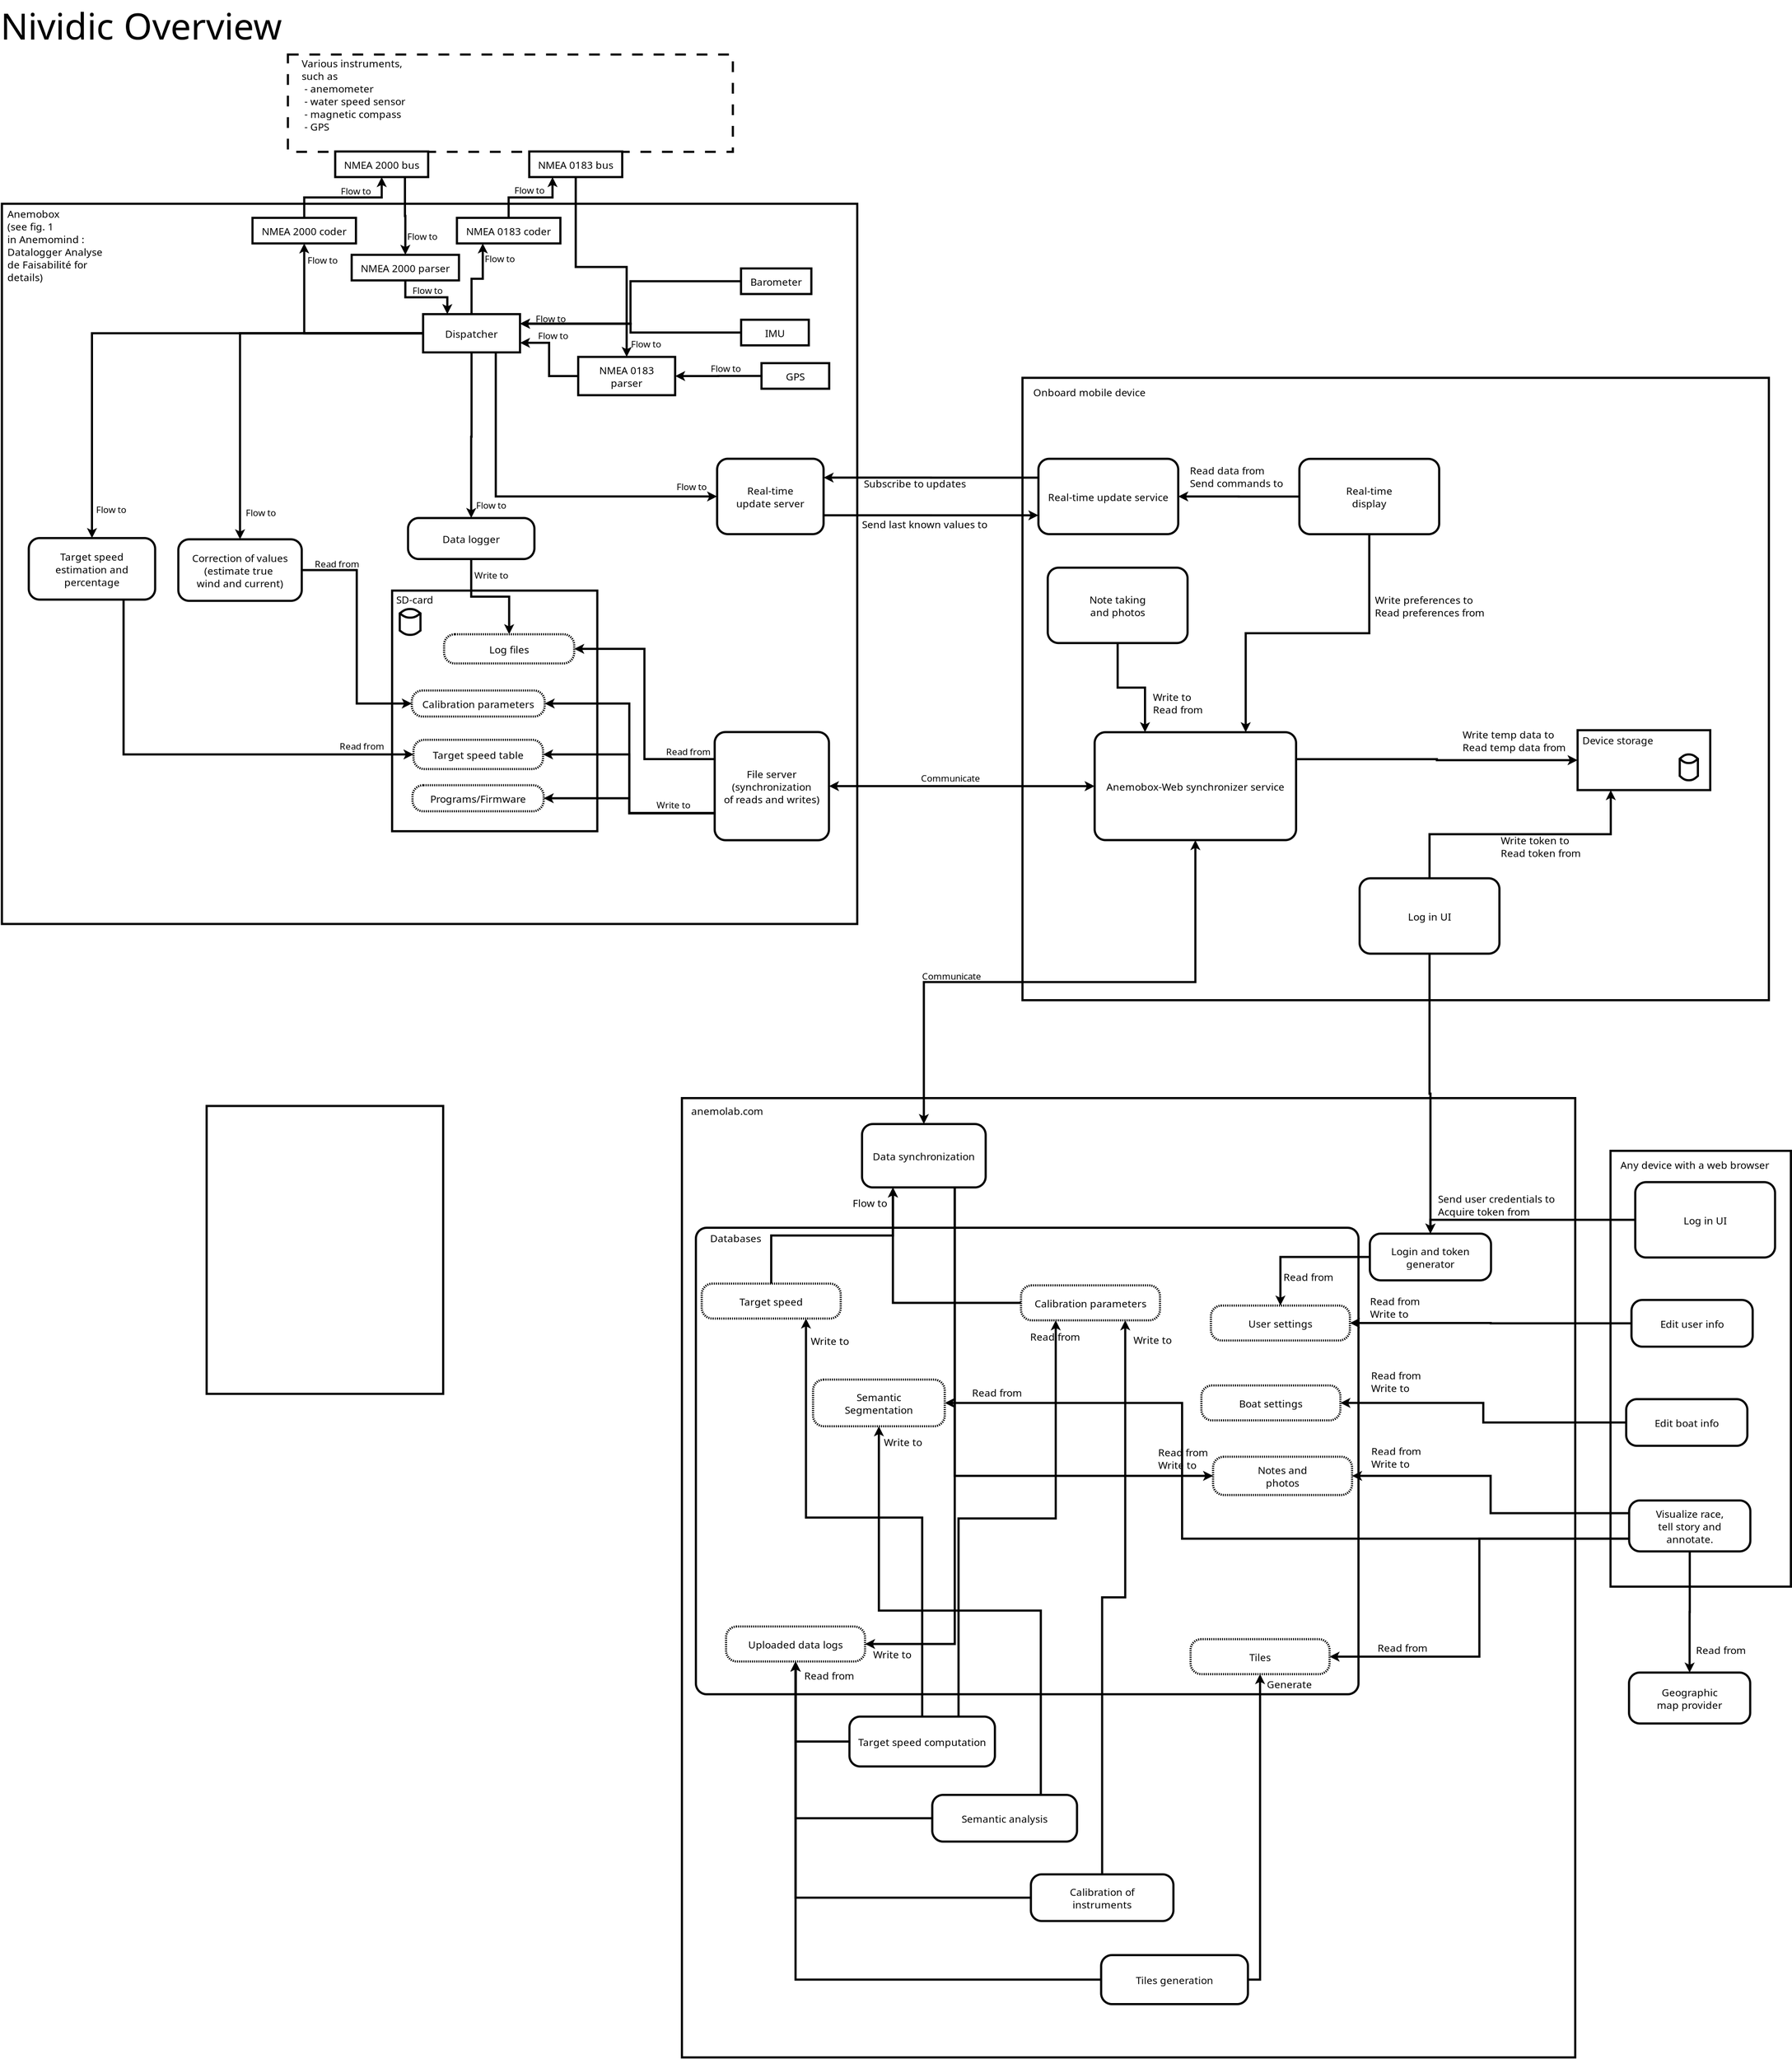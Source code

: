 <?xml version="1.0" encoding="UTF-8"?>
<dia:diagram xmlns:dia="http://www.lysator.liu.se/~alla/dia/">
  <dia:layer name="Background" visible="true" active="true">
    <dia:object type="Flowchart - Box" version="0" id="O0">
      <dia:attribute name="obj_pos">
        <dia:point val="177.216,82.482"/>
      </dia:attribute>
      <dia:attribute name="obj_bb">
        <dia:rectangle val="177.116,82.382;194.085,123.082"/>
      </dia:attribute>
      <dia:attribute name="elem_corner">
        <dia:point val="177.216,82.482"/>
      </dia:attribute>
      <dia:attribute name="elem_width">
        <dia:real val="16.769"/>
      </dia:attribute>
      <dia:attribute name="elem_height">
        <dia:real val="40.5"/>
      </dia:attribute>
      <dia:attribute name="border_width">
        <dia:real val="0.2"/>
      </dia:attribute>
      <dia:attribute name="show_background">
        <dia:boolean val="false"/>
      </dia:attribute>
      <dia:attribute name="padding">
        <dia:real val="0.5"/>
      </dia:attribute>
      <dia:attribute name="text">
        <dia:composite type="text">
          <dia:attribute name="string">
            <dia:string>##</dia:string>
          </dia:attribute>
          <dia:attribute name="font">
            <dia:font family="sans" style="0" name="Helvetica"/>
          </dia:attribute>
          <dia:attribute name="height">
            <dia:real val="1.178"/>
          </dia:attribute>
          <dia:attribute name="pos">
            <dia:point val="185.601,103.018"/>
          </dia:attribute>
          <dia:attribute name="color">
            <dia:color val="#000000"/>
          </dia:attribute>
          <dia:attribute name="alignment">
            <dia:enum val="1"/>
          </dia:attribute>
        </dia:composite>
      </dia:attribute>
    </dia:object>
    <dia:object type="Flowchart - Box" version="0" id="O1">
      <dia:attribute name="obj_pos">
        <dia:point val="90.885,77.582"/>
      </dia:attribute>
      <dia:attribute name="obj_bb">
        <dia:rectangle val="90.785,77.482;174.035,166.832"/>
      </dia:attribute>
      <dia:attribute name="elem_corner">
        <dia:point val="90.885,77.582"/>
      </dia:attribute>
      <dia:attribute name="elem_width">
        <dia:real val="83.05"/>
      </dia:attribute>
      <dia:attribute name="elem_height">
        <dia:real val="89.15"/>
      </dia:attribute>
      <dia:attribute name="border_width">
        <dia:real val="0.2"/>
      </dia:attribute>
      <dia:attribute name="show_background">
        <dia:boolean val="false"/>
      </dia:attribute>
      <dia:attribute name="padding">
        <dia:real val="0.5"/>
      </dia:attribute>
      <dia:attribute name="text">
        <dia:composite type="text">
          <dia:attribute name="string">
            <dia:string>##</dia:string>
          </dia:attribute>
          <dia:attribute name="font">
            <dia:font family="sans" style="0" name="Helvetica"/>
          </dia:attribute>
          <dia:attribute name="height">
            <dia:real val="1.178"/>
          </dia:attribute>
          <dia:attribute name="pos">
            <dia:point val="132.41,122.443"/>
          </dia:attribute>
          <dia:attribute name="color">
            <dia:color val="#000000"/>
          </dia:attribute>
          <dia:attribute name="alignment">
            <dia:enum val="1"/>
          </dia:attribute>
        </dia:composite>
      </dia:attribute>
    </dia:object>
    <dia:object type="Flowchart - Box" version="0" id="O2">
      <dia:attribute name="obj_pos">
        <dia:point val="92.185,89.632"/>
      </dia:attribute>
      <dia:attribute name="obj_bb">
        <dia:rectangle val="92.085,89.532;153.885,133.084"/>
      </dia:attribute>
      <dia:attribute name="elem_corner">
        <dia:point val="92.185,89.632"/>
      </dia:attribute>
      <dia:attribute name="elem_width">
        <dia:real val="61.6"/>
      </dia:attribute>
      <dia:attribute name="elem_height">
        <dia:real val="43.352"/>
      </dia:attribute>
      <dia:attribute name="border_width">
        <dia:real val="0.2"/>
      </dia:attribute>
      <dia:attribute name="show_background">
        <dia:boolean val="false"/>
      </dia:attribute>
      <dia:attribute name="corner_radius">
        <dia:real val="1"/>
      </dia:attribute>
      <dia:attribute name="padding">
        <dia:real val="0.5"/>
      </dia:attribute>
      <dia:attribute name="text">
        <dia:composite type="text">
          <dia:attribute name="string">
            <dia:string>##</dia:string>
          </dia:attribute>
          <dia:attribute name="font">
            <dia:font family="sans" style="0" name="Helvetica"/>
          </dia:attribute>
          <dia:attribute name="height">
            <dia:real val="1.178"/>
          </dia:attribute>
          <dia:attribute name="pos">
            <dia:point val="122.985,111.595"/>
          </dia:attribute>
          <dia:attribute name="color">
            <dia:color val="#000000"/>
          </dia:attribute>
          <dia:attribute name="alignment">
            <dia:enum val="1"/>
          </dia:attribute>
        </dia:composite>
      </dia:attribute>
    </dia:object>
    <dia:object type="Flowchart - Box" version="0" id="O3">
      <dia:attribute name="obj_pos">
        <dia:point val="27.666,-5.534"/>
      </dia:attribute>
      <dia:attribute name="obj_bb">
        <dia:rectangle val="27.567,-5.634;107.285,61.497"/>
      </dia:attribute>
      <dia:attribute name="elem_corner">
        <dia:point val="27.666,-5.534"/>
      </dia:attribute>
      <dia:attribute name="elem_width">
        <dia:real val="79.519"/>
      </dia:attribute>
      <dia:attribute name="elem_height">
        <dia:real val="66.932"/>
      </dia:attribute>
      <dia:attribute name="border_width">
        <dia:real val="0.2"/>
      </dia:attribute>
      <dia:attribute name="show_background">
        <dia:boolean val="false"/>
      </dia:attribute>
      <dia:attribute name="padding">
        <dia:real val="0.5"/>
      </dia:attribute>
      <dia:attribute name="text">
        <dia:composite type="text">
          <dia:attribute name="string">
            <dia:string>##</dia:string>
          </dia:attribute>
          <dia:attribute name="font">
            <dia:font family="sans" style="0" name="Helvetica"/>
          </dia:attribute>
          <dia:attribute name="height">
            <dia:real val="1.178"/>
          </dia:attribute>
          <dia:attribute name="pos">
            <dia:point val="67.426,28.218"/>
          </dia:attribute>
          <dia:attribute name="color">
            <dia:color val="#000000"/>
          </dia:attribute>
          <dia:attribute name="alignment">
            <dia:enum val="1"/>
          </dia:attribute>
        </dia:composite>
      </dia:attribute>
    </dia:object>
    <dia:object type="Standard - Text" version="1" id="O4">
      <dia:attribute name="obj_pos">
        <dia:point val="28.174,-4.231"/>
      </dia:attribute>
      <dia:attribute name="obj_bb">
        <dia:rectangle val="28.174,-5.106;37.437,1.879"/>
      </dia:attribute>
      <dia:attribute name="text">
        <dia:composite type="text">
          <dia:attribute name="string">
            <dia:string>#Anemobox
(see fig. 1
in Anemomind :
Datalogger Analyse
de Faisabilité for
details)#</dia:string>
          </dia:attribute>
          <dia:attribute name="font">
            <dia:font family="sans" style="0" name="Helvetica"/>
          </dia:attribute>
          <dia:attribute name="height">
            <dia:real val="1.178"/>
          </dia:attribute>
          <dia:attribute name="pos">
            <dia:point val="28.174,-4.231"/>
          </dia:attribute>
          <dia:attribute name="color">
            <dia:color val="#000000"/>
          </dia:attribute>
          <dia:attribute name="alignment">
            <dia:enum val="0"/>
          </dia:attribute>
        </dia:composite>
      </dia:attribute>
      <dia:attribute name="valign">
        <dia:enum val="3"/>
      </dia:attribute>
    </dia:object>
    <dia:object type="Flowchart - Box" version="0" id="O5">
      <dia:attribute name="obj_pos">
        <dia:point val="98.284,9.278"/>
      </dia:attribute>
      <dia:attribute name="obj_bb">
        <dia:rectangle val="98.184,9.178;104.674,11.756"/>
      </dia:attribute>
      <dia:attribute name="elem_corner">
        <dia:point val="98.284,9.278"/>
      </dia:attribute>
      <dia:attribute name="elem_width">
        <dia:real val="6.29"/>
      </dia:attribute>
      <dia:attribute name="elem_height">
        <dia:real val="2.378"/>
      </dia:attribute>
      <dia:attribute name="border_width">
        <dia:real val="0.2"/>
      </dia:attribute>
      <dia:attribute name="show_background">
        <dia:boolean val="false"/>
      </dia:attribute>
      <dia:attribute name="padding">
        <dia:real val="0.5"/>
      </dia:attribute>
      <dia:attribute name="text">
        <dia:composite type="text">
          <dia:attribute name="string">
            <dia:string>#GPS#</dia:string>
          </dia:attribute>
          <dia:attribute name="font">
            <dia:font family="sans" style="0" name="Helvetica"/>
          </dia:attribute>
          <dia:attribute name="height">
            <dia:real val="1.178"/>
          </dia:attribute>
          <dia:attribute name="pos">
            <dia:point val="101.429,10.753"/>
          </dia:attribute>
          <dia:attribute name="color">
            <dia:color val="#000000"/>
          </dia:attribute>
          <dia:attribute name="alignment">
            <dia:enum val="1"/>
          </dia:attribute>
        </dia:composite>
      </dia:attribute>
    </dia:object>
    <dia:object type="Flowchart - Box" version="0" id="O6">
      <dia:attribute name="obj_pos">
        <dia:point val="44.067,25.652"/>
      </dia:attribute>
      <dia:attribute name="obj_bb">
        <dia:rectangle val="43.967,25.552;55.639,31.467"/>
      </dia:attribute>
      <dia:attribute name="elem_corner">
        <dia:point val="44.067,25.652"/>
      </dia:attribute>
      <dia:attribute name="elem_width">
        <dia:real val="11.473"/>
      </dia:attribute>
      <dia:attribute name="elem_height">
        <dia:real val="5.716"/>
      </dia:attribute>
      <dia:attribute name="border_width">
        <dia:real val="0.2"/>
      </dia:attribute>
      <dia:attribute name="show_background">
        <dia:boolean val="false"/>
      </dia:attribute>
      <dia:attribute name="corner_radius">
        <dia:real val="1"/>
      </dia:attribute>
      <dia:attribute name="padding">
        <dia:real val="0.5"/>
      </dia:attribute>
      <dia:attribute name="text">
        <dia:composite type="text">
          <dia:attribute name="string">
            <dia:string>#Correction of values
(estimate true 
wind and current)#</dia:string>
          </dia:attribute>
          <dia:attribute name="font">
            <dia:font family="sans" style="0" name="Helvetica"/>
          </dia:attribute>
          <dia:attribute name="height">
            <dia:real val="1.178"/>
          </dia:attribute>
          <dia:attribute name="pos">
            <dia:point val="49.803,27.618"/>
          </dia:attribute>
          <dia:attribute name="color">
            <dia:color val="#000000"/>
          </dia:attribute>
          <dia:attribute name="alignment">
            <dia:enum val="1"/>
          </dia:attribute>
        </dia:composite>
      </dia:attribute>
    </dia:object>
    <dia:object type="Flowchart - Box" version="0" id="O7">
      <dia:attribute name="obj_pos">
        <dia:point val="30.164,25.537"/>
      </dia:attribute>
      <dia:attribute name="obj_bb">
        <dia:rectangle val="30.064,25.437;42.011,31.352"/>
      </dia:attribute>
      <dia:attribute name="elem_corner">
        <dia:point val="30.164,25.537"/>
      </dia:attribute>
      <dia:attribute name="elem_width">
        <dia:real val="11.748"/>
      </dia:attribute>
      <dia:attribute name="elem_height">
        <dia:real val="5.716"/>
      </dia:attribute>
      <dia:attribute name="border_width">
        <dia:real val="0.2"/>
      </dia:attribute>
      <dia:attribute name="show_background">
        <dia:boolean val="false"/>
      </dia:attribute>
      <dia:attribute name="corner_radius">
        <dia:real val="1"/>
      </dia:attribute>
      <dia:attribute name="padding">
        <dia:real val="0.5"/>
      </dia:attribute>
      <dia:attribute name="text">
        <dia:composite type="text">
          <dia:attribute name="string">
            <dia:string>#Target speed
estimation and
percentage#</dia:string>
          </dia:attribute>
          <dia:attribute name="font">
            <dia:font family="sans" style="0" name="Helvetica"/>
          </dia:attribute>
          <dia:attribute name="height">
            <dia:real val="1.178"/>
          </dia:attribute>
          <dia:attribute name="pos">
            <dia:point val="36.038,27.503"/>
          </dia:attribute>
          <dia:attribute name="color">
            <dia:color val="#000000"/>
          </dia:attribute>
          <dia:attribute name="alignment">
            <dia:enum val="1"/>
          </dia:attribute>
        </dia:composite>
      </dia:attribute>
    </dia:object>
    <dia:object type="Flowchart - Box" version="0" id="O8">
      <dia:attribute name="obj_pos">
        <dia:point val="122.548,10.644"/>
      </dia:attribute>
      <dia:attribute name="obj_bb">
        <dia:rectangle val="122.448,10.544;192.039,68.582"/>
      </dia:attribute>
      <dia:attribute name="elem_corner">
        <dia:point val="122.548,10.644"/>
      </dia:attribute>
      <dia:attribute name="elem_width">
        <dia:real val="69.391"/>
      </dia:attribute>
      <dia:attribute name="elem_height">
        <dia:real val="57.838"/>
      </dia:attribute>
      <dia:attribute name="border_width">
        <dia:real val="0.2"/>
      </dia:attribute>
      <dia:attribute name="show_background">
        <dia:boolean val="false"/>
      </dia:attribute>
      <dia:attribute name="padding">
        <dia:real val="0.5"/>
      </dia:attribute>
      <dia:attribute name="text">
        <dia:composite type="text">
          <dia:attribute name="string">
            <dia:string>##</dia:string>
          </dia:attribute>
          <dia:attribute name="font">
            <dia:font family="sans" style="0" name="Helvetica"/>
          </dia:attribute>
          <dia:attribute name="height">
            <dia:real val="1.178"/>
          </dia:attribute>
          <dia:attribute name="pos">
            <dia:point val="157.243,39.849"/>
          </dia:attribute>
          <dia:attribute name="color">
            <dia:color val="#000000"/>
          </dia:attribute>
          <dia:attribute name="alignment">
            <dia:enum val="1"/>
          </dia:attribute>
        </dia:composite>
      </dia:attribute>
    </dia:object>
    <dia:object type="Standard - Text" version="1" id="O9">
      <dia:attribute name="obj_pos">
        <dia:point val="123.554,12.356"/>
      </dia:attribute>
      <dia:attribute name="obj_bb">
        <dia:rectangle val="123.554,11.481;134.507,12.579"/>
      </dia:attribute>
      <dia:attribute name="text">
        <dia:composite type="text">
          <dia:attribute name="string">
            <dia:string>#Onboard mobile device#</dia:string>
          </dia:attribute>
          <dia:attribute name="font">
            <dia:font family="sans" style="0" name="Helvetica"/>
          </dia:attribute>
          <dia:attribute name="height">
            <dia:real val="1.178"/>
          </dia:attribute>
          <dia:attribute name="pos">
            <dia:point val="123.554,12.356"/>
          </dia:attribute>
          <dia:attribute name="color">
            <dia:color val="#000000"/>
          </dia:attribute>
          <dia:attribute name="alignment">
            <dia:enum val="0"/>
          </dia:attribute>
        </dia:composite>
      </dia:attribute>
      <dia:attribute name="valign">
        <dia:enum val="3"/>
      </dia:attribute>
    </dia:object>
    <dia:object type="Standard - Text" version="1" id="O10">
      <dia:attribute name="obj_pos">
        <dia:point val="57.2,23.425"/>
      </dia:attribute>
      <dia:attribute name="obj_bb">
        <dia:rectangle val="57.2,22.83;57.2,23.578"/>
      </dia:attribute>
      <dia:attribute name="text">
        <dia:composite type="text">
          <dia:attribute name="string">
            <dia:string>##</dia:string>
          </dia:attribute>
          <dia:attribute name="font">
            <dia:font family="sans" style="0" name="Helvetica"/>
          </dia:attribute>
          <dia:attribute name="height">
            <dia:real val="0.8"/>
          </dia:attribute>
          <dia:attribute name="pos">
            <dia:point val="57.2,23.425"/>
          </dia:attribute>
          <dia:attribute name="color">
            <dia:color val="#000000"/>
          </dia:attribute>
          <dia:attribute name="alignment">
            <dia:enum val="0"/>
          </dia:attribute>
        </dia:composite>
      </dia:attribute>
      <dia:attribute name="valign">
        <dia:enum val="3"/>
      </dia:attribute>
    </dia:object>
    <dia:object type="Standard - Text" version="1" id="O11">
      <dia:attribute name="obj_pos">
        <dia:point val="67.426,27.931"/>
      </dia:attribute>
      <dia:attribute name="obj_bb">
        <dia:rectangle val="67.426,27.336;67.426,28.084"/>
      </dia:attribute>
      <dia:attribute name="text">
        <dia:composite type="text">
          <dia:attribute name="string">
            <dia:string>##</dia:string>
          </dia:attribute>
          <dia:attribute name="font">
            <dia:font family="sans" style="0" name="Helvetica"/>
          </dia:attribute>
          <dia:attribute name="height">
            <dia:real val="0.8"/>
          </dia:attribute>
          <dia:attribute name="pos">
            <dia:point val="67.426,27.931"/>
          </dia:attribute>
          <dia:attribute name="color">
            <dia:color val="#000000"/>
          </dia:attribute>
          <dia:attribute name="alignment">
            <dia:enum val="0"/>
          </dia:attribute>
        </dia:composite>
      </dia:attribute>
      <dia:attribute name="valign">
        <dia:enum val="3"/>
      </dia:attribute>
      <dia:connections>
        <dia:connection handle="0" to="O3" connection="16"/>
      </dia:connections>
    </dia:object>
    <dia:object type="Standard - Text" version="1" id="O12">
      <dia:attribute name="obj_pos">
        <dia:point val="67.426,27.931"/>
      </dia:attribute>
      <dia:attribute name="obj_bb">
        <dia:rectangle val="67.426,27.336;67.426,28.084"/>
      </dia:attribute>
      <dia:attribute name="text">
        <dia:composite type="text">
          <dia:attribute name="string">
            <dia:string>##</dia:string>
          </dia:attribute>
          <dia:attribute name="font">
            <dia:font family="sans" style="0" name="Helvetica"/>
          </dia:attribute>
          <dia:attribute name="height">
            <dia:real val="0.8"/>
          </dia:attribute>
          <dia:attribute name="pos">
            <dia:point val="67.426,27.931"/>
          </dia:attribute>
          <dia:attribute name="color">
            <dia:color val="#000000"/>
          </dia:attribute>
          <dia:attribute name="alignment">
            <dia:enum val="0"/>
          </dia:attribute>
        </dia:composite>
      </dia:attribute>
      <dia:attribute name="valign">
        <dia:enum val="3"/>
      </dia:attribute>
      <dia:connections>
        <dia:connection handle="0" to="O3" connection="16"/>
      </dia:connections>
    </dia:object>
    <dia:object type="Standard - Text" version="1" id="O13">
      <dia:attribute name="obj_pos">
        <dia:point val="67.426,27.931"/>
      </dia:attribute>
      <dia:attribute name="obj_bb">
        <dia:rectangle val="67.426,27.336;67.426,28.084"/>
      </dia:attribute>
      <dia:attribute name="text">
        <dia:composite type="text">
          <dia:attribute name="string">
            <dia:string>##</dia:string>
          </dia:attribute>
          <dia:attribute name="font">
            <dia:font family="sans" style="0" name="Helvetica"/>
          </dia:attribute>
          <dia:attribute name="height">
            <dia:real val="0.8"/>
          </dia:attribute>
          <dia:attribute name="pos">
            <dia:point val="67.426,27.931"/>
          </dia:attribute>
          <dia:attribute name="color">
            <dia:color val="#000000"/>
          </dia:attribute>
          <dia:attribute name="alignment">
            <dia:enum val="0"/>
          </dia:attribute>
        </dia:composite>
      </dia:attribute>
      <dia:attribute name="valign">
        <dia:enum val="3"/>
      </dia:attribute>
      <dia:connections>
        <dia:connection handle="0" to="O3" connection="16"/>
      </dia:connections>
    </dia:object>
    <dia:object type="Flowchart - Box" version="0" id="O14">
      <dia:attribute name="obj_pos">
        <dia:point val="65.423,23.669"/>
      </dia:attribute>
      <dia:attribute name="obj_bb">
        <dia:rectangle val="65.323,23.569;77.27,27.584"/>
      </dia:attribute>
      <dia:attribute name="elem_corner">
        <dia:point val="65.423,23.669"/>
      </dia:attribute>
      <dia:attribute name="elem_width">
        <dia:real val="11.748"/>
      </dia:attribute>
      <dia:attribute name="elem_height">
        <dia:real val="3.816"/>
      </dia:attribute>
      <dia:attribute name="border_width">
        <dia:real val="0.2"/>
      </dia:attribute>
      <dia:attribute name="show_background">
        <dia:boolean val="false"/>
      </dia:attribute>
      <dia:attribute name="corner_radius">
        <dia:real val="1"/>
      </dia:attribute>
      <dia:attribute name="padding">
        <dia:real val="0.5"/>
      </dia:attribute>
      <dia:attribute name="text">
        <dia:composite type="text">
          <dia:attribute name="string">
            <dia:string>#Data logger#</dia:string>
          </dia:attribute>
          <dia:attribute name="font">
            <dia:font family="sans" style="0" name="Helvetica"/>
          </dia:attribute>
          <dia:attribute name="height">
            <dia:real val="1.178"/>
          </dia:attribute>
          <dia:attribute name="pos">
            <dia:point val="71.296,25.863"/>
          </dia:attribute>
          <dia:attribute name="color">
            <dia:color val="#000000"/>
          </dia:attribute>
          <dia:attribute name="alignment">
            <dia:enum val="1"/>
          </dia:attribute>
        </dia:composite>
      </dia:attribute>
    </dia:object>
    <dia:object type="Flowchart - Box" version="0" id="O15">
      <dia:attribute name="obj_pos">
        <dia:point val="63.943,30.416"/>
      </dia:attribute>
      <dia:attribute name="obj_bb">
        <dia:rectangle val="63.843,30.316;83.117,52.877"/>
      </dia:attribute>
      <dia:attribute name="elem_corner">
        <dia:point val="63.943,30.416"/>
      </dia:attribute>
      <dia:attribute name="elem_width">
        <dia:real val="19.074"/>
      </dia:attribute>
      <dia:attribute name="elem_height">
        <dia:real val="22.362"/>
      </dia:attribute>
      <dia:attribute name="border_width">
        <dia:real val="0.2"/>
      </dia:attribute>
      <dia:attribute name="show_background">
        <dia:boolean val="false"/>
      </dia:attribute>
      <dia:attribute name="padding">
        <dia:real val="0.5"/>
      </dia:attribute>
      <dia:attribute name="text">
        <dia:composite type="text">
          <dia:attribute name="string">
            <dia:string>##</dia:string>
          </dia:attribute>
          <dia:attribute name="font">
            <dia:font family="sans" style="0" name="Helvetica"/>
          </dia:attribute>
          <dia:attribute name="height">
            <dia:real val="1.178"/>
          </dia:attribute>
          <dia:attribute name="pos">
            <dia:point val="73.48,41.883"/>
          </dia:attribute>
          <dia:attribute name="color">
            <dia:color val="#000000"/>
          </dia:attribute>
          <dia:attribute name="alignment">
            <dia:enum val="1"/>
          </dia:attribute>
        </dia:composite>
      </dia:attribute>
    </dia:object>
    <dia:object type="Standard - Text" version="1" id="O16">
      <dia:attribute name="obj_pos">
        <dia:point val="64.323,31.616"/>
      </dia:attribute>
      <dia:attribute name="obj_bb">
        <dia:rectangle val="64.323,30.741;68.048,31.838"/>
      </dia:attribute>
      <dia:attribute name="text">
        <dia:composite type="text">
          <dia:attribute name="string">
            <dia:string>#SD-card#</dia:string>
          </dia:attribute>
          <dia:attribute name="font">
            <dia:font family="sans" style="0" name="Helvetica"/>
          </dia:attribute>
          <dia:attribute name="height">
            <dia:real val="1.178"/>
          </dia:attribute>
          <dia:attribute name="pos">
            <dia:point val="64.323,31.616"/>
          </dia:attribute>
          <dia:attribute name="color">
            <dia:color val="#000000"/>
          </dia:attribute>
          <dia:attribute name="alignment">
            <dia:enum val="0"/>
          </dia:attribute>
        </dia:composite>
      </dia:attribute>
      <dia:attribute name="valign">
        <dia:enum val="3"/>
      </dia:attribute>
    </dia:object>
    <dia:object type="Flowchart - Magnetic Disk" version="1" id="O17">
      <dia:attribute name="obj_pos">
        <dia:point val="64.653,32.13"/>
      </dia:attribute>
      <dia:attribute name="obj_bb">
        <dia:rectangle val="64.553,32.03;66.679,34.63"/>
      </dia:attribute>
      <dia:attribute name="meta">
        <dia:composite type="dict"/>
      </dia:attribute>
      <dia:attribute name="elem_corner">
        <dia:point val="64.653,32.13"/>
      </dia:attribute>
      <dia:attribute name="elem_width">
        <dia:real val="1.926"/>
      </dia:attribute>
      <dia:attribute name="elem_height">
        <dia:real val="2.4"/>
      </dia:attribute>
      <dia:attribute name="line_width">
        <dia:real val="0.2"/>
      </dia:attribute>
      <dia:attribute name="line_colour">
        <dia:color val="#000000"/>
      </dia:attribute>
      <dia:attribute name="fill_colour">
        <dia:color val="#ffffff"/>
      </dia:attribute>
      <dia:attribute name="show_background">
        <dia:boolean val="true"/>
      </dia:attribute>
      <dia:attribute name="line_style">
        <dia:enum val="0"/>
        <dia:real val="1"/>
      </dia:attribute>
      <dia:attribute name="padding">
        <dia:real val="0.1"/>
      </dia:attribute>
      <dia:attribute name="text">
        <dia:composite type="text">
          <dia:attribute name="string">
            <dia:string>##</dia:string>
          </dia:attribute>
          <dia:attribute name="font">
            <dia:font family="sans" style="0" name="Helvetica"/>
          </dia:attribute>
          <dia:attribute name="height">
            <dia:real val="0.8"/>
          </dia:attribute>
          <dia:attribute name="pos">
            <dia:point val="65.616,33.73"/>
          </dia:attribute>
          <dia:attribute name="color">
            <dia:color val="#000000"/>
          </dia:attribute>
          <dia:attribute name="alignment">
            <dia:enum val="1"/>
          </dia:attribute>
        </dia:composite>
      </dia:attribute>
      <dia:attribute name="flip_horizontal">
        <dia:boolean val="false"/>
      </dia:attribute>
      <dia:attribute name="flip_vertical">
        <dia:boolean val="false"/>
      </dia:attribute>
      <dia:attribute name="subscale">
        <dia:real val="1"/>
      </dia:attribute>
    </dia:object>
    <dia:object type="Standard - ZigZagLine" version="1" id="O18">
      <dia:attribute name="obj_pos">
        <dia:point val="71.296,27.484"/>
      </dia:attribute>
      <dia:attribute name="obj_bb">
        <dia:rectangle val="71.196,27.384;75.296,34.697"/>
      </dia:attribute>
      <dia:attribute name="orth_points">
        <dia:point val="71.296,27.484"/>
        <dia:point val="71.296,30.979"/>
        <dia:point val="74.822,30.979"/>
        <dia:point val="74.822,34.473"/>
      </dia:attribute>
      <dia:attribute name="orth_orient">
        <dia:enum val="1"/>
        <dia:enum val="0"/>
        <dia:enum val="1"/>
      </dia:attribute>
      <dia:attribute name="autorouting">
        <dia:boolean val="true"/>
      </dia:attribute>
      <dia:attribute name="line_width">
        <dia:real val="0.2"/>
      </dia:attribute>
      <dia:attribute name="end_arrow">
        <dia:enum val="22"/>
      </dia:attribute>
      <dia:attribute name="end_arrow_length">
        <dia:real val="0.5"/>
      </dia:attribute>
      <dia:attribute name="end_arrow_width">
        <dia:real val="0.5"/>
      </dia:attribute>
      <dia:connections>
        <dia:connection handle="0" to="O14" connection="13"/>
        <dia:connection handle="1" to="O24" connection="2"/>
      </dia:connections>
    </dia:object>
    <dia:object type="Flowchart - Box" version="0" id="O19">
      <dia:attribute name="obj_pos">
        <dia:point val="93.931,43.562"/>
      </dia:attribute>
      <dia:attribute name="obj_bb">
        <dia:rectangle val="93.831,43.462;104.654,53.713"/>
      </dia:attribute>
      <dia:attribute name="elem_corner">
        <dia:point val="93.931,43.562"/>
      </dia:attribute>
      <dia:attribute name="elem_width">
        <dia:real val="10.623"/>
      </dia:attribute>
      <dia:attribute name="elem_height">
        <dia:real val="10.051"/>
      </dia:attribute>
      <dia:attribute name="border_width">
        <dia:real val="0.2"/>
      </dia:attribute>
      <dia:attribute name="show_background">
        <dia:boolean val="false"/>
      </dia:attribute>
      <dia:attribute name="corner_radius">
        <dia:real val="1"/>
      </dia:attribute>
      <dia:attribute name="padding">
        <dia:real val="0.5"/>
      </dia:attribute>
      <dia:attribute name="text">
        <dia:composite type="text">
          <dia:attribute name="string">
            <dia:string>#File server
(synchronization
of reads and writes)#</dia:string>
          </dia:attribute>
          <dia:attribute name="font">
            <dia:font family="sans" style="0" name="Helvetica"/>
          </dia:attribute>
          <dia:attribute name="height">
            <dia:real val="1.178"/>
          </dia:attribute>
          <dia:attribute name="pos">
            <dia:point val="99.243,47.696"/>
          </dia:attribute>
          <dia:attribute name="color">
            <dia:color val="#000000"/>
          </dia:attribute>
          <dia:attribute name="alignment">
            <dia:enum val="1"/>
          </dia:attribute>
        </dia:composite>
      </dia:attribute>
    </dia:object>
    <dia:object type="Flowchart - Box" version="0" id="O20">
      <dia:attribute name="obj_pos">
        <dia:point val="94.157,18.163"/>
      </dia:attribute>
      <dia:attribute name="obj_bb">
        <dia:rectangle val="94.057,18.063;104.155,25.27"/>
      </dia:attribute>
      <dia:attribute name="elem_corner">
        <dia:point val="94.157,18.163"/>
      </dia:attribute>
      <dia:attribute name="elem_width">
        <dia:real val="9.899"/>
      </dia:attribute>
      <dia:attribute name="elem_height">
        <dia:real val="7.007"/>
      </dia:attribute>
      <dia:attribute name="border_width">
        <dia:real val="0.2"/>
      </dia:attribute>
      <dia:attribute name="show_background">
        <dia:boolean val="false"/>
      </dia:attribute>
      <dia:attribute name="corner_radius">
        <dia:real val="1"/>
      </dia:attribute>
      <dia:attribute name="padding">
        <dia:real val="0.5"/>
      </dia:attribute>
      <dia:attribute name="text">
        <dia:composite type="text">
          <dia:attribute name="string">
            <dia:string>#Real-time
update server#</dia:string>
          </dia:attribute>
          <dia:attribute name="font">
            <dia:font family="sans" style="0" name="Helvetica"/>
          </dia:attribute>
          <dia:attribute name="height">
            <dia:real val="1.178"/>
          </dia:attribute>
          <dia:attribute name="pos">
            <dia:point val="99.106,21.364"/>
          </dia:attribute>
          <dia:attribute name="color">
            <dia:color val="#000000"/>
          </dia:attribute>
          <dia:attribute name="alignment">
            <dia:enum val="1"/>
          </dia:attribute>
        </dia:composite>
      </dia:attribute>
    </dia:object>
    <dia:object type="Standard - Text" version="1" id="O21">
      <dia:attribute name="obj_pos">
        <dia:point val="67.426,27.931"/>
      </dia:attribute>
      <dia:attribute name="obj_bb">
        <dia:rectangle val="67.426,27.336;67.426,28.084"/>
      </dia:attribute>
      <dia:attribute name="text">
        <dia:composite type="text">
          <dia:attribute name="string">
            <dia:string>##</dia:string>
          </dia:attribute>
          <dia:attribute name="font">
            <dia:font family="sans" style="0" name="Helvetica"/>
          </dia:attribute>
          <dia:attribute name="height">
            <dia:real val="0.8"/>
          </dia:attribute>
          <dia:attribute name="pos">
            <dia:point val="67.426,27.931"/>
          </dia:attribute>
          <dia:attribute name="color">
            <dia:color val="#000000"/>
          </dia:attribute>
          <dia:attribute name="alignment">
            <dia:enum val="0"/>
          </dia:attribute>
        </dia:composite>
      </dia:attribute>
      <dia:attribute name="valign">
        <dia:enum val="3"/>
      </dia:attribute>
      <dia:connections>
        <dia:connection handle="0" to="O3" connection="16"/>
      </dia:connections>
    </dia:object>
    <dia:object type="Flowchart - Box" version="0" id="O22">
      <dia:attribute name="obj_pos">
        <dia:point val="65.932,44.285"/>
      </dia:attribute>
      <dia:attribute name="obj_bb">
        <dia:rectangle val="65.832,44.185;78.073,47.1"/>
      </dia:attribute>
      <dia:attribute name="elem_corner">
        <dia:point val="65.932,44.285"/>
      </dia:attribute>
      <dia:attribute name="elem_width">
        <dia:real val="12.041"/>
      </dia:attribute>
      <dia:attribute name="elem_height">
        <dia:real val="2.715"/>
      </dia:attribute>
      <dia:attribute name="border_width">
        <dia:real val="0.2"/>
      </dia:attribute>
      <dia:attribute name="show_background">
        <dia:boolean val="false"/>
      </dia:attribute>
      <dia:attribute name="line_style">
        <dia:enum val="4"/>
      </dia:attribute>
      <dia:attribute name="corner_radius">
        <dia:real val="1"/>
      </dia:attribute>
      <dia:attribute name="padding">
        <dia:real val="0.5"/>
      </dia:attribute>
      <dia:attribute name="text">
        <dia:composite type="text">
          <dia:attribute name="string">
            <dia:string>#Target speed table#</dia:string>
          </dia:attribute>
          <dia:attribute name="font">
            <dia:font family="sans" style="0" name="Helvetica"/>
          </dia:attribute>
          <dia:attribute name="height">
            <dia:real val="1.178"/>
          </dia:attribute>
          <dia:attribute name="pos">
            <dia:point val="71.953,45.929"/>
          </dia:attribute>
          <dia:attribute name="color">
            <dia:color val="#000000"/>
          </dia:attribute>
          <dia:attribute name="alignment">
            <dia:enum val="1"/>
          </dia:attribute>
        </dia:composite>
      </dia:attribute>
    </dia:object>
    <dia:object type="Flowchart - Box" version="0" id="O23">
      <dia:attribute name="obj_pos">
        <dia:point val="65.775,39.7"/>
      </dia:attribute>
      <dia:attribute name="obj_bb">
        <dia:rectangle val="65.675,39.6;78.225,42.222"/>
      </dia:attribute>
      <dia:attribute name="elem_corner">
        <dia:point val="65.775,39.7"/>
      </dia:attribute>
      <dia:attribute name="elem_width">
        <dia:real val="12.35"/>
      </dia:attribute>
      <dia:attribute name="elem_height">
        <dia:real val="2.422"/>
      </dia:attribute>
      <dia:attribute name="border_width">
        <dia:real val="0.2"/>
      </dia:attribute>
      <dia:attribute name="show_background">
        <dia:boolean val="false"/>
      </dia:attribute>
      <dia:attribute name="line_style">
        <dia:enum val="4"/>
      </dia:attribute>
      <dia:attribute name="corner_radius">
        <dia:real val="1"/>
      </dia:attribute>
      <dia:attribute name="padding">
        <dia:real val="0.5"/>
      </dia:attribute>
      <dia:attribute name="text">
        <dia:composite type="text">
          <dia:attribute name="string">
            <dia:string>#Calibration parameters#</dia:string>
          </dia:attribute>
          <dia:attribute name="font">
            <dia:font family="sans" style="0" name="Helvetica"/>
          </dia:attribute>
          <dia:attribute name="height">
            <dia:real val="1.178"/>
          </dia:attribute>
          <dia:attribute name="pos">
            <dia:point val="71.95,41.198"/>
          </dia:attribute>
          <dia:attribute name="color">
            <dia:color val="#000000"/>
          </dia:attribute>
          <dia:attribute name="alignment">
            <dia:enum val="1"/>
          </dia:attribute>
        </dia:composite>
      </dia:attribute>
    </dia:object>
    <dia:object type="Flowchart - Box" version="0" id="O24">
      <dia:attribute name="obj_pos">
        <dia:point val="68.775,34.473"/>
      </dia:attribute>
      <dia:attribute name="obj_bb">
        <dia:rectangle val="68.675,34.373;80.97,37.288"/>
      </dia:attribute>
      <dia:attribute name="elem_corner">
        <dia:point val="68.775,34.473"/>
      </dia:attribute>
      <dia:attribute name="elem_width">
        <dia:real val="12.095"/>
      </dia:attribute>
      <dia:attribute name="elem_height">
        <dia:real val="2.715"/>
      </dia:attribute>
      <dia:attribute name="border_width">
        <dia:real val="0.2"/>
      </dia:attribute>
      <dia:attribute name="show_background">
        <dia:boolean val="false"/>
      </dia:attribute>
      <dia:attribute name="line_style">
        <dia:enum val="4"/>
      </dia:attribute>
      <dia:attribute name="corner_radius">
        <dia:real val="1"/>
      </dia:attribute>
      <dia:attribute name="padding">
        <dia:real val="0.5"/>
      </dia:attribute>
      <dia:attribute name="text">
        <dia:composite type="text">
          <dia:attribute name="string">
            <dia:string>#Log files#</dia:string>
          </dia:attribute>
          <dia:attribute name="font">
            <dia:font family="sans" style="0" name="Helvetica"/>
          </dia:attribute>
          <dia:attribute name="height">
            <dia:real val="1.178"/>
          </dia:attribute>
          <dia:attribute name="pos">
            <dia:point val="74.822,36.117"/>
          </dia:attribute>
          <dia:attribute name="color">
            <dia:color val="#000000"/>
          </dia:attribute>
          <dia:attribute name="alignment">
            <dia:enum val="1"/>
          </dia:attribute>
        </dia:composite>
      </dia:attribute>
    </dia:object>
    <dia:object type="Standard - ZigZagLine" version="1" id="O25">
      <dia:attribute name="obj_pos">
        <dia:point val="55.539,28.509"/>
      </dia:attribute>
      <dia:attribute name="obj_bb">
        <dia:rectangle val="55.44,28.41;65.999,41.385"/>
      </dia:attribute>
      <dia:attribute name="orth_points">
        <dia:point val="55.539,28.509"/>
        <dia:point val="60.657,28.509"/>
        <dia:point val="60.657,40.911"/>
        <dia:point val="65.775,40.911"/>
      </dia:attribute>
      <dia:attribute name="orth_orient">
        <dia:enum val="0"/>
        <dia:enum val="1"/>
        <dia:enum val="0"/>
      </dia:attribute>
      <dia:attribute name="autorouting">
        <dia:boolean val="true"/>
      </dia:attribute>
      <dia:attribute name="line_width">
        <dia:real val="0.2"/>
      </dia:attribute>
      <dia:attribute name="end_arrow">
        <dia:enum val="22"/>
      </dia:attribute>
      <dia:attribute name="end_arrow_length">
        <dia:real val="0.5"/>
      </dia:attribute>
      <dia:attribute name="end_arrow_width">
        <dia:real val="0.5"/>
      </dia:attribute>
      <dia:connections>
        <dia:connection handle="0" to="O6" connection="8"/>
        <dia:connection handle="1" to="O23" connection="7"/>
      </dia:connections>
    </dia:object>
    <dia:object type="Standard - Text" version="1" id="O26">
      <dia:attribute name="obj_pos">
        <dia:point val="56.753,27.927"/>
      </dia:attribute>
      <dia:attribute name="obj_bb">
        <dia:rectangle val="56.753,27.433;61.12,28.42"/>
      </dia:attribute>
      <dia:attribute name="text">
        <dia:composite type="text">
          <dia:attribute name="string">
            <dia:string>#Read from#</dia:string>
          </dia:attribute>
          <dia:attribute name="font">
            <dia:font family="sans" style="0" name="Helvetica"/>
          </dia:attribute>
          <dia:attribute name="height">
            <dia:real val="1.058"/>
          </dia:attribute>
          <dia:attribute name="pos">
            <dia:point val="56.753,28.22"/>
          </dia:attribute>
          <dia:attribute name="color">
            <dia:color val="#000000"/>
          </dia:attribute>
          <dia:attribute name="alignment">
            <dia:enum val="0"/>
          </dia:attribute>
        </dia:composite>
      </dia:attribute>
      <dia:attribute name="valign">
        <dia:enum val="2"/>
      </dia:attribute>
    </dia:object>
    <dia:object type="Standard - ZigZagLine" version="1" id="O27">
      <dia:attribute name="obj_pos">
        <dia:point val="38.974,31.252"/>
      </dia:attribute>
      <dia:attribute name="obj_bb">
        <dia:rectangle val="38.874,31.152;66.156,46.116"/>
      </dia:attribute>
      <dia:attribute name="orth_points">
        <dia:point val="38.974,31.252"/>
        <dia:point val="38.974,45.643"/>
        <dia:point val="65.932,45.643"/>
      </dia:attribute>
      <dia:attribute name="orth_orient">
        <dia:enum val="1"/>
        <dia:enum val="0"/>
      </dia:attribute>
      <dia:attribute name="autorouting">
        <dia:boolean val="true"/>
      </dia:attribute>
      <dia:attribute name="line_width">
        <dia:real val="0.2"/>
      </dia:attribute>
      <dia:attribute name="end_arrow">
        <dia:enum val="22"/>
      </dia:attribute>
      <dia:attribute name="end_arrow_length">
        <dia:real val="0.5"/>
      </dia:attribute>
      <dia:attribute name="end_arrow_width">
        <dia:real val="0.5"/>
      </dia:attribute>
      <dia:connections>
        <dia:connection handle="0" to="O7" connection="14"/>
        <dia:connection handle="1" to="O22" connection="7"/>
      </dia:connections>
    </dia:object>
    <dia:object type="Standard - Text" version="1" id="O28">
      <dia:attribute name="obj_pos">
        <dia:point val="59.067,44.864"/>
      </dia:attribute>
      <dia:attribute name="obj_bb">
        <dia:rectangle val="59.067,44.371;63.435,45.358"/>
      </dia:attribute>
      <dia:attribute name="text">
        <dia:composite type="text">
          <dia:attribute name="string">
            <dia:string>#Read from#</dia:string>
          </dia:attribute>
          <dia:attribute name="font">
            <dia:font family="sans" style="0" name="Helvetica"/>
          </dia:attribute>
          <dia:attribute name="height">
            <dia:real val="1.058"/>
          </dia:attribute>
          <dia:attribute name="pos">
            <dia:point val="59.067,45.158"/>
          </dia:attribute>
          <dia:attribute name="color">
            <dia:color val="#000000"/>
          </dia:attribute>
          <dia:attribute name="alignment">
            <dia:enum val="0"/>
          </dia:attribute>
        </dia:composite>
      </dia:attribute>
      <dia:attribute name="valign">
        <dia:enum val="2"/>
      </dia:attribute>
    </dia:object>
    <dia:object type="Standard - Text" version="1" id="O29">
      <dia:attribute name="obj_pos">
        <dia:point val="71.585,28.977"/>
      </dia:attribute>
      <dia:attribute name="obj_bb">
        <dia:rectangle val="71.585,28.484;74.941,29.471"/>
      </dia:attribute>
      <dia:attribute name="text">
        <dia:composite type="text">
          <dia:attribute name="string">
            <dia:string>#Write to#</dia:string>
          </dia:attribute>
          <dia:attribute name="font">
            <dia:font family="sans" style="0" name="Helvetica"/>
          </dia:attribute>
          <dia:attribute name="height">
            <dia:real val="1.058"/>
          </dia:attribute>
          <dia:attribute name="pos">
            <dia:point val="71.585,29.271"/>
          </dia:attribute>
          <dia:attribute name="color">
            <dia:color val="#000000"/>
          </dia:attribute>
          <dia:attribute name="alignment">
            <dia:enum val="0"/>
          </dia:attribute>
        </dia:composite>
      </dia:attribute>
      <dia:attribute name="valign">
        <dia:enum val="2"/>
      </dia:attribute>
    </dia:object>
    <dia:object type="Standard - ZigZagLine" version="1" id="O30">
      <dia:attribute name="obj_pos">
        <dia:point val="93.931,46.075"/>
      </dia:attribute>
      <dia:attribute name="obj_bb">
        <dia:rectangle val="80.646,35.357;94.031,46.175"/>
      </dia:attribute>
      <dia:attribute name="orth_points">
        <dia:point val="93.931,46.075"/>
        <dia:point val="87.401,46.075"/>
        <dia:point val="87.401,35.831"/>
        <dia:point val="80.87,35.831"/>
      </dia:attribute>
      <dia:attribute name="orth_orient">
        <dia:enum val="0"/>
        <dia:enum val="1"/>
        <dia:enum val="0"/>
      </dia:attribute>
      <dia:attribute name="autorouting">
        <dia:boolean val="true"/>
      </dia:attribute>
      <dia:attribute name="line_width">
        <dia:real val="0.2"/>
      </dia:attribute>
      <dia:attribute name="end_arrow">
        <dia:enum val="22"/>
      </dia:attribute>
      <dia:attribute name="end_arrow_length">
        <dia:real val="0.5"/>
      </dia:attribute>
      <dia:attribute name="end_arrow_width">
        <dia:real val="0.5"/>
      </dia:attribute>
      <dia:connections>
        <dia:connection handle="0" to="O19" connection="5"/>
        <dia:connection handle="1" to="O24" connection="8"/>
      </dia:connections>
    </dia:object>
    <dia:object type="Standard - Text" version="1" id="O31">
      <dia:attribute name="obj_pos">
        <dia:point val="89.407,45.383"/>
      </dia:attribute>
      <dia:attribute name="obj_bb">
        <dia:rectangle val="89.407,44.889;93.774,45.877"/>
      </dia:attribute>
      <dia:attribute name="text">
        <dia:composite type="text">
          <dia:attribute name="string">
            <dia:string>#Read from#</dia:string>
          </dia:attribute>
          <dia:attribute name="font">
            <dia:font family="sans" style="0" name="Helvetica"/>
          </dia:attribute>
          <dia:attribute name="height">
            <dia:real val="1.058"/>
          </dia:attribute>
          <dia:attribute name="pos">
            <dia:point val="89.407,45.676"/>
          </dia:attribute>
          <dia:attribute name="color">
            <dia:color val="#000000"/>
          </dia:attribute>
          <dia:attribute name="alignment">
            <dia:enum val="0"/>
          </dia:attribute>
        </dia:composite>
      </dia:attribute>
      <dia:attribute name="valign">
        <dia:enum val="2"/>
      </dia:attribute>
    </dia:object>
    <dia:object type="Standard - ZigZagLine" version="1" id="O32">
      <dia:attribute name="obj_pos">
        <dia:point val="93.931,51.1"/>
      </dia:attribute>
      <dia:attribute name="obj_bb">
        <dia:rectangle val="77.902,40.438;94.031,51.2"/>
      </dia:attribute>
      <dia:attribute name="orth_points">
        <dia:point val="93.931,51.1"/>
        <dia:point val="85.995,51.1"/>
        <dia:point val="85.995,40.911"/>
        <dia:point val="78.125,40.911"/>
      </dia:attribute>
      <dia:attribute name="orth_orient">
        <dia:enum val="0"/>
        <dia:enum val="1"/>
        <dia:enum val="0"/>
      </dia:attribute>
      <dia:attribute name="autorouting">
        <dia:boolean val="false"/>
      </dia:attribute>
      <dia:attribute name="line_width">
        <dia:real val="0.2"/>
      </dia:attribute>
      <dia:attribute name="end_arrow">
        <dia:enum val="22"/>
      </dia:attribute>
      <dia:attribute name="end_arrow_length">
        <dia:real val="0.5"/>
      </dia:attribute>
      <dia:attribute name="end_arrow_width">
        <dia:real val="0.5"/>
      </dia:attribute>
      <dia:connections>
        <dia:connection handle="0" to="O19" connection="9"/>
        <dia:connection handle="1" to="O23" connection="8"/>
      </dia:connections>
    </dia:object>
    <dia:object type="Standard - Text" version="1" id="O33">
      <dia:attribute name="obj_pos">
        <dia:point val="88.523,50.326"/>
      </dia:attribute>
      <dia:attribute name="obj_bb">
        <dia:rectangle val="88.523,49.833;91.879,50.82"/>
      </dia:attribute>
      <dia:attribute name="text">
        <dia:composite type="text">
          <dia:attribute name="string">
            <dia:string>#Write to#</dia:string>
          </dia:attribute>
          <dia:attribute name="font">
            <dia:font family="sans" style="0" name="Helvetica"/>
          </dia:attribute>
          <dia:attribute name="height">
            <dia:real val="1.058"/>
          </dia:attribute>
          <dia:attribute name="pos">
            <dia:point val="88.523,50.62"/>
          </dia:attribute>
          <dia:attribute name="color">
            <dia:color val="#000000"/>
          </dia:attribute>
          <dia:attribute name="alignment">
            <dia:enum val="0"/>
          </dia:attribute>
        </dia:composite>
      </dia:attribute>
      <dia:attribute name="valign">
        <dia:enum val="2"/>
      </dia:attribute>
    </dia:object>
    <dia:object type="Standard - ZigZagLine" version="1" id="O34">
      <dia:attribute name="obj_pos">
        <dia:point val="93.931,51.1"/>
      </dia:attribute>
      <dia:attribute name="obj_bb">
        <dia:rectangle val="77.749,45.169;94.031,51.2"/>
      </dia:attribute>
      <dia:attribute name="orth_points">
        <dia:point val="93.931,51.1"/>
        <dia:point val="85.995,51.1"/>
        <dia:point val="85.995,45.643"/>
        <dia:point val="77.973,45.643"/>
      </dia:attribute>
      <dia:attribute name="orth_orient">
        <dia:enum val="0"/>
        <dia:enum val="1"/>
        <dia:enum val="0"/>
      </dia:attribute>
      <dia:attribute name="autorouting">
        <dia:boolean val="false"/>
      </dia:attribute>
      <dia:attribute name="line_width">
        <dia:real val="0.2"/>
      </dia:attribute>
      <dia:attribute name="end_arrow">
        <dia:enum val="22"/>
      </dia:attribute>
      <dia:attribute name="end_arrow_length">
        <dia:real val="0.5"/>
      </dia:attribute>
      <dia:attribute name="end_arrow_width">
        <dia:real val="0.5"/>
      </dia:attribute>
      <dia:connections>
        <dia:connection handle="0" to="O19" connection="9"/>
        <dia:connection handle="1" to="O22" connection="8"/>
      </dia:connections>
    </dia:object>
    <dia:object type="Flowchart - Box" version="0" id="O35">
      <dia:attribute name="obj_pos">
        <dia:point val="65.84,48.503"/>
      </dia:attribute>
      <dia:attribute name="obj_bb">
        <dia:rectangle val="65.74,48.403;78.134,51.026"/>
      </dia:attribute>
      <dia:attribute name="elem_corner">
        <dia:point val="65.84,48.503"/>
      </dia:attribute>
      <dia:attribute name="elem_width">
        <dia:real val="12.193"/>
      </dia:attribute>
      <dia:attribute name="elem_height">
        <dia:real val="2.422"/>
      </dia:attribute>
      <dia:attribute name="border_width">
        <dia:real val="0.2"/>
      </dia:attribute>
      <dia:attribute name="show_background">
        <dia:boolean val="false"/>
      </dia:attribute>
      <dia:attribute name="line_style">
        <dia:enum val="4"/>
      </dia:attribute>
      <dia:attribute name="corner_radius">
        <dia:real val="1"/>
      </dia:attribute>
      <dia:attribute name="padding">
        <dia:real val="0.5"/>
      </dia:attribute>
      <dia:attribute name="text">
        <dia:composite type="text">
          <dia:attribute name="string">
            <dia:string>#Programs/Firmware#</dia:string>
          </dia:attribute>
          <dia:attribute name="font">
            <dia:font family="sans" style="0" name="Helvetica"/>
          </dia:attribute>
          <dia:attribute name="height">
            <dia:real val="1.178"/>
          </dia:attribute>
          <dia:attribute name="pos">
            <dia:point val="71.937,50.001"/>
          </dia:attribute>
          <dia:attribute name="color">
            <dia:color val="#000000"/>
          </dia:attribute>
          <dia:attribute name="alignment">
            <dia:enum val="1"/>
          </dia:attribute>
        </dia:composite>
      </dia:attribute>
    </dia:object>
    <dia:object type="Standard - ZigZagLine" version="1" id="O36">
      <dia:attribute name="obj_pos">
        <dia:point val="93.931,51.1"/>
      </dia:attribute>
      <dia:attribute name="obj_bb">
        <dia:rectangle val="77.81,49.241;94.031,51.2"/>
      </dia:attribute>
      <dia:attribute name="orth_points">
        <dia:point val="93.931,51.1"/>
        <dia:point val="85.983,51.1"/>
        <dia:point val="85.983,49.715"/>
        <dia:point val="78.034,49.715"/>
      </dia:attribute>
      <dia:attribute name="orth_orient">
        <dia:enum val="0"/>
        <dia:enum val="1"/>
        <dia:enum val="0"/>
      </dia:attribute>
      <dia:attribute name="autorouting">
        <dia:boolean val="true"/>
      </dia:attribute>
      <dia:attribute name="line_width">
        <dia:real val="0.2"/>
      </dia:attribute>
      <dia:attribute name="end_arrow">
        <dia:enum val="22"/>
      </dia:attribute>
      <dia:attribute name="end_arrow_length">
        <dia:real val="0.5"/>
      </dia:attribute>
      <dia:attribute name="end_arrow_width">
        <dia:real val="0.5"/>
      </dia:attribute>
      <dia:connections>
        <dia:connection handle="0" to="O19" connection="9"/>
        <dia:connection handle="1" to="O35" connection="8"/>
      </dia:connections>
    </dia:object>
    <dia:object type="Standard - ZigZagLine" version="1" id="O37">
      <dia:attribute name="obj_pos">
        <dia:point val="94.157,21.666"/>
      </dia:attribute>
      <dia:attribute name="obj_bb">
        <dia:rectangle val="73.479,8.179;94.257,22.14"/>
      </dia:attribute>
      <dia:attribute name="orth_points">
        <dia:point val="94.157,21.666"/>
        <dia:point val="73.579,21.666"/>
        <dia:point val="73.579,8.279"/>
      </dia:attribute>
      <dia:attribute name="orth_orient">
        <dia:enum val="0"/>
        <dia:enum val="1"/>
      </dia:attribute>
      <dia:attribute name="autorouting">
        <dia:boolean val="true"/>
      </dia:attribute>
      <dia:attribute name="line_width">
        <dia:real val="0.2"/>
      </dia:attribute>
      <dia:attribute name="start_arrow">
        <dia:enum val="22"/>
      </dia:attribute>
      <dia:attribute name="start_arrow_length">
        <dia:real val="0.5"/>
      </dia:attribute>
      <dia:attribute name="start_arrow_width">
        <dia:real val="0.5"/>
      </dia:attribute>
      <dia:connections>
        <dia:connection handle="0" to="O20" connection="7"/>
        <dia:connection handle="1" to="O68" connection="14"/>
      </dia:connections>
    </dia:object>
    <dia:object type="Flowchart - Box" version="0" id="O38">
      <dia:attribute name="obj_pos">
        <dia:point val="129.257,43.578"/>
      </dia:attribute>
      <dia:attribute name="obj_bb">
        <dia:rectangle val="129.157,43.478;148.082,53.705"/>
      </dia:attribute>
      <dia:attribute name="elem_corner">
        <dia:point val="129.257,43.578"/>
      </dia:attribute>
      <dia:attribute name="elem_width">
        <dia:real val="18.725"/>
      </dia:attribute>
      <dia:attribute name="elem_height">
        <dia:real val="10.027"/>
      </dia:attribute>
      <dia:attribute name="border_width">
        <dia:real val="0.2"/>
      </dia:attribute>
      <dia:attribute name="show_background">
        <dia:boolean val="false"/>
      </dia:attribute>
      <dia:attribute name="corner_radius">
        <dia:real val="1"/>
      </dia:attribute>
      <dia:attribute name="padding">
        <dia:real val="0.5"/>
      </dia:attribute>
      <dia:attribute name="text">
        <dia:composite type="text">
          <dia:attribute name="string">
            <dia:string>#Anemobox-Web synchronizer service#</dia:string>
          </dia:attribute>
          <dia:attribute name="font">
            <dia:font family="sans" style="0" name="Helvetica"/>
          </dia:attribute>
          <dia:attribute name="height">
            <dia:real val="1.178"/>
          </dia:attribute>
          <dia:attribute name="pos">
            <dia:point val="138.619,48.878"/>
          </dia:attribute>
          <dia:attribute name="color">
            <dia:color val="#000000"/>
          </dia:attribute>
          <dia:attribute name="alignment">
            <dia:enum val="1"/>
          </dia:attribute>
        </dia:composite>
      </dia:attribute>
    </dia:object>
    <dia:object type="Flowchart - Box" version="0" id="O39">
      <dia:attribute name="obj_pos">
        <dia:point val="124.028,18.168"/>
      </dia:attribute>
      <dia:attribute name="obj_bb">
        <dia:rectangle val="123.928,18.068;137.126,25.271"/>
      </dia:attribute>
      <dia:attribute name="elem_corner">
        <dia:point val="124.028,18.168"/>
      </dia:attribute>
      <dia:attribute name="elem_width">
        <dia:real val="12.998"/>
      </dia:attribute>
      <dia:attribute name="elem_height">
        <dia:real val="7.003"/>
      </dia:attribute>
      <dia:attribute name="border_width">
        <dia:real val="0.2"/>
      </dia:attribute>
      <dia:attribute name="show_background">
        <dia:boolean val="false"/>
      </dia:attribute>
      <dia:attribute name="corner_radius">
        <dia:real val="1"/>
      </dia:attribute>
      <dia:attribute name="padding">
        <dia:real val="0.5"/>
      </dia:attribute>
      <dia:attribute name="text">
        <dia:composite type="text">
          <dia:attribute name="string">
            <dia:string>#Real-time update service#</dia:string>
          </dia:attribute>
          <dia:attribute name="font">
            <dia:font family="sans" style="0" name="Helvetica"/>
          </dia:attribute>
          <dia:attribute name="height">
            <dia:real val="1.178"/>
          </dia:attribute>
          <dia:attribute name="pos">
            <dia:point val="130.527,21.956"/>
          </dia:attribute>
          <dia:attribute name="color">
            <dia:color val="#000000"/>
          </dia:attribute>
          <dia:attribute name="alignment">
            <dia:enum val="1"/>
          </dia:attribute>
        </dia:composite>
      </dia:attribute>
    </dia:object>
    <dia:object type="Standard - ZigZagLine" version="1" id="O40">
      <dia:attribute name="obj_pos">
        <dia:point val="124.028,19.919"/>
      </dia:attribute>
      <dia:attribute name="obj_bb">
        <dia:rectangle val="103.832,19.441;124.128,20.388"/>
      </dia:attribute>
      <dia:attribute name="orth_points">
        <dia:point val="124.028,19.919"/>
        <dia:point val="114.042,19.919"/>
        <dia:point val="114.042,19.915"/>
        <dia:point val="104.055,19.915"/>
      </dia:attribute>
      <dia:attribute name="orth_orient">
        <dia:enum val="0"/>
        <dia:enum val="1"/>
        <dia:enum val="0"/>
      </dia:attribute>
      <dia:attribute name="autorouting">
        <dia:boolean val="true"/>
      </dia:attribute>
      <dia:attribute name="line_width">
        <dia:real val="0.2"/>
      </dia:attribute>
      <dia:attribute name="end_arrow">
        <dia:enum val="22"/>
      </dia:attribute>
      <dia:attribute name="end_arrow_length">
        <dia:real val="0.5"/>
      </dia:attribute>
      <dia:attribute name="end_arrow_width">
        <dia:real val="0.5"/>
      </dia:attribute>
      <dia:connections>
        <dia:connection handle="0" to="O39" connection="5"/>
        <dia:connection handle="1" to="O20" connection="6"/>
      </dia:connections>
    </dia:object>
    <dia:object type="Standard - Text" version="1" id="O41">
      <dia:attribute name="obj_pos">
        <dia:point val="67.426,27.931"/>
      </dia:attribute>
      <dia:attribute name="obj_bb">
        <dia:rectangle val="67.426,27.336;67.426,28.084"/>
      </dia:attribute>
      <dia:attribute name="text">
        <dia:composite type="text">
          <dia:attribute name="string">
            <dia:string>##</dia:string>
          </dia:attribute>
          <dia:attribute name="font">
            <dia:font family="sans" style="0" name="Helvetica"/>
          </dia:attribute>
          <dia:attribute name="height">
            <dia:real val="0.8"/>
          </dia:attribute>
          <dia:attribute name="pos">
            <dia:point val="67.426,27.931"/>
          </dia:attribute>
          <dia:attribute name="color">
            <dia:color val="#000000"/>
          </dia:attribute>
          <dia:attribute name="alignment">
            <dia:enum val="0"/>
          </dia:attribute>
        </dia:composite>
      </dia:attribute>
      <dia:attribute name="valign">
        <dia:enum val="3"/>
      </dia:attribute>
      <dia:connections>
        <dia:connection handle="0" to="O3" connection="16"/>
      </dia:connections>
    </dia:object>
    <dia:object type="Standard - Text" version="1" id="O42">
      <dia:attribute name="obj_pos">
        <dia:point val="107.795,20.826"/>
      </dia:attribute>
      <dia:attribute name="obj_bb">
        <dia:rectangle val="107.795,19.951;117.78,21.049"/>
      </dia:attribute>
      <dia:attribute name="text">
        <dia:composite type="text">
          <dia:attribute name="string">
            <dia:string>#Subscribe to updates#</dia:string>
          </dia:attribute>
          <dia:attribute name="font">
            <dia:font family="sans" style="0" name="Helvetica"/>
          </dia:attribute>
          <dia:attribute name="height">
            <dia:real val="1.178"/>
          </dia:attribute>
          <dia:attribute name="pos">
            <dia:point val="107.795,20.826"/>
          </dia:attribute>
          <dia:attribute name="color">
            <dia:color val="#000000"/>
          </dia:attribute>
          <dia:attribute name="alignment">
            <dia:enum val="0"/>
          </dia:attribute>
        </dia:composite>
      </dia:attribute>
      <dia:attribute name="valign">
        <dia:enum val="3"/>
      </dia:attribute>
    </dia:object>
    <dia:object type="Standard - ZigZagLine" version="1" id="O43">
      <dia:attribute name="obj_pos">
        <dia:point val="104.055,23.418"/>
      </dia:attribute>
      <dia:attribute name="obj_bb">
        <dia:rectangle val="103.955,22.947;124.252,23.894"/>
      </dia:attribute>
      <dia:attribute name="orth_points">
        <dia:point val="104.055,23.418"/>
        <dia:point val="114.042,23.418"/>
        <dia:point val="114.042,23.42"/>
        <dia:point val="124.028,23.42"/>
      </dia:attribute>
      <dia:attribute name="orth_orient">
        <dia:enum val="0"/>
        <dia:enum val="1"/>
        <dia:enum val="0"/>
      </dia:attribute>
      <dia:attribute name="autorouting">
        <dia:boolean val="true"/>
      </dia:attribute>
      <dia:attribute name="line_width">
        <dia:real val="0.2"/>
      </dia:attribute>
      <dia:attribute name="end_arrow">
        <dia:enum val="22"/>
      </dia:attribute>
      <dia:attribute name="end_arrow_length">
        <dia:real val="0.5"/>
      </dia:attribute>
      <dia:attribute name="end_arrow_width">
        <dia:real val="0.5"/>
      </dia:attribute>
      <dia:connections>
        <dia:connection handle="0" to="O20" connection="10"/>
        <dia:connection handle="1" to="O39" connection="9"/>
      </dia:connections>
    </dia:object>
    <dia:object type="Standard - Text" version="1" id="O44">
      <dia:attribute name="obj_pos">
        <dia:point val="67.426,27.931"/>
      </dia:attribute>
      <dia:attribute name="obj_bb">
        <dia:rectangle val="67.426,27.336;67.426,28.084"/>
      </dia:attribute>
      <dia:attribute name="text">
        <dia:composite type="text">
          <dia:attribute name="string">
            <dia:string>##</dia:string>
          </dia:attribute>
          <dia:attribute name="font">
            <dia:font family="sans" style="0" name="Helvetica"/>
          </dia:attribute>
          <dia:attribute name="height">
            <dia:real val="0.8"/>
          </dia:attribute>
          <dia:attribute name="pos">
            <dia:point val="67.426,27.931"/>
          </dia:attribute>
          <dia:attribute name="color">
            <dia:color val="#000000"/>
          </dia:attribute>
          <dia:attribute name="alignment">
            <dia:enum val="0"/>
          </dia:attribute>
        </dia:composite>
      </dia:attribute>
      <dia:attribute name="valign">
        <dia:enum val="3"/>
      </dia:attribute>
      <dia:connections>
        <dia:connection handle="0" to="O3" connection="16"/>
      </dia:connections>
    </dia:object>
    <dia:object type="Standard - Text" version="1" id="O45">
      <dia:attribute name="obj_pos">
        <dia:point val="67.426,27.931"/>
      </dia:attribute>
      <dia:attribute name="obj_bb">
        <dia:rectangle val="67.426,27.336;67.426,28.084"/>
      </dia:attribute>
      <dia:attribute name="text">
        <dia:composite type="text">
          <dia:attribute name="string">
            <dia:string>##</dia:string>
          </dia:attribute>
          <dia:attribute name="font">
            <dia:font family="sans" style="0" name="Helvetica"/>
          </dia:attribute>
          <dia:attribute name="height">
            <dia:real val="0.8"/>
          </dia:attribute>
          <dia:attribute name="pos">
            <dia:point val="67.426,27.931"/>
          </dia:attribute>
          <dia:attribute name="color">
            <dia:color val="#000000"/>
          </dia:attribute>
          <dia:attribute name="alignment">
            <dia:enum val="0"/>
          </dia:attribute>
        </dia:composite>
      </dia:attribute>
      <dia:attribute name="valign">
        <dia:enum val="3"/>
      </dia:attribute>
      <dia:connections>
        <dia:connection handle="0" to="O3" connection="16"/>
      </dia:connections>
    </dia:object>
    <dia:object type="Standard - Text" version="1" id="O46">
      <dia:attribute name="obj_pos">
        <dia:point val="107.622,24.616"/>
      </dia:attribute>
      <dia:attribute name="obj_bb">
        <dia:rectangle val="107.622,23.741;119.995,24.838"/>
      </dia:attribute>
      <dia:attribute name="text">
        <dia:composite type="text">
          <dia:attribute name="string">
            <dia:string>#Send last known values to#</dia:string>
          </dia:attribute>
          <dia:attribute name="font">
            <dia:font family="sans" style="0" name="Helvetica"/>
          </dia:attribute>
          <dia:attribute name="height">
            <dia:real val="1.178"/>
          </dia:attribute>
          <dia:attribute name="pos">
            <dia:point val="107.622,24.616"/>
          </dia:attribute>
          <dia:attribute name="color">
            <dia:color val="#000000"/>
          </dia:attribute>
          <dia:attribute name="alignment">
            <dia:enum val="0"/>
          </dia:attribute>
        </dia:composite>
      </dia:attribute>
      <dia:attribute name="valign">
        <dia:enum val="3"/>
      </dia:attribute>
    </dia:object>
    <dia:object type="Flowchart - Box" version="0" id="O47">
      <dia:attribute name="obj_pos">
        <dia:point val="54.254,-19.401"/>
      </dia:attribute>
      <dia:attribute name="obj_bb">
        <dia:rectangle val="54.154,-19.501;95.719,-10.257"/>
      </dia:attribute>
      <dia:attribute name="elem_corner">
        <dia:point val="54.254,-19.401"/>
      </dia:attribute>
      <dia:attribute name="elem_width">
        <dia:real val="41.366"/>
      </dia:attribute>
      <dia:attribute name="elem_height">
        <dia:real val="9.044"/>
      </dia:attribute>
      <dia:attribute name="border_width">
        <dia:real val="0.2"/>
      </dia:attribute>
      <dia:attribute name="show_background">
        <dia:boolean val="false"/>
      </dia:attribute>
      <dia:attribute name="line_style">
        <dia:enum val="1"/>
      </dia:attribute>
      <dia:attribute name="padding">
        <dia:real val="0.5"/>
      </dia:attribute>
      <dia:attribute name="text">
        <dia:composite type="text">
          <dia:attribute name="string">
            <dia:string>##</dia:string>
          </dia:attribute>
          <dia:attribute name="font">
            <dia:font family="sans" style="0" name="Helvetica"/>
          </dia:attribute>
          <dia:attribute name="height">
            <dia:real val="0.8"/>
          </dia:attribute>
          <dia:attribute name="pos">
            <dia:point val="74.937,-14.684"/>
          </dia:attribute>
          <dia:attribute name="color">
            <dia:color val="#000000"/>
          </dia:attribute>
          <dia:attribute name="alignment">
            <dia:enum val="1"/>
          </dia:attribute>
        </dia:composite>
      </dia:attribute>
    </dia:object>
    <dia:object type="Standard - Text" version="1" id="O48">
      <dia:attribute name="obj_pos">
        <dia:point val="55.533,-18.225"/>
      </dia:attribute>
      <dia:attribute name="obj_bb">
        <dia:rectangle val="55.533,-19.1;65.726,-12.115"/>
      </dia:attribute>
      <dia:attribute name="text">
        <dia:composite type="text">
          <dia:attribute name="string">
            <dia:string>#Various instruments,
such as
 - anemometer
 - water speed sensor
 - magnetic compass
 - GPS#</dia:string>
          </dia:attribute>
          <dia:attribute name="font">
            <dia:font family="sans" style="0" name="Helvetica"/>
          </dia:attribute>
          <dia:attribute name="height">
            <dia:real val="1.178"/>
          </dia:attribute>
          <dia:attribute name="pos">
            <dia:point val="55.533,-18.225"/>
          </dia:attribute>
          <dia:attribute name="color">
            <dia:color val="#000000"/>
          </dia:attribute>
          <dia:attribute name="alignment">
            <dia:enum val="0"/>
          </dia:attribute>
        </dia:composite>
      </dia:attribute>
      <dia:attribute name="valign">
        <dia:enum val="3"/>
      </dia:attribute>
    </dia:object>
    <dia:object type="Flowchart - Box" version="0" id="O49">
      <dia:attribute name="obj_pos">
        <dia:point val="96.378,0.477"/>
      </dia:attribute>
      <dia:attribute name="obj_bb">
        <dia:rectangle val="96.278,0.377;103.018,2.955"/>
      </dia:attribute>
      <dia:attribute name="elem_corner">
        <dia:point val="96.378,0.477"/>
      </dia:attribute>
      <dia:attribute name="elem_width">
        <dia:real val="6.54"/>
      </dia:attribute>
      <dia:attribute name="elem_height">
        <dia:real val="2.378"/>
      </dia:attribute>
      <dia:attribute name="border_width">
        <dia:real val="0.2"/>
      </dia:attribute>
      <dia:attribute name="show_background">
        <dia:boolean val="false"/>
      </dia:attribute>
      <dia:attribute name="padding">
        <dia:real val="0.5"/>
      </dia:attribute>
      <dia:attribute name="text">
        <dia:composite type="text">
          <dia:attribute name="string">
            <dia:string>#Barometer#</dia:string>
          </dia:attribute>
          <dia:attribute name="font">
            <dia:font family="sans" style="0" name="Helvetica"/>
          </dia:attribute>
          <dia:attribute name="height">
            <dia:real val="1.178"/>
          </dia:attribute>
          <dia:attribute name="pos">
            <dia:point val="99.648,1.952"/>
          </dia:attribute>
          <dia:attribute name="color">
            <dia:color val="#000000"/>
          </dia:attribute>
          <dia:attribute name="alignment">
            <dia:enum val="1"/>
          </dia:attribute>
        </dia:composite>
      </dia:attribute>
    </dia:object>
    <dia:object type="Standard - Text" version="1" id="O50">
      <dia:attribute name="obj_pos">
        <dia:point val="91.75,79.144"/>
      </dia:attribute>
      <dia:attribute name="obj_bb">
        <dia:rectangle val="91.75,78.269;98.75,79.367"/>
      </dia:attribute>
      <dia:attribute name="text">
        <dia:composite type="text">
          <dia:attribute name="string">
            <dia:string>#anemolab.com#</dia:string>
          </dia:attribute>
          <dia:attribute name="font">
            <dia:font family="sans" style="0" name="Helvetica"/>
          </dia:attribute>
          <dia:attribute name="height">
            <dia:real val="1.178"/>
          </dia:attribute>
          <dia:attribute name="pos">
            <dia:point val="91.75,79.144"/>
          </dia:attribute>
          <dia:attribute name="color">
            <dia:color val="#000000"/>
          </dia:attribute>
          <dia:attribute name="alignment">
            <dia:enum val="0"/>
          </dia:attribute>
        </dia:composite>
      </dia:attribute>
      <dia:attribute name="valign">
        <dia:enum val="3"/>
      </dia:attribute>
    </dia:object>
    <dia:object type="Flowchart - Box" version="0" id="O51">
      <dia:attribute name="obj_pos">
        <dia:point val="139.181,104.284"/>
      </dia:attribute>
      <dia:attribute name="obj_bb">
        <dia:rectangle val="139.081,104.184;152.202,107.632"/>
      </dia:attribute>
      <dia:attribute name="elem_corner">
        <dia:point val="139.181,104.284"/>
      </dia:attribute>
      <dia:attribute name="elem_width">
        <dia:real val="12.921"/>
      </dia:attribute>
      <dia:attribute name="elem_height">
        <dia:real val="3.248"/>
      </dia:attribute>
      <dia:attribute name="border_width">
        <dia:real val="0.2"/>
      </dia:attribute>
      <dia:attribute name="show_background">
        <dia:boolean val="false"/>
      </dia:attribute>
      <dia:attribute name="line_style">
        <dia:enum val="4"/>
      </dia:attribute>
      <dia:attribute name="corner_radius">
        <dia:real val="1"/>
      </dia:attribute>
      <dia:attribute name="padding">
        <dia:real val="0.5"/>
      </dia:attribute>
      <dia:attribute name="text">
        <dia:composite type="text">
          <dia:attribute name="string">
            <dia:string>#Boat settings#</dia:string>
          </dia:attribute>
          <dia:attribute name="font">
            <dia:font family="sans" style="0" name="Helvetica"/>
          </dia:attribute>
          <dia:attribute name="height">
            <dia:real val="1.178"/>
          </dia:attribute>
          <dia:attribute name="pos">
            <dia:point val="145.641,106.195"/>
          </dia:attribute>
          <dia:attribute name="color">
            <dia:color val="#000000"/>
          </dia:attribute>
          <dia:attribute name="alignment">
            <dia:enum val="1"/>
          </dia:attribute>
        </dia:composite>
      </dia:attribute>
    </dia:object>
    <dia:object type="Flowchart - Box" version="0" id="O52">
      <dia:attribute name="obj_pos">
        <dia:point val="140.266,110.911"/>
      </dia:attribute>
      <dia:attribute name="obj_bb">
        <dia:rectangle val="140.166,110.811;153.286,114.566"/>
      </dia:attribute>
      <dia:attribute name="elem_corner">
        <dia:point val="140.266,110.911"/>
      </dia:attribute>
      <dia:attribute name="elem_width">
        <dia:real val="12.921"/>
      </dia:attribute>
      <dia:attribute name="elem_height">
        <dia:real val="3.555"/>
      </dia:attribute>
      <dia:attribute name="border_width">
        <dia:real val="0.2"/>
      </dia:attribute>
      <dia:attribute name="show_background">
        <dia:boolean val="false"/>
      </dia:attribute>
      <dia:attribute name="line_style">
        <dia:enum val="4"/>
      </dia:attribute>
      <dia:attribute name="corner_radius">
        <dia:real val="1"/>
      </dia:attribute>
      <dia:attribute name="padding">
        <dia:real val="0.5"/>
      </dia:attribute>
      <dia:attribute name="text">
        <dia:composite type="text">
          <dia:attribute name="string">
            <dia:string>#Notes and
photos#</dia:string>
          </dia:attribute>
          <dia:attribute name="font">
            <dia:font family="sans" style="0" name="Helvetica"/>
          </dia:attribute>
          <dia:attribute name="height">
            <dia:real val="1.178"/>
          </dia:attribute>
          <dia:attribute name="pos">
            <dia:point val="146.726,112.386"/>
          </dia:attribute>
          <dia:attribute name="color">
            <dia:color val="#000000"/>
          </dia:attribute>
          <dia:attribute name="alignment">
            <dia:enum val="1"/>
          </dia:attribute>
        </dia:composite>
      </dia:attribute>
    </dia:object>
    <dia:object type="Flowchart - Box" version="0" id="O53">
      <dia:attribute name="obj_pos">
        <dia:point val="140.065,96.859"/>
      </dia:attribute>
      <dia:attribute name="obj_bb">
        <dia:rectangle val="139.965,96.759;153.086,100.207"/>
      </dia:attribute>
      <dia:attribute name="elem_corner">
        <dia:point val="140.065,96.859"/>
      </dia:attribute>
      <dia:attribute name="elem_width">
        <dia:real val="12.921"/>
      </dia:attribute>
      <dia:attribute name="elem_height">
        <dia:real val="3.248"/>
      </dia:attribute>
      <dia:attribute name="border_width">
        <dia:real val="0.2"/>
      </dia:attribute>
      <dia:attribute name="show_background">
        <dia:boolean val="false"/>
      </dia:attribute>
      <dia:attribute name="line_style">
        <dia:enum val="4"/>
      </dia:attribute>
      <dia:attribute name="corner_radius">
        <dia:real val="1"/>
      </dia:attribute>
      <dia:attribute name="padding">
        <dia:real val="0.5"/>
      </dia:attribute>
      <dia:attribute name="text">
        <dia:composite type="text">
          <dia:attribute name="string">
            <dia:string>#User settings#</dia:string>
          </dia:attribute>
          <dia:attribute name="font">
            <dia:font family="sans" style="0" name="Helvetica"/>
          </dia:attribute>
          <dia:attribute name="height">
            <dia:real val="1.178"/>
          </dia:attribute>
          <dia:attribute name="pos">
            <dia:point val="146.525,98.769"/>
          </dia:attribute>
          <dia:attribute name="color">
            <dia:color val="#000000"/>
          </dia:attribute>
          <dia:attribute name="alignment">
            <dia:enum val="1"/>
          </dia:attribute>
        </dia:composite>
      </dia:attribute>
    </dia:object>
    <dia:object type="Flowchart - Box" version="0" id="O54">
      <dia:attribute name="obj_pos">
        <dia:point val="94.99,126.688"/>
      </dia:attribute>
      <dia:attribute name="obj_bb">
        <dia:rectangle val="94.89,126.588;108.011,130.036"/>
      </dia:attribute>
      <dia:attribute name="elem_corner">
        <dia:point val="94.99,126.688"/>
      </dia:attribute>
      <dia:attribute name="elem_width">
        <dia:real val="12.921"/>
      </dia:attribute>
      <dia:attribute name="elem_height">
        <dia:real val="3.248"/>
      </dia:attribute>
      <dia:attribute name="border_width">
        <dia:real val="0.2"/>
      </dia:attribute>
      <dia:attribute name="show_background">
        <dia:boolean val="false"/>
      </dia:attribute>
      <dia:attribute name="line_style">
        <dia:enum val="4"/>
      </dia:attribute>
      <dia:attribute name="corner_radius">
        <dia:real val="1"/>
      </dia:attribute>
      <dia:attribute name="padding">
        <dia:real val="0.5"/>
      </dia:attribute>
      <dia:attribute name="text">
        <dia:composite type="text">
          <dia:attribute name="string">
            <dia:string>#Uploaded data logs#</dia:string>
          </dia:attribute>
          <dia:attribute name="font">
            <dia:font family="sans" style="0" name="Helvetica"/>
          </dia:attribute>
          <dia:attribute name="height">
            <dia:real val="1.178"/>
          </dia:attribute>
          <dia:attribute name="pos">
            <dia:point val="101.45,128.599"/>
          </dia:attribute>
          <dia:attribute name="color">
            <dia:color val="#000000"/>
          </dia:attribute>
          <dia:attribute name="alignment">
            <dia:enum val="1"/>
          </dia:attribute>
        </dia:composite>
      </dia:attribute>
    </dia:object>
    <dia:object type="Flowchart - Box" version="0" id="O55">
      <dia:attribute name="obj_pos">
        <dia:point val="138.174,127.865"/>
      </dia:attribute>
      <dia:attribute name="obj_bb">
        <dia:rectangle val="138.074,127.765;151.195,131.213"/>
      </dia:attribute>
      <dia:attribute name="elem_corner">
        <dia:point val="138.174,127.865"/>
      </dia:attribute>
      <dia:attribute name="elem_width">
        <dia:real val="12.921"/>
      </dia:attribute>
      <dia:attribute name="elem_height">
        <dia:real val="3.248"/>
      </dia:attribute>
      <dia:attribute name="border_width">
        <dia:real val="0.2"/>
      </dia:attribute>
      <dia:attribute name="show_background">
        <dia:boolean val="false"/>
      </dia:attribute>
      <dia:attribute name="line_style">
        <dia:enum val="4"/>
      </dia:attribute>
      <dia:attribute name="corner_radius">
        <dia:real val="1"/>
      </dia:attribute>
      <dia:attribute name="padding">
        <dia:real val="0.5"/>
      </dia:attribute>
      <dia:attribute name="text">
        <dia:composite type="text">
          <dia:attribute name="string">
            <dia:string>#Tiles#</dia:string>
          </dia:attribute>
          <dia:attribute name="font">
            <dia:font family="sans" style="0" name="Helvetica"/>
          </dia:attribute>
          <dia:attribute name="height">
            <dia:real val="1.178"/>
          </dia:attribute>
          <dia:attribute name="pos">
            <dia:point val="144.634,129.775"/>
          </dia:attribute>
          <dia:attribute name="color">
            <dia:color val="#000000"/>
          </dia:attribute>
          <dia:attribute name="alignment">
            <dia:enum val="1"/>
          </dia:attribute>
        </dia:composite>
      </dia:attribute>
    </dia:object>
    <dia:object type="Flowchart - Box" version="0" id="O56">
      <dia:attribute name="obj_pos">
        <dia:point val="122.409,94.985"/>
      </dia:attribute>
      <dia:attribute name="obj_bb">
        <dia:rectangle val="122.309,94.885;135.43,98.333"/>
      </dia:attribute>
      <dia:attribute name="elem_corner">
        <dia:point val="122.409,94.985"/>
      </dia:attribute>
      <dia:attribute name="elem_width">
        <dia:real val="12.921"/>
      </dia:attribute>
      <dia:attribute name="elem_height">
        <dia:real val="3.248"/>
      </dia:attribute>
      <dia:attribute name="border_width">
        <dia:real val="0.2"/>
      </dia:attribute>
      <dia:attribute name="show_background">
        <dia:boolean val="false"/>
      </dia:attribute>
      <dia:attribute name="line_style">
        <dia:enum val="4"/>
      </dia:attribute>
      <dia:attribute name="corner_radius">
        <dia:real val="1"/>
      </dia:attribute>
      <dia:attribute name="padding">
        <dia:real val="0.5"/>
      </dia:attribute>
      <dia:attribute name="text">
        <dia:composite type="text">
          <dia:attribute name="string">
            <dia:string>#Calibration parameters#</dia:string>
          </dia:attribute>
          <dia:attribute name="font">
            <dia:font family="sans" style="0" name="Helvetica"/>
          </dia:attribute>
          <dia:attribute name="height">
            <dia:real val="1.178"/>
          </dia:attribute>
          <dia:attribute name="pos">
            <dia:point val="128.869,96.895"/>
          </dia:attribute>
          <dia:attribute name="color">
            <dia:color val="#000000"/>
          </dia:attribute>
          <dia:attribute name="alignment">
            <dia:enum val="1"/>
          </dia:attribute>
        </dia:composite>
      </dia:attribute>
    </dia:object>
    <dia:object type="Flowchart - Box" version="0" id="O57">
      <dia:attribute name="obj_pos">
        <dia:point val="92.727,94.82"/>
      </dia:attribute>
      <dia:attribute name="obj_bb">
        <dia:rectangle val="92.627,94.72;105.748,98.168"/>
      </dia:attribute>
      <dia:attribute name="elem_corner">
        <dia:point val="92.727,94.82"/>
      </dia:attribute>
      <dia:attribute name="elem_width">
        <dia:real val="12.921"/>
      </dia:attribute>
      <dia:attribute name="elem_height">
        <dia:real val="3.248"/>
      </dia:attribute>
      <dia:attribute name="border_width">
        <dia:real val="0.2"/>
      </dia:attribute>
      <dia:attribute name="show_background">
        <dia:boolean val="false"/>
      </dia:attribute>
      <dia:attribute name="line_style">
        <dia:enum val="4"/>
      </dia:attribute>
      <dia:attribute name="corner_radius">
        <dia:real val="1"/>
      </dia:attribute>
      <dia:attribute name="padding">
        <dia:real val="0.5"/>
      </dia:attribute>
      <dia:attribute name="text">
        <dia:composite type="text">
          <dia:attribute name="string">
            <dia:string>#Target speed#</dia:string>
          </dia:attribute>
          <dia:attribute name="font">
            <dia:font family="sans" style="0" name="Helvetica"/>
          </dia:attribute>
          <dia:attribute name="height">
            <dia:real val="1.178"/>
          </dia:attribute>
          <dia:attribute name="pos">
            <dia:point val="99.187,96.73"/>
          </dia:attribute>
          <dia:attribute name="color">
            <dia:color val="#000000"/>
          </dia:attribute>
          <dia:attribute name="alignment">
            <dia:enum val="1"/>
          </dia:attribute>
        </dia:composite>
      </dia:attribute>
    </dia:object>
    <dia:object type="Standard - Text" version="1" id="O58">
      <dia:attribute name="obj_pos">
        <dia:point val="132.41,122.157"/>
      </dia:attribute>
      <dia:attribute name="obj_bb">
        <dia:rectangle val="132.41,121.562;132.41,122.31"/>
      </dia:attribute>
      <dia:attribute name="text">
        <dia:composite type="text">
          <dia:attribute name="string">
            <dia:string>##</dia:string>
          </dia:attribute>
          <dia:attribute name="font">
            <dia:font family="sans" style="0" name="Helvetica"/>
          </dia:attribute>
          <dia:attribute name="height">
            <dia:real val="0.8"/>
          </dia:attribute>
          <dia:attribute name="pos">
            <dia:point val="132.41,122.157"/>
          </dia:attribute>
          <dia:attribute name="color">
            <dia:color val="#000000"/>
          </dia:attribute>
          <dia:attribute name="alignment">
            <dia:enum val="0"/>
          </dia:attribute>
        </dia:composite>
      </dia:attribute>
      <dia:attribute name="valign">
        <dia:enum val="3"/>
      </dia:attribute>
      <dia:connections>
        <dia:connection handle="0" to="O1" connection="16"/>
      </dia:connections>
    </dia:object>
    <dia:object type="Flowchart - Box" version="0" id="O59">
      <dia:attribute name="obj_pos">
        <dia:point val="123.328,149.72"/>
      </dia:attribute>
      <dia:attribute name="obj_bb">
        <dia:rectangle val="123.228,149.62;136.678,154.158"/>
      </dia:attribute>
      <dia:attribute name="elem_corner">
        <dia:point val="123.328,149.72"/>
      </dia:attribute>
      <dia:attribute name="elem_width">
        <dia:real val="13.25"/>
      </dia:attribute>
      <dia:attribute name="elem_height">
        <dia:real val="4.338"/>
      </dia:attribute>
      <dia:attribute name="border_width">
        <dia:real val="0.2"/>
      </dia:attribute>
      <dia:attribute name="show_background">
        <dia:boolean val="false"/>
      </dia:attribute>
      <dia:attribute name="corner_radius">
        <dia:real val="1"/>
      </dia:attribute>
      <dia:attribute name="padding">
        <dia:real val="0.5"/>
      </dia:attribute>
      <dia:attribute name="text">
        <dia:composite type="text">
          <dia:attribute name="string">
            <dia:string>#Calibration of
instruments#</dia:string>
          </dia:attribute>
          <dia:attribute name="font">
            <dia:font family="sans" style="0" name="Helvetica"/>
          </dia:attribute>
          <dia:attribute name="height">
            <dia:real val="1.178"/>
          </dia:attribute>
          <dia:attribute name="pos">
            <dia:point val="129.953,151.587"/>
          </dia:attribute>
          <dia:attribute name="color">
            <dia:color val="#000000"/>
          </dia:attribute>
          <dia:attribute name="alignment">
            <dia:enum val="1"/>
          </dia:attribute>
        </dia:composite>
      </dia:attribute>
    </dia:object>
    <dia:object type="Flowchart - Box" version="0" id="O60">
      <dia:attribute name="obj_pos">
        <dia:point val="114.16,142.336"/>
      </dia:attribute>
      <dia:attribute name="obj_bb">
        <dia:rectangle val="114.06,142.236;127.716,146.775"/>
      </dia:attribute>
      <dia:attribute name="elem_corner">
        <dia:point val="114.16,142.336"/>
      </dia:attribute>
      <dia:attribute name="elem_width">
        <dia:real val="13.456"/>
      </dia:attribute>
      <dia:attribute name="elem_height">
        <dia:real val="4.338"/>
      </dia:attribute>
      <dia:attribute name="border_width">
        <dia:real val="0.2"/>
      </dia:attribute>
      <dia:attribute name="show_background">
        <dia:boolean val="false"/>
      </dia:attribute>
      <dia:attribute name="corner_radius">
        <dia:real val="1"/>
      </dia:attribute>
      <dia:attribute name="padding">
        <dia:real val="0.5"/>
      </dia:attribute>
      <dia:attribute name="text">
        <dia:composite type="text">
          <dia:attribute name="string">
            <dia:string>#Semantic analysis#</dia:string>
          </dia:attribute>
          <dia:attribute name="font">
            <dia:font family="sans" style="0" name="Helvetica"/>
          </dia:attribute>
          <dia:attribute name="height">
            <dia:real val="1.178"/>
          </dia:attribute>
          <dia:attribute name="pos">
            <dia:point val="120.888,144.792"/>
          </dia:attribute>
          <dia:attribute name="color">
            <dia:color val="#000000"/>
          </dia:attribute>
          <dia:attribute name="alignment">
            <dia:enum val="1"/>
          </dia:attribute>
        </dia:composite>
      </dia:attribute>
    </dia:object>
    <dia:object type="Flowchart - Box" version="0" id="O61">
      <dia:attribute name="obj_pos">
        <dia:point val="129.86,157.225"/>
      </dia:attribute>
      <dia:attribute name="obj_bb">
        <dia:rectangle val="129.76,157.125;143.608,161.881"/>
      </dia:attribute>
      <dia:attribute name="elem_corner">
        <dia:point val="129.86,157.225"/>
      </dia:attribute>
      <dia:attribute name="elem_width">
        <dia:real val="13.648"/>
      </dia:attribute>
      <dia:attribute name="elem_height">
        <dia:real val="4.556"/>
      </dia:attribute>
      <dia:attribute name="border_width">
        <dia:real val="0.2"/>
      </dia:attribute>
      <dia:attribute name="show_background">
        <dia:boolean val="false"/>
      </dia:attribute>
      <dia:attribute name="corner_radius">
        <dia:real val="1"/>
      </dia:attribute>
      <dia:attribute name="padding">
        <dia:real val="0.5"/>
      </dia:attribute>
      <dia:attribute name="text">
        <dia:composite type="text">
          <dia:attribute name="string">
            <dia:string>#Tiles generation#</dia:string>
          </dia:attribute>
          <dia:attribute name="font">
            <dia:font family="sans" style="0" name="Helvetica"/>
          </dia:attribute>
          <dia:attribute name="height">
            <dia:real val="1.178"/>
          </dia:attribute>
          <dia:attribute name="pos">
            <dia:point val="136.684,159.789"/>
          </dia:attribute>
          <dia:attribute name="color">
            <dia:color val="#000000"/>
          </dia:attribute>
          <dia:attribute name="alignment">
            <dia:enum val="1"/>
          </dia:attribute>
        </dia:composite>
      </dia:attribute>
    </dia:object>
    <dia:object type="Flowchart - Box" version="0" id="O62">
      <dia:attribute name="obj_pos">
        <dia:point val="106.46,135.059"/>
      </dia:attribute>
      <dia:attribute name="obj_bb">
        <dia:rectangle val="106.36,134.959;120.083,139.795"/>
      </dia:attribute>
      <dia:attribute name="elem_corner">
        <dia:point val="106.46,135.059"/>
      </dia:attribute>
      <dia:attribute name="elem_width">
        <dia:real val="13.523"/>
      </dia:attribute>
      <dia:attribute name="elem_height">
        <dia:real val="4.636"/>
      </dia:attribute>
      <dia:attribute name="border_width">
        <dia:real val="0.2"/>
      </dia:attribute>
      <dia:attribute name="show_background">
        <dia:boolean val="false"/>
      </dia:attribute>
      <dia:attribute name="corner_radius">
        <dia:real val="1"/>
      </dia:attribute>
      <dia:attribute name="padding">
        <dia:real val="0.5"/>
      </dia:attribute>
      <dia:attribute name="text">
        <dia:composite type="text">
          <dia:attribute name="string">
            <dia:string>#Target speed computation#</dia:string>
          </dia:attribute>
          <dia:attribute name="font">
            <dia:font family="sans" style="0" name="Helvetica"/>
          </dia:attribute>
          <dia:attribute name="height">
            <dia:real val="1.178"/>
          </dia:attribute>
          <dia:attribute name="pos">
            <dia:point val="113.221,137.664"/>
          </dia:attribute>
          <dia:attribute name="color">
            <dia:color val="#000000"/>
          </dia:attribute>
          <dia:attribute name="alignment">
            <dia:enum val="1"/>
          </dia:attribute>
        </dia:composite>
      </dia:attribute>
    </dia:object>
    <dia:object type="Flowchart - Box" version="0" id="O63">
      <dia:attribute name="obj_pos">
        <dia:point val="178.672,105.557"/>
      </dia:attribute>
      <dia:attribute name="obj_bb">
        <dia:rectangle val="178.572,105.457;190.038,109.995"/>
      </dia:attribute>
      <dia:attribute name="elem_corner">
        <dia:point val="178.672,105.557"/>
      </dia:attribute>
      <dia:attribute name="elem_width">
        <dia:real val="11.266"/>
      </dia:attribute>
      <dia:attribute name="elem_height">
        <dia:real val="4.338"/>
      </dia:attribute>
      <dia:attribute name="border_width">
        <dia:real val="0.2"/>
      </dia:attribute>
      <dia:attribute name="show_background">
        <dia:boolean val="false"/>
      </dia:attribute>
      <dia:attribute name="corner_radius">
        <dia:real val="1"/>
      </dia:attribute>
      <dia:attribute name="padding">
        <dia:real val="0.5"/>
      </dia:attribute>
      <dia:attribute name="text">
        <dia:composite type="text">
          <dia:attribute name="string">
            <dia:string>#Edit boat info#</dia:string>
          </dia:attribute>
          <dia:attribute name="font">
            <dia:font family="sans" style="0" name="Helvetica"/>
          </dia:attribute>
          <dia:attribute name="height">
            <dia:real val="1.178"/>
          </dia:attribute>
          <dia:attribute name="pos">
            <dia:point val="184.305,108.012"/>
          </dia:attribute>
          <dia:attribute name="color">
            <dia:color val="#000000"/>
          </dia:attribute>
          <dia:attribute name="alignment">
            <dia:enum val="1"/>
          </dia:attribute>
        </dia:composite>
      </dia:attribute>
    </dia:object>
    <dia:object type="Flowchart - Box" version="0" id="O64">
      <dia:attribute name="obj_pos">
        <dia:point val="178.949,114.973"/>
      </dia:attribute>
      <dia:attribute name="obj_bb">
        <dia:rectangle val="178.849,114.873;190.315,119.806"/>
      </dia:attribute>
      <dia:attribute name="elem_corner">
        <dia:point val="178.949,114.973"/>
      </dia:attribute>
      <dia:attribute name="elem_width">
        <dia:real val="11.266"/>
      </dia:attribute>
      <dia:attribute name="elem_height">
        <dia:real val="4.733"/>
      </dia:attribute>
      <dia:attribute name="border_width">
        <dia:real val="0.2"/>
      </dia:attribute>
      <dia:attribute name="show_background">
        <dia:boolean val="false"/>
      </dia:attribute>
      <dia:attribute name="corner_radius">
        <dia:real val="1"/>
      </dia:attribute>
      <dia:attribute name="padding">
        <dia:real val="0.5"/>
      </dia:attribute>
      <dia:attribute name="text">
        <dia:composite type="text">
          <dia:attribute name="string">
            <dia:string>#Visualize race,
tell story and
annotate.#</dia:string>
          </dia:attribute>
          <dia:attribute name="font">
            <dia:font family="sans" style="0" name="Helvetica"/>
          </dia:attribute>
          <dia:attribute name="height">
            <dia:real val="1.178"/>
          </dia:attribute>
          <dia:attribute name="pos">
            <dia:point val="184.582,116.448"/>
          </dia:attribute>
          <dia:attribute name="color">
            <dia:color val="#000000"/>
          </dia:attribute>
          <dia:attribute name="alignment">
            <dia:enum val="1"/>
          </dia:attribute>
        </dia:composite>
      </dia:attribute>
    </dia:object>
    <dia:object type="Standard - Text" version="1" id="O65">
      <dia:attribute name="obj_pos">
        <dia:point val="27.538,-20.797"/>
      </dia:attribute>
      <dia:attribute name="obj_bb">
        <dia:rectangle val="27.538,-23.942;55.928,-19.997"/>
      </dia:attribute>
      <dia:attribute name="text">
        <dia:composite type="text">
          <dia:attribute name="string">
            <dia:string>#Nividic Overview#</dia:string>
          </dia:attribute>
          <dia:attribute name="font">
            <dia:font family="sans" style="0" name="Helvetica"/>
          </dia:attribute>
          <dia:attribute name="height">
            <dia:real val="4.233"/>
          </dia:attribute>
          <dia:attribute name="pos">
            <dia:point val="27.538,-20.797"/>
          </dia:attribute>
          <dia:attribute name="color">
            <dia:color val="#000000"/>
          </dia:attribute>
          <dia:attribute name="alignment">
            <dia:enum val="0"/>
          </dia:attribute>
        </dia:composite>
      </dia:attribute>
      <dia:attribute name="valign">
        <dia:enum val="3"/>
      </dia:attribute>
    </dia:object>
    <dia:object type="Flowchart - Box" version="0" id="O66">
      <dia:attribute name="obj_pos">
        <dia:point val="96.39,5.247"/>
      </dia:attribute>
      <dia:attribute name="obj_bb">
        <dia:rectangle val="96.29,5.147;102.78,7.725"/>
      </dia:attribute>
      <dia:attribute name="elem_corner">
        <dia:point val="96.39,5.247"/>
      </dia:attribute>
      <dia:attribute name="elem_width">
        <dia:real val="6.29"/>
      </dia:attribute>
      <dia:attribute name="elem_height">
        <dia:real val="2.378"/>
      </dia:attribute>
      <dia:attribute name="border_width">
        <dia:real val="0.2"/>
      </dia:attribute>
      <dia:attribute name="show_background">
        <dia:boolean val="false"/>
      </dia:attribute>
      <dia:attribute name="padding">
        <dia:real val="0.5"/>
      </dia:attribute>
      <dia:attribute name="text">
        <dia:composite type="text">
          <dia:attribute name="string">
            <dia:string>#IMU#</dia:string>
          </dia:attribute>
          <dia:attribute name="font">
            <dia:font family="sans" style="0" name="Helvetica"/>
          </dia:attribute>
          <dia:attribute name="height">
            <dia:real val="1.178"/>
          </dia:attribute>
          <dia:attribute name="pos">
            <dia:point val="99.535,6.722"/>
          </dia:attribute>
          <dia:attribute name="color">
            <dia:color val="#000000"/>
          </dia:attribute>
          <dia:attribute name="alignment">
            <dia:enum val="1"/>
          </dia:attribute>
        </dia:composite>
      </dia:attribute>
    </dia:object>
    <dia:object type="Flowchart - Box" version="0" id="O67">
      <dia:attribute name="obj_pos">
        <dia:point val="81.244,8.701"/>
      </dia:attribute>
      <dia:attribute name="obj_bb">
        <dia:rectangle val="81.144,8.601;90.354,12.356"/>
      </dia:attribute>
      <dia:attribute name="elem_corner">
        <dia:point val="81.244,8.701"/>
      </dia:attribute>
      <dia:attribute name="elem_width">
        <dia:real val="9.01"/>
      </dia:attribute>
      <dia:attribute name="elem_height">
        <dia:real val="3.555"/>
      </dia:attribute>
      <dia:attribute name="border_width">
        <dia:real val="0.2"/>
      </dia:attribute>
      <dia:attribute name="show_background">
        <dia:boolean val="false"/>
      </dia:attribute>
      <dia:attribute name="padding">
        <dia:real val="0.5"/>
      </dia:attribute>
      <dia:attribute name="text">
        <dia:composite type="text">
          <dia:attribute name="string">
            <dia:string>#NMEA 0183
parser#</dia:string>
          </dia:attribute>
          <dia:attribute name="font">
            <dia:font family="sans" style="0" name="Helvetica"/>
          </dia:attribute>
          <dia:attribute name="height">
            <dia:real val="1.178"/>
          </dia:attribute>
          <dia:attribute name="pos">
            <dia:point val="85.749,10.176"/>
          </dia:attribute>
          <dia:attribute name="color">
            <dia:color val="#000000"/>
          </dia:attribute>
          <dia:attribute name="alignment">
            <dia:enum val="1"/>
          </dia:attribute>
        </dia:composite>
      </dia:attribute>
    </dia:object>
    <dia:object type="Flowchart - Box" version="0" id="O68">
      <dia:attribute name="obj_pos">
        <dia:point val="66.822,4.724"/>
      </dia:attribute>
      <dia:attribute name="obj_bb">
        <dia:rectangle val="66.722,4.624;75.931,8.379"/>
      </dia:attribute>
      <dia:attribute name="elem_corner">
        <dia:point val="66.822,4.724"/>
      </dia:attribute>
      <dia:attribute name="elem_width">
        <dia:real val="9.01"/>
      </dia:attribute>
      <dia:attribute name="elem_height">
        <dia:real val="3.555"/>
      </dia:attribute>
      <dia:attribute name="border_width">
        <dia:real val="0.2"/>
      </dia:attribute>
      <dia:attribute name="show_background">
        <dia:boolean val="false"/>
      </dia:attribute>
      <dia:attribute name="padding">
        <dia:real val="0.5"/>
      </dia:attribute>
      <dia:attribute name="text">
        <dia:composite type="text">
          <dia:attribute name="string">
            <dia:string>#Dispatcher#</dia:string>
          </dia:attribute>
          <dia:attribute name="font">
            <dia:font family="sans" style="0" name="Helvetica"/>
          </dia:attribute>
          <dia:attribute name="height">
            <dia:real val="1.178"/>
          </dia:attribute>
          <dia:attribute name="pos">
            <dia:point val="71.326,6.787"/>
          </dia:attribute>
          <dia:attribute name="color">
            <dia:color val="#000000"/>
          </dia:attribute>
          <dia:attribute name="alignment">
            <dia:enum val="1"/>
          </dia:attribute>
        </dia:composite>
      </dia:attribute>
    </dia:object>
    <dia:object type="Standard - ZigZagLine" version="1" id="O69">
      <dia:attribute name="obj_pos">
        <dia:point val="98.284,10.467"/>
      </dia:attribute>
      <dia:attribute name="obj_bb">
        <dia:rectangle val="90.031,10.005;98.384,10.952"/>
      </dia:attribute>
      <dia:attribute name="orth_points">
        <dia:point val="98.284,10.467"/>
        <dia:point val="94.269,10.467"/>
        <dia:point val="94.269,10.479"/>
        <dia:point val="90.254,10.479"/>
      </dia:attribute>
      <dia:attribute name="orth_orient">
        <dia:enum val="0"/>
        <dia:enum val="1"/>
        <dia:enum val="0"/>
      </dia:attribute>
      <dia:attribute name="autorouting">
        <dia:boolean val="true"/>
      </dia:attribute>
      <dia:attribute name="line_width">
        <dia:real val="0.2"/>
      </dia:attribute>
      <dia:attribute name="end_arrow">
        <dia:enum val="22"/>
      </dia:attribute>
      <dia:attribute name="end_arrow_length">
        <dia:real val="0.5"/>
      </dia:attribute>
      <dia:attribute name="end_arrow_width">
        <dia:real val="0.5"/>
      </dia:attribute>
      <dia:connections>
        <dia:connection handle="0" to="O5" connection="7"/>
        <dia:connection handle="1" to="O67" connection="8"/>
      </dia:connections>
    </dia:object>
    <dia:object type="Standard - ZigZagLine" version="1" id="O70">
      <dia:attribute name="obj_pos">
        <dia:point val="96.39,6.436"/>
      </dia:attribute>
      <dia:attribute name="obj_bb">
        <dia:rectangle val="75.608,5.139;96.49,6.536"/>
      </dia:attribute>
      <dia:attribute name="orth_points">
        <dia:point val="96.39,6.436"/>
        <dia:point val="86.111,6.436"/>
        <dia:point val="86.111,5.612"/>
        <dia:point val="75.832,5.612"/>
      </dia:attribute>
      <dia:attribute name="orth_orient">
        <dia:enum val="0"/>
        <dia:enum val="1"/>
        <dia:enum val="0"/>
      </dia:attribute>
      <dia:attribute name="autorouting">
        <dia:boolean val="true"/>
      </dia:attribute>
      <dia:attribute name="line_width">
        <dia:real val="0.2"/>
      </dia:attribute>
      <dia:attribute name="end_arrow">
        <dia:enum val="22"/>
      </dia:attribute>
      <dia:attribute name="end_arrow_length">
        <dia:real val="0.5"/>
      </dia:attribute>
      <dia:attribute name="end_arrow_width">
        <dia:real val="0.5"/>
      </dia:attribute>
      <dia:connections>
        <dia:connection handle="0" to="O66" connection="7"/>
        <dia:connection handle="1" to="O68" connection="6"/>
      </dia:connections>
    </dia:object>
    <dia:object type="Standard - ZigZagLine" version="1" id="O71">
      <dia:attribute name="obj_pos">
        <dia:point val="81.244,10.479"/>
      </dia:attribute>
      <dia:attribute name="obj_bb">
        <dia:rectangle val="75.608,6.916;81.344,10.579"/>
      </dia:attribute>
      <dia:attribute name="orth_points">
        <dia:point val="81.244,10.479"/>
        <dia:point val="78.538,10.479"/>
        <dia:point val="78.538,7.39"/>
        <dia:point val="75.832,7.39"/>
      </dia:attribute>
      <dia:attribute name="orth_orient">
        <dia:enum val="0"/>
        <dia:enum val="1"/>
        <dia:enum val="0"/>
      </dia:attribute>
      <dia:attribute name="autorouting">
        <dia:boolean val="true"/>
      </dia:attribute>
      <dia:attribute name="line_width">
        <dia:real val="0.2"/>
      </dia:attribute>
      <dia:attribute name="end_arrow">
        <dia:enum val="22"/>
      </dia:attribute>
      <dia:attribute name="end_arrow_length">
        <dia:real val="0.5"/>
      </dia:attribute>
      <dia:attribute name="end_arrow_width">
        <dia:real val="0.5"/>
      </dia:attribute>
      <dia:connections>
        <dia:connection handle="0" to="O67" connection="7"/>
        <dia:connection handle="1" to="O68" connection="10"/>
      </dia:connections>
    </dia:object>
    <dia:object type="Standard - Text" version="1" id="O72">
      <dia:attribute name="obj_pos">
        <dia:point val="86.145,7.485"/>
      </dia:attribute>
      <dia:attribute name="obj_bb">
        <dia:rectangle val="86.145,6.991;89.197,7.979"/>
      </dia:attribute>
      <dia:attribute name="text">
        <dia:composite type="text">
          <dia:attribute name="string">
            <dia:string>#Flow to#</dia:string>
          </dia:attribute>
          <dia:attribute name="font">
            <dia:font family="sans" style="0" name="Helvetica"/>
          </dia:attribute>
          <dia:attribute name="height">
            <dia:real val="1.058"/>
          </dia:attribute>
          <dia:attribute name="pos">
            <dia:point val="86.145,7.779"/>
          </dia:attribute>
          <dia:attribute name="color">
            <dia:color val="#000000"/>
          </dia:attribute>
          <dia:attribute name="alignment">
            <dia:enum val="0"/>
          </dia:attribute>
        </dia:composite>
      </dia:attribute>
      <dia:attribute name="valign">
        <dia:enum val="2"/>
      </dia:attribute>
    </dia:object>
    <dia:object type="Standard - Text" version="1" id="O73">
      <dia:attribute name="obj_pos">
        <dia:point val="77.516,6.716"/>
      </dia:attribute>
      <dia:attribute name="obj_bb">
        <dia:rectangle val="77.516,6.222;80.569,7.21"/>
      </dia:attribute>
      <dia:attribute name="text">
        <dia:composite type="text">
          <dia:attribute name="string">
            <dia:string>#Flow to#</dia:string>
          </dia:attribute>
          <dia:attribute name="font">
            <dia:font family="sans" style="0" name="Helvetica"/>
          </dia:attribute>
          <dia:attribute name="height">
            <dia:real val="1.058"/>
          </dia:attribute>
          <dia:attribute name="pos">
            <dia:point val="77.516,7.01"/>
          </dia:attribute>
          <dia:attribute name="color">
            <dia:color val="#000000"/>
          </dia:attribute>
          <dia:attribute name="alignment">
            <dia:enum val="0"/>
          </dia:attribute>
        </dia:composite>
      </dia:attribute>
      <dia:attribute name="valign">
        <dia:enum val="2"/>
      </dia:attribute>
    </dia:object>
    <dia:object type="Standard - Text" version="1" id="O74">
      <dia:attribute name="obj_pos">
        <dia:point val="93.564,9.767"/>
      </dia:attribute>
      <dia:attribute name="obj_bb">
        <dia:rectangle val="93.564,9.273;96.617,10.26"/>
      </dia:attribute>
      <dia:attribute name="text">
        <dia:composite type="text">
          <dia:attribute name="string">
            <dia:string>#Flow to#</dia:string>
          </dia:attribute>
          <dia:attribute name="font">
            <dia:font family="sans" style="0" name="Helvetica"/>
          </dia:attribute>
          <dia:attribute name="height">
            <dia:real val="1.058"/>
          </dia:attribute>
          <dia:attribute name="pos">
            <dia:point val="93.564,10.06"/>
          </dia:attribute>
          <dia:attribute name="color">
            <dia:color val="#000000"/>
          </dia:attribute>
          <dia:attribute name="alignment">
            <dia:enum val="0"/>
          </dia:attribute>
        </dia:composite>
      </dia:attribute>
      <dia:attribute name="valign">
        <dia:enum val="2"/>
      </dia:attribute>
    </dia:object>
    <dia:object type="Standard - Text" version="1" id="O75">
      <dia:attribute name="obj_pos">
        <dia:point val="71.745,22.477"/>
      </dia:attribute>
      <dia:attribute name="obj_bb">
        <dia:rectangle val="71.745,21.983;74.797,22.971"/>
      </dia:attribute>
      <dia:attribute name="text">
        <dia:composite type="text">
          <dia:attribute name="string">
            <dia:string>#Flow to#</dia:string>
          </dia:attribute>
          <dia:attribute name="font">
            <dia:font family="sans" style="0" name="Helvetica"/>
          </dia:attribute>
          <dia:attribute name="height">
            <dia:real val="1.058"/>
          </dia:attribute>
          <dia:attribute name="pos">
            <dia:point val="71.745,22.771"/>
          </dia:attribute>
          <dia:attribute name="color">
            <dia:color val="#000000"/>
          </dia:attribute>
          <dia:attribute name="alignment">
            <dia:enum val="0"/>
          </dia:attribute>
        </dia:composite>
      </dia:attribute>
      <dia:attribute name="valign">
        <dia:enum val="2"/>
      </dia:attribute>
    </dia:object>
    <dia:object type="Flowchart - Box" version="0" id="O76">
      <dia:attribute name="obj_pos">
        <dia:point val="76.693,-10.391"/>
      </dia:attribute>
      <dia:attribute name="obj_bb">
        <dia:rectangle val="76.593,-10.491;85.436,-7.913"/>
      </dia:attribute>
      <dia:attribute name="elem_corner">
        <dia:point val="76.693,-10.391"/>
      </dia:attribute>
      <dia:attribute name="elem_width">
        <dia:real val="8.643"/>
      </dia:attribute>
      <dia:attribute name="elem_height">
        <dia:real val="2.378"/>
      </dia:attribute>
      <dia:attribute name="border_width">
        <dia:real val="0.2"/>
      </dia:attribute>
      <dia:attribute name="show_background">
        <dia:boolean val="false"/>
      </dia:attribute>
      <dia:attribute name="padding">
        <dia:real val="0.5"/>
      </dia:attribute>
      <dia:attribute name="text">
        <dia:composite type="text">
          <dia:attribute name="string">
            <dia:string>#NMEA 0183 bus#</dia:string>
          </dia:attribute>
          <dia:attribute name="font">
            <dia:font family="sans" style="0" name="Helvetica"/>
          </dia:attribute>
          <dia:attribute name="height">
            <dia:real val="1.178"/>
          </dia:attribute>
          <dia:attribute name="pos">
            <dia:point val="81.015,-8.916"/>
          </dia:attribute>
          <dia:attribute name="color">
            <dia:color val="#000000"/>
          </dia:attribute>
          <dia:attribute name="alignment">
            <dia:enum val="1"/>
          </dia:attribute>
        </dia:composite>
      </dia:attribute>
    </dia:object>
    <dia:object type="Flowchart - Box" version="0" id="O77">
      <dia:attribute name="obj_pos">
        <dia:point val="58.653,-10.391"/>
      </dia:attribute>
      <dia:attribute name="obj_bb">
        <dia:rectangle val="58.553,-10.491;67.395,-7.913"/>
      </dia:attribute>
      <dia:attribute name="elem_corner">
        <dia:point val="58.653,-10.391"/>
      </dia:attribute>
      <dia:attribute name="elem_width">
        <dia:real val="8.643"/>
      </dia:attribute>
      <dia:attribute name="elem_height">
        <dia:real val="2.378"/>
      </dia:attribute>
      <dia:attribute name="border_width">
        <dia:real val="0.2"/>
      </dia:attribute>
      <dia:attribute name="show_background">
        <dia:boolean val="false"/>
      </dia:attribute>
      <dia:attribute name="padding">
        <dia:real val="0.5"/>
      </dia:attribute>
      <dia:attribute name="text">
        <dia:composite type="text">
          <dia:attribute name="string">
            <dia:string>#NMEA 2000 bus#</dia:string>
          </dia:attribute>
          <dia:attribute name="font">
            <dia:font family="sans" style="0" name="Helvetica"/>
          </dia:attribute>
          <dia:attribute name="height">
            <dia:real val="1.178"/>
          </dia:attribute>
          <dia:attribute name="pos">
            <dia:point val="62.974,-8.916"/>
          </dia:attribute>
          <dia:attribute name="color">
            <dia:color val="#000000"/>
          </dia:attribute>
          <dia:attribute name="alignment">
            <dia:enum val="1"/>
          </dia:attribute>
        </dia:composite>
      </dia:attribute>
    </dia:object>
    <dia:object type="Standard - Text" version="1" id="O78">
      <dia:attribute name="obj_pos">
        <dia:point val="77.291,5.135"/>
      </dia:attribute>
      <dia:attribute name="obj_bb">
        <dia:rectangle val="77.291,4.641;80.344,5.629"/>
      </dia:attribute>
      <dia:attribute name="text">
        <dia:composite type="text">
          <dia:attribute name="string">
            <dia:string>#Flow to#</dia:string>
          </dia:attribute>
          <dia:attribute name="font">
            <dia:font family="sans" style="0" name="Helvetica"/>
          </dia:attribute>
          <dia:attribute name="height">
            <dia:real val="1.058"/>
          </dia:attribute>
          <dia:attribute name="pos">
            <dia:point val="77.291,5.429"/>
          </dia:attribute>
          <dia:attribute name="color">
            <dia:color val="#000000"/>
          </dia:attribute>
          <dia:attribute name="alignment">
            <dia:enum val="0"/>
          </dia:attribute>
        </dia:composite>
      </dia:attribute>
      <dia:attribute name="valign">
        <dia:enum val="2"/>
      </dia:attribute>
    </dia:object>
    <dia:object type="Flowchart - Box" version="0" id="O79">
      <dia:attribute name="obj_pos">
        <dia:point val="50.962,-4.225"/>
      </dia:attribute>
      <dia:attribute name="obj_bb">
        <dia:rectangle val="50.862,-4.325;60.68,-1.748"/>
      </dia:attribute>
      <dia:attribute name="elem_corner">
        <dia:point val="50.962,-4.225"/>
      </dia:attribute>
      <dia:attribute name="elem_width">
        <dia:real val="9.618"/>
      </dia:attribute>
      <dia:attribute name="elem_height">
        <dia:real val="2.378"/>
      </dia:attribute>
      <dia:attribute name="border_width">
        <dia:real val="0.2"/>
      </dia:attribute>
      <dia:attribute name="show_background">
        <dia:boolean val="false"/>
      </dia:attribute>
      <dia:attribute name="padding">
        <dia:real val="0.5"/>
      </dia:attribute>
      <dia:attribute name="text">
        <dia:composite type="text">
          <dia:attribute name="string">
            <dia:string>#NMEA 2000 coder#</dia:string>
          </dia:attribute>
          <dia:attribute name="font">
            <dia:font family="sans" style="0" name="Helvetica"/>
          </dia:attribute>
          <dia:attribute name="height">
            <dia:real val="1.178"/>
          </dia:attribute>
          <dia:attribute name="pos">
            <dia:point val="55.771,-2.75"/>
          </dia:attribute>
          <dia:attribute name="color">
            <dia:color val="#000000"/>
          </dia:attribute>
          <dia:attribute name="alignment">
            <dia:enum val="1"/>
          </dia:attribute>
        </dia:composite>
      </dia:attribute>
    </dia:object>
    <dia:object type="Flowchart - Box" version="0" id="O80">
      <dia:attribute name="obj_pos">
        <dia:point val="69.967,-4.225"/>
      </dia:attribute>
      <dia:attribute name="obj_bb">
        <dia:rectangle val="69.867,-4.325;79.684,-1.748"/>
      </dia:attribute>
      <dia:attribute name="elem_corner">
        <dia:point val="69.967,-4.225"/>
      </dia:attribute>
      <dia:attribute name="elem_width">
        <dia:real val="9.618"/>
      </dia:attribute>
      <dia:attribute name="elem_height">
        <dia:real val="2.378"/>
      </dia:attribute>
      <dia:attribute name="border_width">
        <dia:real val="0.2"/>
      </dia:attribute>
      <dia:attribute name="show_background">
        <dia:boolean val="false"/>
      </dia:attribute>
      <dia:attribute name="padding">
        <dia:real val="0.5"/>
      </dia:attribute>
      <dia:attribute name="text">
        <dia:composite type="text">
          <dia:attribute name="string">
            <dia:string>#NMEA 0183 coder#</dia:string>
          </dia:attribute>
          <dia:attribute name="font">
            <dia:font family="sans" style="0" name="Helvetica"/>
          </dia:attribute>
          <dia:attribute name="height">
            <dia:real val="1.178"/>
          </dia:attribute>
          <dia:attribute name="pos">
            <dia:point val="74.775,-2.75"/>
          </dia:attribute>
          <dia:attribute name="color">
            <dia:color val="#000000"/>
          </dia:attribute>
          <dia:attribute name="alignment">
            <dia:enum val="1"/>
          </dia:attribute>
        </dia:composite>
      </dia:attribute>
    </dia:object>
    <dia:object type="Standard - Text" version="1" id="O81">
      <dia:attribute name="obj_pos">
        <dia:point val="56.078,-0.296"/>
      </dia:attribute>
      <dia:attribute name="obj_bb">
        <dia:rectangle val="56.078,-0.79;59.13,0.198"/>
      </dia:attribute>
      <dia:attribute name="text">
        <dia:composite type="text">
          <dia:attribute name="string">
            <dia:string>#Flow to#</dia:string>
          </dia:attribute>
          <dia:attribute name="font">
            <dia:font family="sans" style="0" name="Helvetica"/>
          </dia:attribute>
          <dia:attribute name="height">
            <dia:real val="1.058"/>
          </dia:attribute>
          <dia:attribute name="pos">
            <dia:point val="56.078,-0.002"/>
          </dia:attribute>
          <dia:attribute name="color">
            <dia:color val="#000000"/>
          </dia:attribute>
          <dia:attribute name="alignment">
            <dia:enum val="0"/>
          </dia:attribute>
        </dia:composite>
      </dia:attribute>
      <dia:attribute name="valign">
        <dia:enum val="2"/>
      </dia:attribute>
    </dia:object>
    <dia:object type="Standard - Text" version="1" id="O82">
      <dia:attribute name="obj_pos">
        <dia:point val="59.175,-6.724"/>
      </dia:attribute>
      <dia:attribute name="obj_bb">
        <dia:rectangle val="59.175,-7.217;62.228,-6.23"/>
      </dia:attribute>
      <dia:attribute name="text">
        <dia:composite type="text">
          <dia:attribute name="string">
            <dia:string>#Flow to#</dia:string>
          </dia:attribute>
          <dia:attribute name="font">
            <dia:font family="sans" style="0" name="Helvetica"/>
          </dia:attribute>
          <dia:attribute name="height">
            <dia:real val="1.058"/>
          </dia:attribute>
          <dia:attribute name="pos">
            <dia:point val="59.175,-6.43"/>
          </dia:attribute>
          <dia:attribute name="color">
            <dia:color val="#000000"/>
          </dia:attribute>
          <dia:attribute name="alignment">
            <dia:enum val="0"/>
          </dia:attribute>
        </dia:composite>
      </dia:attribute>
      <dia:attribute name="valign">
        <dia:enum val="2"/>
      </dia:attribute>
    </dia:object>
    <dia:object type="Standard - Text" version="1" id="O83">
      <dia:attribute name="obj_pos">
        <dia:point val="72.554,-0.437"/>
      </dia:attribute>
      <dia:attribute name="obj_bb">
        <dia:rectangle val="72.529,-0.968;75.606,0.093"/>
      </dia:attribute>
      <dia:attribute name="text">
        <dia:composite type="text">
          <dia:attribute name="string">
            <dia:string>#Flow to#</dia:string>
          </dia:attribute>
          <dia:attribute name="font">
            <dia:font family="sans" style="0" name="Helvetica"/>
          </dia:attribute>
          <dia:attribute name="height">
            <dia:real val="1.058"/>
          </dia:attribute>
          <dia:attribute name="pos">
            <dia:point val="72.554,-0.156"/>
          </dia:attribute>
          <dia:attribute name="color">
            <dia:color val="#000000"/>
          </dia:attribute>
          <dia:attribute name="alignment">
            <dia:enum val="0"/>
          </dia:attribute>
        </dia:composite>
      </dia:attribute>
      <dia:attribute name="valign">
        <dia:enum val="2"/>
      </dia:attribute>
    </dia:object>
    <dia:object type="Standard - Text" version="1" id="O84">
      <dia:attribute name="obj_pos">
        <dia:point val="75.311,-6.801"/>
      </dia:attribute>
      <dia:attribute name="obj_bb">
        <dia:rectangle val="75.311,-7.295;78.364,-6.308"/>
      </dia:attribute>
      <dia:attribute name="text">
        <dia:composite type="text">
          <dia:attribute name="string">
            <dia:string>#Flow to#</dia:string>
          </dia:attribute>
          <dia:attribute name="font">
            <dia:font family="sans" style="0" name="Helvetica"/>
          </dia:attribute>
          <dia:attribute name="height">
            <dia:real val="1.058"/>
          </dia:attribute>
          <dia:attribute name="pos">
            <dia:point val="75.311,-6.508"/>
          </dia:attribute>
          <dia:attribute name="color">
            <dia:color val="#000000"/>
          </dia:attribute>
          <dia:attribute name="alignment">
            <dia:enum val="0"/>
          </dia:attribute>
        </dia:composite>
      </dia:attribute>
      <dia:attribute name="valign">
        <dia:enum val="2"/>
      </dia:attribute>
    </dia:object>
    <dia:object type="Standard - Text" version="1" id="O85">
      <dia:attribute name="obj_pos">
        <dia:point val="36.42,22.88"/>
      </dia:attribute>
      <dia:attribute name="obj_bb">
        <dia:rectangle val="36.396,22.349;39.473,23.41"/>
      </dia:attribute>
      <dia:attribute name="text">
        <dia:composite type="text">
          <dia:attribute name="string">
            <dia:string>#Flow to#</dia:string>
          </dia:attribute>
          <dia:attribute name="font">
            <dia:font family="sans" style="0" name="Helvetica"/>
          </dia:attribute>
          <dia:attribute name="height">
            <dia:real val="1.058"/>
          </dia:attribute>
          <dia:attribute name="pos">
            <dia:point val="36.42,23.161"/>
          </dia:attribute>
          <dia:attribute name="color">
            <dia:color val="#000000"/>
          </dia:attribute>
          <dia:attribute name="alignment">
            <dia:enum val="0"/>
          </dia:attribute>
        </dia:composite>
      </dia:attribute>
      <dia:attribute name="valign">
        <dia:enum val="2"/>
      </dia:attribute>
    </dia:object>
    <dia:object type="Standard - Text" version="1" id="O86">
      <dia:attribute name="obj_pos">
        <dia:point val="50.336,23.169"/>
      </dia:attribute>
      <dia:attribute name="obj_bb">
        <dia:rectangle val="50.336,22.676;53.389,23.663"/>
      </dia:attribute>
      <dia:attribute name="text">
        <dia:composite type="text">
          <dia:attribute name="string">
            <dia:string>#Flow to#</dia:string>
          </dia:attribute>
          <dia:attribute name="font">
            <dia:font family="sans" style="0" name="Helvetica"/>
          </dia:attribute>
          <dia:attribute name="height">
            <dia:real val="1.058"/>
          </dia:attribute>
          <dia:attribute name="pos">
            <dia:point val="50.336,23.463"/>
          </dia:attribute>
          <dia:attribute name="color">
            <dia:color val="#000000"/>
          </dia:attribute>
          <dia:attribute name="alignment">
            <dia:enum val="0"/>
          </dia:attribute>
        </dia:composite>
      </dia:attribute>
      <dia:attribute name="valign">
        <dia:enum val="2"/>
      </dia:attribute>
    </dia:object>
    <dia:object type="Flowchart - Box" version="0" id="O87">
      <dia:attribute name="obj_pos">
        <dia:point val="148.291,18.175"/>
      </dia:attribute>
      <dia:attribute name="obj_bb">
        <dia:rectangle val="148.191,18.075;161.388,25.278"/>
      </dia:attribute>
      <dia:attribute name="elem_corner">
        <dia:point val="148.291,18.175"/>
      </dia:attribute>
      <dia:attribute name="elem_width">
        <dia:real val="12.998"/>
      </dia:attribute>
      <dia:attribute name="elem_height">
        <dia:real val="7.003"/>
      </dia:attribute>
      <dia:attribute name="border_width">
        <dia:real val="0.2"/>
      </dia:attribute>
      <dia:attribute name="show_background">
        <dia:boolean val="false"/>
      </dia:attribute>
      <dia:attribute name="corner_radius">
        <dia:real val="1"/>
      </dia:attribute>
      <dia:attribute name="padding">
        <dia:real val="0.5"/>
      </dia:attribute>
      <dia:attribute name="text">
        <dia:composite type="text">
          <dia:attribute name="string">
            <dia:string>#Real-time
display#</dia:string>
          </dia:attribute>
          <dia:attribute name="font">
            <dia:font family="sans" style="0" name="Helvetica"/>
          </dia:attribute>
          <dia:attribute name="height">
            <dia:real val="1.178"/>
          </dia:attribute>
          <dia:attribute name="pos">
            <dia:point val="154.789,21.374"/>
          </dia:attribute>
          <dia:attribute name="color">
            <dia:color val="#000000"/>
          </dia:attribute>
          <dia:attribute name="alignment">
            <dia:enum val="1"/>
          </dia:attribute>
        </dia:composite>
      </dia:attribute>
    </dia:object>
    <dia:object type="Flowchart - Box" version="0" id="O88">
      <dia:attribute name="obj_pos">
        <dia:point val="124.897,28.288"/>
      </dia:attribute>
      <dia:attribute name="obj_bb">
        <dia:rectangle val="124.797,28.188;137.994,35.391"/>
      </dia:attribute>
      <dia:attribute name="elem_corner">
        <dia:point val="124.897,28.288"/>
      </dia:attribute>
      <dia:attribute name="elem_width">
        <dia:real val="12.998"/>
      </dia:attribute>
      <dia:attribute name="elem_height">
        <dia:real val="7.003"/>
      </dia:attribute>
      <dia:attribute name="border_width">
        <dia:real val="0.2"/>
      </dia:attribute>
      <dia:attribute name="show_background">
        <dia:boolean val="false"/>
      </dia:attribute>
      <dia:attribute name="corner_radius">
        <dia:real val="1"/>
      </dia:attribute>
      <dia:attribute name="padding">
        <dia:real val="0.5"/>
      </dia:attribute>
      <dia:attribute name="text">
        <dia:composite type="text">
          <dia:attribute name="string">
            <dia:string>#Note taking
and photos#</dia:string>
          </dia:attribute>
          <dia:attribute name="font">
            <dia:font family="sans" style="0" name="Helvetica"/>
          </dia:attribute>
          <dia:attribute name="height">
            <dia:real val="1.178"/>
          </dia:attribute>
          <dia:attribute name="pos">
            <dia:point val="131.396,31.487"/>
          </dia:attribute>
          <dia:attribute name="color">
            <dia:color val="#000000"/>
          </dia:attribute>
          <dia:attribute name="alignment">
            <dia:enum val="1"/>
          </dia:attribute>
        </dia:composite>
      </dia:attribute>
    </dia:object>
    <dia:object type="Flowchart - Box" version="0" id="O89">
      <dia:attribute name="obj_pos">
        <dia:point val="153.891,57.154"/>
      </dia:attribute>
      <dia:attribute name="obj_bb">
        <dia:rectangle val="153.791,57.054;166.988,64.257"/>
      </dia:attribute>
      <dia:attribute name="elem_corner">
        <dia:point val="153.891,57.154"/>
      </dia:attribute>
      <dia:attribute name="elem_width">
        <dia:real val="12.998"/>
      </dia:attribute>
      <dia:attribute name="elem_height">
        <dia:real val="7.003"/>
      </dia:attribute>
      <dia:attribute name="border_width">
        <dia:real val="0.2"/>
      </dia:attribute>
      <dia:attribute name="show_background">
        <dia:boolean val="false"/>
      </dia:attribute>
      <dia:attribute name="corner_radius">
        <dia:real val="1"/>
      </dia:attribute>
      <dia:attribute name="padding">
        <dia:real val="0.5"/>
      </dia:attribute>
      <dia:attribute name="text">
        <dia:composite type="text">
          <dia:attribute name="string">
            <dia:string>#Log in UI#</dia:string>
          </dia:attribute>
          <dia:attribute name="font">
            <dia:font family="sans" style="0" name="Helvetica"/>
          </dia:attribute>
          <dia:attribute name="height">
            <dia:real val="1.178"/>
          </dia:attribute>
          <dia:attribute name="pos">
            <dia:point val="160.389,60.942"/>
          </dia:attribute>
          <dia:attribute name="color">
            <dia:color val="#000000"/>
          </dia:attribute>
          <dia:attribute name="alignment">
            <dia:enum val="1"/>
          </dia:attribute>
        </dia:composite>
      </dia:attribute>
    </dia:object>
    <dia:object type="Standard - ZigZagLine" version="1" id="O90">
      <dia:attribute name="obj_pos">
        <dia:point val="148.291,21.676"/>
      </dia:attribute>
      <dia:attribute name="obj_bb">
        <dia:rectangle val="136.802,21.196;148.391,22.143"/>
      </dia:attribute>
      <dia:attribute name="orth_points">
        <dia:point val="148.291,21.676"/>
        <dia:point val="142.658,21.676"/>
        <dia:point val="142.658,21.669"/>
        <dia:point val="137.026,21.669"/>
      </dia:attribute>
      <dia:attribute name="orth_orient">
        <dia:enum val="0"/>
        <dia:enum val="1"/>
        <dia:enum val="0"/>
      </dia:attribute>
      <dia:attribute name="autorouting">
        <dia:boolean val="true"/>
      </dia:attribute>
      <dia:attribute name="line_width">
        <dia:real val="0.2"/>
      </dia:attribute>
      <dia:attribute name="end_arrow">
        <dia:enum val="22"/>
      </dia:attribute>
      <dia:attribute name="end_arrow_length">
        <dia:real val="0.5"/>
      </dia:attribute>
      <dia:attribute name="end_arrow_width">
        <dia:real val="0.5"/>
      </dia:attribute>
      <dia:connections>
        <dia:connection handle="0" to="O87" connection="7"/>
        <dia:connection handle="1" to="O39" connection="8"/>
      </dia:connections>
    </dia:object>
    <dia:object type="Standard - Text" version="1" id="O91">
      <dia:attribute name="obj_pos">
        <dia:point val="90.391,20.748"/>
      </dia:attribute>
      <dia:attribute name="obj_bb">
        <dia:rectangle val="90.366,20.217;93.443,21.279"/>
      </dia:attribute>
      <dia:attribute name="text">
        <dia:composite type="text">
          <dia:attribute name="string">
            <dia:string>#Flow to#</dia:string>
          </dia:attribute>
          <dia:attribute name="font">
            <dia:font family="sans" style="0" name="Helvetica"/>
          </dia:attribute>
          <dia:attribute name="height">
            <dia:real val="1.058"/>
          </dia:attribute>
          <dia:attribute name="pos">
            <dia:point val="90.391,21.029"/>
          </dia:attribute>
          <dia:attribute name="color">
            <dia:color val="#000000"/>
          </dia:attribute>
          <dia:attribute name="alignment">
            <dia:enum val="0"/>
          </dia:attribute>
        </dia:composite>
      </dia:attribute>
      <dia:attribute name="valign">
        <dia:enum val="2"/>
      </dia:attribute>
    </dia:object>
    <dia:object type="Standard - ZigZagLine" version="1" id="O92">
      <dia:attribute name="obj_pos">
        <dia:point val="131.396,35.291"/>
      </dia:attribute>
      <dia:attribute name="obj_bb">
        <dia:rectangle val="131.296,35.191;134.412,43.802"/>
      </dia:attribute>
      <dia:attribute name="orth_points">
        <dia:point val="131.396,35.291"/>
        <dia:point val="131.396,39.434"/>
        <dia:point val="133.938,39.434"/>
        <dia:point val="133.938,43.578"/>
      </dia:attribute>
      <dia:attribute name="orth_orient">
        <dia:enum val="1"/>
        <dia:enum val="0"/>
        <dia:enum val="1"/>
      </dia:attribute>
      <dia:attribute name="autorouting">
        <dia:boolean val="true"/>
      </dia:attribute>
      <dia:attribute name="line_width">
        <dia:real val="0.2"/>
      </dia:attribute>
      <dia:attribute name="end_arrow">
        <dia:enum val="22"/>
      </dia:attribute>
      <dia:attribute name="end_arrow_length">
        <dia:real val="0.5"/>
      </dia:attribute>
      <dia:attribute name="end_arrow_width">
        <dia:real val="0.5"/>
      </dia:attribute>
      <dia:connections>
        <dia:connection handle="0" to="O88" connection="13"/>
        <dia:connection handle="1" to="O38" connection="1"/>
      </dia:connections>
    </dia:object>
    <dia:object type="Standard - Text" version="1" id="O93">
      <dia:attribute name="obj_pos">
        <dia:point val="134.681,40.67"/>
      </dia:attribute>
      <dia:attribute name="obj_bb">
        <dia:rectangle val="134.681,39.795;139.543,42.07"/>
      </dia:attribute>
      <dia:attribute name="text">
        <dia:composite type="text">
          <dia:attribute name="string">
            <dia:string>#Write to
Read from#</dia:string>
          </dia:attribute>
          <dia:attribute name="font">
            <dia:font family="sans" style="0" name="Helvetica"/>
          </dia:attribute>
          <dia:attribute name="height">
            <dia:real val="1.178"/>
          </dia:attribute>
          <dia:attribute name="pos">
            <dia:point val="134.681,40.67"/>
          </dia:attribute>
          <dia:attribute name="color">
            <dia:color val="#000000"/>
          </dia:attribute>
          <dia:attribute name="alignment">
            <dia:enum val="0"/>
          </dia:attribute>
        </dia:composite>
      </dia:attribute>
      <dia:attribute name="valign">
        <dia:enum val="3"/>
      </dia:attribute>
    </dia:object>
    <dia:object type="Flowchart - Box" version="0" id="O94">
      <dia:attribute name="obj_pos">
        <dia:point val="174.157,43.392"/>
      </dia:attribute>
      <dia:attribute name="obj_bb">
        <dia:rectangle val="174.057,43.292;186.587,49.057"/>
      </dia:attribute>
      <dia:attribute name="elem_corner">
        <dia:point val="174.157,43.392"/>
      </dia:attribute>
      <dia:attribute name="elem_width">
        <dia:real val="12.33"/>
      </dia:attribute>
      <dia:attribute name="elem_height">
        <dia:real val="5.565"/>
      </dia:attribute>
      <dia:attribute name="border_width">
        <dia:real val="0.2"/>
      </dia:attribute>
      <dia:attribute name="show_background">
        <dia:boolean val="false"/>
      </dia:attribute>
      <dia:attribute name="padding">
        <dia:real val="0.5"/>
      </dia:attribute>
      <dia:attribute name="text">
        <dia:composite type="text">
          <dia:attribute name="string">
            <dia:string>##</dia:string>
          </dia:attribute>
          <dia:attribute name="font">
            <dia:font family="sans" style="0" name="Helvetica"/>
          </dia:attribute>
          <dia:attribute name="height">
            <dia:real val="1.178"/>
          </dia:attribute>
          <dia:attribute name="pos">
            <dia:point val="180.322,46.461"/>
          </dia:attribute>
          <dia:attribute name="color">
            <dia:color val="#000000"/>
          </dia:attribute>
          <dia:attribute name="alignment">
            <dia:enum val="1"/>
          </dia:attribute>
        </dia:composite>
      </dia:attribute>
    </dia:object>
    <dia:object type="Standard - Text" version="1" id="O95">
      <dia:attribute name="obj_pos">
        <dia:point val="174.603,44.693"/>
      </dia:attribute>
      <dia:attribute name="obj_bb">
        <dia:rectangle val="174.603,43.791;181.732,44.971"/>
      </dia:attribute>
      <dia:attribute name="text">
        <dia:composite type="text">
          <dia:attribute name="string">
            <dia:string>#Device storage#</dia:string>
          </dia:attribute>
          <dia:attribute name="font">
            <dia:font family="sans" style="0" name="Helvetica"/>
          </dia:attribute>
          <dia:attribute name="height">
            <dia:real val="1.178"/>
          </dia:attribute>
          <dia:attribute name="pos">
            <dia:point val="174.603,44.693"/>
          </dia:attribute>
          <dia:attribute name="color">
            <dia:color val="#000000"/>
          </dia:attribute>
          <dia:attribute name="alignment">
            <dia:enum val="0"/>
          </dia:attribute>
        </dia:composite>
      </dia:attribute>
      <dia:attribute name="valign">
        <dia:enum val="3"/>
      </dia:attribute>
    </dia:object>
    <dia:object type="Flowchart - Magnetic Disk" version="1" id="O96">
      <dia:attribute name="obj_pos">
        <dia:point val="183.652,45.643"/>
      </dia:attribute>
      <dia:attribute name="obj_bb">
        <dia:rectangle val="183.552,45.543;185.439,48.143"/>
      </dia:attribute>
      <dia:attribute name="meta">
        <dia:composite type="dict"/>
      </dia:attribute>
      <dia:attribute name="elem_corner">
        <dia:point val="183.652,45.643"/>
      </dia:attribute>
      <dia:attribute name="elem_width">
        <dia:real val="1.687"/>
      </dia:attribute>
      <dia:attribute name="elem_height">
        <dia:real val="2.4"/>
      </dia:attribute>
      <dia:attribute name="line_width">
        <dia:real val="0.2"/>
      </dia:attribute>
      <dia:attribute name="line_colour">
        <dia:color val="#000000"/>
      </dia:attribute>
      <dia:attribute name="fill_colour">
        <dia:color val="#ffffff"/>
      </dia:attribute>
      <dia:attribute name="show_background">
        <dia:boolean val="true"/>
      </dia:attribute>
      <dia:attribute name="line_style">
        <dia:enum val="0"/>
        <dia:real val="1"/>
      </dia:attribute>
      <dia:attribute name="padding">
        <dia:real val="0.1"/>
      </dia:attribute>
      <dia:attribute name="text">
        <dia:composite type="text">
          <dia:attribute name="string">
            <dia:string>##</dia:string>
          </dia:attribute>
          <dia:attribute name="font">
            <dia:font family="sans" style="0" name="Helvetica"/>
          </dia:attribute>
          <dia:attribute name="height">
            <dia:real val="0.8"/>
          </dia:attribute>
          <dia:attribute name="pos">
            <dia:point val="184.495,47.243"/>
          </dia:attribute>
          <dia:attribute name="color">
            <dia:color val="#000000"/>
          </dia:attribute>
          <dia:attribute name="alignment">
            <dia:enum val="1"/>
          </dia:attribute>
        </dia:composite>
      </dia:attribute>
      <dia:attribute name="flip_horizontal">
        <dia:boolean val="false"/>
      </dia:attribute>
      <dia:attribute name="flip_vertical">
        <dia:boolean val="false"/>
      </dia:attribute>
      <dia:attribute name="subscale">
        <dia:real val="1"/>
      </dia:attribute>
    </dia:object>
    <dia:object type="Standard - ZigZagLine" version="1" id="O97">
      <dia:attribute name="obj_pos">
        <dia:point val="147.982,46.085"/>
      </dia:attribute>
      <dia:attribute name="obj_bb">
        <dia:rectangle val="147.882,45.701;174.381,46.648"/>
      </dia:attribute>
      <dia:attribute name="orth_points">
        <dia:point val="147.982,46.085"/>
        <dia:point val="161.07,46.085"/>
        <dia:point val="161.07,46.175"/>
        <dia:point val="174.157,46.175"/>
      </dia:attribute>
      <dia:attribute name="orth_orient">
        <dia:enum val="0"/>
        <dia:enum val="1"/>
        <dia:enum val="0"/>
      </dia:attribute>
      <dia:attribute name="autorouting">
        <dia:boolean val="true"/>
      </dia:attribute>
      <dia:attribute name="line_width">
        <dia:real val="0.2"/>
      </dia:attribute>
      <dia:attribute name="end_arrow">
        <dia:enum val="22"/>
      </dia:attribute>
      <dia:attribute name="end_arrow_length">
        <dia:real val="0.5"/>
      </dia:attribute>
      <dia:attribute name="end_arrow_width">
        <dia:real val="0.5"/>
      </dia:attribute>
      <dia:connections>
        <dia:connection handle="0" to="O38" connection="6"/>
        <dia:connection handle="1" to="O94" connection="7"/>
      </dia:connections>
    </dia:object>
    <dia:object type="Standard - Text" version="1" id="O98">
      <dia:attribute name="obj_pos">
        <dia:point val="163.463,44.16"/>
      </dia:attribute>
      <dia:attribute name="obj_bb">
        <dia:rectangle val="163.463,43.285;173.513,45.56"/>
      </dia:attribute>
      <dia:attribute name="text">
        <dia:composite type="text">
          <dia:attribute name="string">
            <dia:string>#Write temp data to
Read temp data from#</dia:string>
          </dia:attribute>
          <dia:attribute name="font">
            <dia:font family="sans" style="0" name="Helvetica"/>
          </dia:attribute>
          <dia:attribute name="height">
            <dia:real val="1.178"/>
          </dia:attribute>
          <dia:attribute name="pos">
            <dia:point val="163.463,44.16"/>
          </dia:attribute>
          <dia:attribute name="color">
            <dia:color val="#000000"/>
          </dia:attribute>
          <dia:attribute name="alignment">
            <dia:enum val="0"/>
          </dia:attribute>
        </dia:composite>
      </dia:attribute>
      <dia:attribute name="valign">
        <dia:enum val="3"/>
      </dia:attribute>
    </dia:object>
    <dia:object type="Flowchart - Box" version="0" id="O99">
      <dia:attribute name="obj_pos">
        <dia:point val="154.84,90.178"/>
      </dia:attribute>
      <dia:attribute name="obj_bb">
        <dia:rectangle val="154.74,90.078;166.206,94.616"/>
      </dia:attribute>
      <dia:attribute name="elem_corner">
        <dia:point val="154.84,90.178"/>
      </dia:attribute>
      <dia:attribute name="elem_width">
        <dia:real val="11.266"/>
      </dia:attribute>
      <dia:attribute name="elem_height">
        <dia:real val="4.338"/>
      </dia:attribute>
      <dia:attribute name="border_width">
        <dia:real val="0.2"/>
      </dia:attribute>
      <dia:attribute name="show_background">
        <dia:boolean val="false"/>
      </dia:attribute>
      <dia:attribute name="corner_radius">
        <dia:real val="1"/>
      </dia:attribute>
      <dia:attribute name="padding">
        <dia:real val="0.5"/>
      </dia:attribute>
      <dia:attribute name="text">
        <dia:composite type="text">
          <dia:attribute name="string">
            <dia:string>#Login and token
generator#</dia:string>
          </dia:attribute>
          <dia:attribute name="font">
            <dia:font family="sans" style="0" name="Helvetica"/>
          </dia:attribute>
          <dia:attribute name="height">
            <dia:real val="1.178"/>
          </dia:attribute>
          <dia:attribute name="pos">
            <dia:point val="160.473,92.044"/>
          </dia:attribute>
          <dia:attribute name="color">
            <dia:color val="#000000"/>
          </dia:attribute>
          <dia:attribute name="alignment">
            <dia:enum val="1"/>
          </dia:attribute>
        </dia:composite>
      </dia:attribute>
    </dia:object>
    <dia:object type="Standard - ZigZagLine" version="1" id="O100">
      <dia:attribute name="obj_pos">
        <dia:point val="160.389,64.157"/>
      </dia:attribute>
      <dia:attribute name="obj_bb">
        <dia:rectangle val="159.999,64.057;160.946,90.401"/>
      </dia:attribute>
      <dia:attribute name="orth_points">
        <dia:point val="160.389,64.157"/>
        <dia:point val="160.389,77.167"/>
        <dia:point val="160.473,77.167"/>
        <dia:point val="160.473,90.178"/>
      </dia:attribute>
      <dia:attribute name="orth_orient">
        <dia:enum val="1"/>
        <dia:enum val="0"/>
        <dia:enum val="1"/>
      </dia:attribute>
      <dia:attribute name="autorouting">
        <dia:boolean val="true"/>
      </dia:attribute>
      <dia:attribute name="line_width">
        <dia:real val="0.2"/>
      </dia:attribute>
      <dia:attribute name="end_arrow">
        <dia:enum val="22"/>
      </dia:attribute>
      <dia:attribute name="end_arrow_length">
        <dia:real val="0.5"/>
      </dia:attribute>
      <dia:attribute name="end_arrow_width">
        <dia:real val="0.5"/>
      </dia:attribute>
      <dia:connections>
        <dia:connection handle="0" to="O89" connection="13"/>
        <dia:connection handle="1" to="O99" connection="2"/>
      </dia:connections>
    </dia:object>
    <dia:object type="Standard - Text" version="1" id="O101">
      <dia:attribute name="obj_pos">
        <dia:point val="161.173,87.311"/>
      </dia:attribute>
      <dia:attribute name="obj_bb">
        <dia:rectangle val="161.173,86.436;172.651,88.712"/>
      </dia:attribute>
      <dia:attribute name="text">
        <dia:composite type="text">
          <dia:attribute name="string">
            <dia:string>#Send user credentials to
Acquire token from#</dia:string>
          </dia:attribute>
          <dia:attribute name="font">
            <dia:font family="sans" style="0" name="Helvetica"/>
          </dia:attribute>
          <dia:attribute name="height">
            <dia:real val="1.178"/>
          </dia:attribute>
          <dia:attribute name="pos">
            <dia:point val="161.173,87.311"/>
          </dia:attribute>
          <dia:attribute name="color">
            <dia:color val="#000000"/>
          </dia:attribute>
          <dia:attribute name="alignment">
            <dia:enum val="0"/>
          </dia:attribute>
        </dia:composite>
      </dia:attribute>
      <dia:attribute name="valign">
        <dia:enum val="3"/>
      </dia:attribute>
    </dia:object>
    <dia:object type="Standard - ZigZagLine" version="1" id="O102">
      <dia:attribute name="obj_pos">
        <dia:point val="160.389,57.154"/>
      </dia:attribute>
      <dia:attribute name="obj_bb">
        <dia:rectangle val="160.289,48.733;177.713,57.254"/>
      </dia:attribute>
      <dia:attribute name="orth_points">
        <dia:point val="160.389,57.154"/>
        <dia:point val="160.389,53.056"/>
        <dia:point val="177.24,53.056"/>
        <dia:point val="177.24,48.957"/>
      </dia:attribute>
      <dia:attribute name="orth_orient">
        <dia:enum val="1"/>
        <dia:enum val="0"/>
        <dia:enum val="1"/>
      </dia:attribute>
      <dia:attribute name="autorouting">
        <dia:boolean val="true"/>
      </dia:attribute>
      <dia:attribute name="line_width">
        <dia:real val="0.2"/>
      </dia:attribute>
      <dia:attribute name="end_arrow">
        <dia:enum val="22"/>
      </dia:attribute>
      <dia:attribute name="end_arrow_length">
        <dia:real val="0.5"/>
      </dia:attribute>
      <dia:attribute name="end_arrow_width">
        <dia:real val="0.5"/>
      </dia:attribute>
      <dia:connections>
        <dia:connection handle="0" to="O89" connection="2"/>
        <dia:connection handle="1" to="O94" connection="12"/>
      </dia:connections>
    </dia:object>
    <dia:object type="Standard - Text" version="1" id="O103">
      <dia:attribute name="obj_pos">
        <dia:point val="167.019,53.994"/>
      </dia:attribute>
      <dia:attribute name="obj_bb">
        <dia:rectangle val="167.019,53.092;174.846,55.449"/>
      </dia:attribute>
      <dia:attribute name="text">
        <dia:composite type="text">
          <dia:attribute name="string">
            <dia:string>#Write token to
Read token from#</dia:string>
          </dia:attribute>
          <dia:attribute name="font">
            <dia:font family="sans" style="0" name="Helvetica"/>
          </dia:attribute>
          <dia:attribute name="height">
            <dia:real val="1.178"/>
          </dia:attribute>
          <dia:attribute name="pos">
            <dia:point val="167.019,53.994"/>
          </dia:attribute>
          <dia:attribute name="color">
            <dia:color val="#000000"/>
          </dia:attribute>
          <dia:attribute name="alignment">
            <dia:enum val="0"/>
          </dia:attribute>
        </dia:composite>
      </dia:attribute>
      <dia:attribute name="valign">
        <dia:enum val="3"/>
      </dia:attribute>
    </dia:object>
    <dia:object type="Standard - ZigZagLine" version="1" id="O104">
      <dia:attribute name="obj_pos">
        <dia:point val="154.789,25.178"/>
      </dia:attribute>
      <dia:attribute name="obj_bb">
        <dia:rectangle val="142.827,25.078;154.889,43.802"/>
      </dia:attribute>
      <dia:attribute name="orth_points">
        <dia:point val="154.789,25.178"/>
        <dia:point val="154.789,34.378"/>
        <dia:point val="143.301,34.378"/>
        <dia:point val="143.301,43.578"/>
      </dia:attribute>
      <dia:attribute name="orth_orient">
        <dia:enum val="1"/>
        <dia:enum val="0"/>
        <dia:enum val="1"/>
      </dia:attribute>
      <dia:attribute name="autorouting">
        <dia:boolean val="true"/>
      </dia:attribute>
      <dia:attribute name="line_width">
        <dia:real val="0.2"/>
      </dia:attribute>
      <dia:attribute name="end_arrow">
        <dia:enum val="22"/>
      </dia:attribute>
      <dia:attribute name="end_arrow_length">
        <dia:real val="0.5"/>
      </dia:attribute>
      <dia:attribute name="end_arrow_width">
        <dia:real val="0.5"/>
      </dia:attribute>
      <dia:connections>
        <dia:connection handle="0" to="O87" connection="13"/>
        <dia:connection handle="1" to="O38" connection="3"/>
      </dia:connections>
    </dia:object>
    <dia:object type="Standard - Text" version="1" id="O105">
      <dia:attribute name="obj_pos">
        <dia:point val="155.319,31.644"/>
      </dia:attribute>
      <dia:attribute name="obj_bb">
        <dia:rectangle val="155.319,30.769;166.071,33.044"/>
      </dia:attribute>
      <dia:attribute name="text">
        <dia:composite type="text">
          <dia:attribute name="string">
            <dia:string>#Write preferences to
Read preferences from#</dia:string>
          </dia:attribute>
          <dia:attribute name="font">
            <dia:font family="sans" style="0" name="Helvetica"/>
          </dia:attribute>
          <dia:attribute name="height">
            <dia:real val="1.178"/>
          </dia:attribute>
          <dia:attribute name="pos">
            <dia:point val="155.319,31.644"/>
          </dia:attribute>
          <dia:attribute name="color">
            <dia:color val="#000000"/>
          </dia:attribute>
          <dia:attribute name="alignment">
            <dia:enum val="0"/>
          </dia:attribute>
        </dia:composite>
      </dia:attribute>
      <dia:attribute name="valign">
        <dia:enum val="3"/>
      </dia:attribute>
    </dia:object>
    <dia:object type="Standard - Text" version="1" id="O106">
      <dia:attribute name="obj_pos">
        <dia:point val="138.119,19.619"/>
      </dia:attribute>
      <dia:attribute name="obj_bb">
        <dia:rectangle val="138.119,18.717;147.259,21.074"/>
      </dia:attribute>
      <dia:attribute name="text">
        <dia:composite type="text">
          <dia:attribute name="string">
            <dia:string>#Read data from
Send commands to#</dia:string>
          </dia:attribute>
          <dia:attribute name="font">
            <dia:font family="sans" style="0" name="Helvetica"/>
          </dia:attribute>
          <dia:attribute name="height">
            <dia:real val="1.178"/>
          </dia:attribute>
          <dia:attribute name="pos">
            <dia:point val="138.119,19.619"/>
          </dia:attribute>
          <dia:attribute name="color">
            <dia:color val="#000000"/>
          </dia:attribute>
          <dia:attribute name="alignment">
            <dia:enum val="0"/>
          </dia:attribute>
        </dia:composite>
      </dia:attribute>
      <dia:attribute name="valign">
        <dia:enum val="3"/>
      </dia:attribute>
    </dia:object>
    <dia:object type="Standard - ZigZagLine" version="1" id="O107">
      <dia:attribute name="obj_pos">
        <dia:point val="154.84,92.347"/>
      </dia:attribute>
      <dia:attribute name="obj_bb">
        <dia:rectangle val="146.052,92.247;154.94,97.083"/>
      </dia:attribute>
      <dia:attribute name="orth_points">
        <dia:point val="154.84,92.347"/>
        <dia:point val="146.525,92.347"/>
        <dia:point val="146.525,96.859"/>
      </dia:attribute>
      <dia:attribute name="orth_orient">
        <dia:enum val="0"/>
        <dia:enum val="1"/>
      </dia:attribute>
      <dia:attribute name="autorouting">
        <dia:boolean val="true"/>
      </dia:attribute>
      <dia:attribute name="line_width">
        <dia:real val="0.2"/>
      </dia:attribute>
      <dia:attribute name="end_arrow">
        <dia:enum val="22"/>
      </dia:attribute>
      <dia:attribute name="end_arrow_length">
        <dia:real val="0.5"/>
      </dia:attribute>
      <dia:attribute name="end_arrow_width">
        <dia:real val="0.5"/>
      </dia:attribute>
      <dia:connections>
        <dia:connection handle="0" to="O99" connection="7"/>
        <dia:connection handle="1" to="O53" connection="2"/>
      </dia:connections>
    </dia:object>
    <dia:object type="Standard - Text" version="1" id="O108">
      <dia:attribute name="obj_pos">
        <dia:point val="93.519,90.969"/>
      </dia:attribute>
      <dia:attribute name="obj_bb">
        <dia:rectangle val="93.519,90.094;98.504,91.192"/>
      </dia:attribute>
      <dia:attribute name="text">
        <dia:composite type="text">
          <dia:attribute name="string">
            <dia:string>#Databases#</dia:string>
          </dia:attribute>
          <dia:attribute name="font">
            <dia:font family="sans" style="0" name="Helvetica"/>
          </dia:attribute>
          <dia:attribute name="height">
            <dia:real val="1.178"/>
          </dia:attribute>
          <dia:attribute name="pos">
            <dia:point val="93.519,90.969"/>
          </dia:attribute>
          <dia:attribute name="color">
            <dia:color val="#000000"/>
          </dia:attribute>
          <dia:attribute name="alignment">
            <dia:enum val="0"/>
          </dia:attribute>
        </dia:composite>
      </dia:attribute>
      <dia:attribute name="valign">
        <dia:enum val="3"/>
      </dia:attribute>
    </dia:object>
    <dia:object type="Standard - Text" version="1" id="O109">
      <dia:attribute name="obj_pos">
        <dia:point val="146.819,94.569"/>
      </dia:attribute>
      <dia:attribute name="obj_bb">
        <dia:rectangle val="146.819,93.694;151.681,94.792"/>
      </dia:attribute>
      <dia:attribute name="text">
        <dia:composite type="text">
          <dia:attribute name="string">
            <dia:string>#Read from#</dia:string>
          </dia:attribute>
          <dia:attribute name="font">
            <dia:font family="sans" style="0" name="Helvetica"/>
          </dia:attribute>
          <dia:attribute name="height">
            <dia:real val="1.178"/>
          </dia:attribute>
          <dia:attribute name="pos">
            <dia:point val="146.819,94.569"/>
          </dia:attribute>
          <dia:attribute name="color">
            <dia:color val="#000000"/>
          </dia:attribute>
          <dia:attribute name="alignment">
            <dia:enum val="0"/>
          </dia:attribute>
        </dia:composite>
      </dia:attribute>
      <dia:attribute name="valign">
        <dia:enum val="3"/>
      </dia:attribute>
    </dia:object>
    <dia:object type="Standard - Text" version="1" id="O110">
      <dia:attribute name="obj_pos">
        <dia:point val="178.136,84.161"/>
      </dia:attribute>
      <dia:attribute name="obj_bb">
        <dia:rectangle val="178.136,83.286;192.826,84.383"/>
      </dia:attribute>
      <dia:attribute name="text">
        <dia:composite type="text">
          <dia:attribute name="string">
            <dia:string>#Any device with a web browser#</dia:string>
          </dia:attribute>
          <dia:attribute name="font">
            <dia:font family="sans" style="0" name="Helvetica"/>
          </dia:attribute>
          <dia:attribute name="height">
            <dia:real val="1.178"/>
          </dia:attribute>
          <dia:attribute name="pos">
            <dia:point val="178.136,84.161"/>
          </dia:attribute>
          <dia:attribute name="color">
            <dia:color val="#000000"/>
          </dia:attribute>
          <dia:attribute name="alignment">
            <dia:enum val="0"/>
          </dia:attribute>
        </dia:composite>
      </dia:attribute>
      <dia:attribute name="valign">
        <dia:enum val="3"/>
      </dia:attribute>
    </dia:object>
    <dia:object type="Standard - ZigZagLine" version="1" id="O111">
      <dia:attribute name="obj_pos">
        <dia:point val="178.949,116.157"/>
      </dia:attribute>
      <dia:attribute name="obj_bb">
        <dia:rectangle val="152.963,112.215;179.049,116.257"/>
      </dia:attribute>
      <dia:attribute name="orth_points">
        <dia:point val="178.949,116.157"/>
        <dia:point val="166.068,116.157"/>
        <dia:point val="166.068,112.688"/>
        <dia:point val="153.186,112.688"/>
      </dia:attribute>
      <dia:attribute name="orth_orient">
        <dia:enum val="0"/>
        <dia:enum val="1"/>
        <dia:enum val="0"/>
      </dia:attribute>
      <dia:attribute name="autorouting">
        <dia:boolean val="true"/>
      </dia:attribute>
      <dia:attribute name="line_width">
        <dia:real val="0.2"/>
      </dia:attribute>
      <dia:attribute name="end_arrow">
        <dia:enum val="22"/>
      </dia:attribute>
      <dia:attribute name="end_arrow_length">
        <dia:real val="0.5"/>
      </dia:attribute>
      <dia:attribute name="end_arrow_width">
        <dia:real val="0.5"/>
      </dia:attribute>
      <dia:connections>
        <dia:connection handle="0" to="O64" connection="5"/>
        <dia:connection handle="1" to="O52" connection="8"/>
      </dia:connections>
    </dia:object>
    <dia:object type="Standard - Text" version="1" id="O112">
      <dia:attribute name="obj_pos">
        <dia:point val="154.975,110.752"/>
      </dia:attribute>
      <dia:attribute name="obj_bb">
        <dia:rectangle val="154.975,109.877;159.837,112.152"/>
      </dia:attribute>
      <dia:attribute name="text">
        <dia:composite type="text">
          <dia:attribute name="string">
            <dia:string>#Read from
Write to#</dia:string>
          </dia:attribute>
          <dia:attribute name="font">
            <dia:font family="sans" style="0" name="Helvetica"/>
          </dia:attribute>
          <dia:attribute name="height">
            <dia:real val="1.178"/>
          </dia:attribute>
          <dia:attribute name="pos">
            <dia:point val="154.975,110.752"/>
          </dia:attribute>
          <dia:attribute name="color">
            <dia:color val="#000000"/>
          </dia:attribute>
          <dia:attribute name="alignment">
            <dia:enum val="0"/>
          </dia:attribute>
        </dia:composite>
      </dia:attribute>
      <dia:attribute name="valign">
        <dia:enum val="3"/>
      </dia:attribute>
    </dia:object>
    <dia:object type="Standard - ZigZagLine" version="1" id="O113">
      <dia:attribute name="obj_pos">
        <dia:point val="143.508,159.503"/>
      </dia:attribute>
      <dia:attribute name="obj_bb">
        <dia:rectangle val="143.408,130.889;145.108,159.603"/>
      </dia:attribute>
      <dia:attribute name="orth_points">
        <dia:point val="143.508,159.503"/>
        <dia:point val="144.634,159.503"/>
        <dia:point val="144.634,131.113"/>
      </dia:attribute>
      <dia:attribute name="orth_orient">
        <dia:enum val="0"/>
        <dia:enum val="1"/>
      </dia:attribute>
      <dia:attribute name="autorouting">
        <dia:boolean val="true"/>
      </dia:attribute>
      <dia:attribute name="line_width">
        <dia:real val="0.2"/>
      </dia:attribute>
      <dia:attribute name="end_arrow">
        <dia:enum val="22"/>
      </dia:attribute>
      <dia:attribute name="end_arrow_length">
        <dia:real val="0.5"/>
      </dia:attribute>
      <dia:attribute name="end_arrow_width">
        <dia:real val="0.5"/>
      </dia:attribute>
      <dia:connections>
        <dia:connection handle="0" to="O61" connection="8"/>
        <dia:connection handle="1" to="O55" connection="13"/>
      </dia:connections>
    </dia:object>
    <dia:object type="Standard - ZigZagLine" version="1" id="O114">
      <dia:attribute name="obj_pos">
        <dia:point val="129.86,159.503"/>
      </dia:attribute>
      <dia:attribute name="obj_bb">
        <dia:rectangle val="100.977,129.713;129.96,159.603"/>
      </dia:attribute>
      <dia:attribute name="orth_points">
        <dia:point val="129.86,159.503"/>
        <dia:point val="101.45,159.503"/>
        <dia:point val="101.45,129.936"/>
      </dia:attribute>
      <dia:attribute name="orth_orient">
        <dia:enum val="0"/>
        <dia:enum val="1"/>
      </dia:attribute>
      <dia:attribute name="autorouting">
        <dia:boolean val="true"/>
      </dia:attribute>
      <dia:attribute name="line_width">
        <dia:real val="0.2"/>
      </dia:attribute>
      <dia:attribute name="end_arrow">
        <dia:enum val="22"/>
      </dia:attribute>
      <dia:attribute name="end_arrow_length">
        <dia:real val="0.5"/>
      </dia:attribute>
      <dia:attribute name="end_arrow_width">
        <dia:real val="0.5"/>
      </dia:attribute>
      <dia:connections>
        <dia:connection handle="0" to="O61" connection="7"/>
        <dia:connection handle="1" to="O54" connection="13"/>
      </dia:connections>
    </dia:object>
    <dia:object type="Standard - Text" version="1" id="O115">
      <dia:attribute name="obj_pos">
        <dia:point val="122.985,111.308"/>
      </dia:attribute>
      <dia:attribute name="obj_bb">
        <dia:rectangle val="122.985,110.713;122.985,111.461"/>
      </dia:attribute>
      <dia:attribute name="text">
        <dia:composite type="text">
          <dia:attribute name="string">
            <dia:string>##</dia:string>
          </dia:attribute>
          <dia:attribute name="font">
            <dia:font family="sans" style="0" name="Helvetica"/>
          </dia:attribute>
          <dia:attribute name="height">
            <dia:real val="0.8"/>
          </dia:attribute>
          <dia:attribute name="pos">
            <dia:point val="122.985,111.308"/>
          </dia:attribute>
          <dia:attribute name="color">
            <dia:color val="#000000"/>
          </dia:attribute>
          <dia:attribute name="alignment">
            <dia:enum val="0"/>
          </dia:attribute>
        </dia:composite>
      </dia:attribute>
      <dia:attribute name="valign">
        <dia:enum val="3"/>
      </dia:attribute>
      <dia:connections>
        <dia:connection handle="0" to="O2" connection="16"/>
      </dia:connections>
    </dia:object>
    <dia:object type="Standard - Text" version="1" id="O116">
      <dia:attribute name="obj_pos">
        <dia:point val="102.265,131.617"/>
      </dia:attribute>
      <dia:attribute name="obj_bb">
        <dia:rectangle val="102.265,130.742;107.128,131.84"/>
      </dia:attribute>
      <dia:attribute name="text">
        <dia:composite type="text">
          <dia:attribute name="string">
            <dia:string>#Read from#</dia:string>
          </dia:attribute>
          <dia:attribute name="font">
            <dia:font family="sans" style="0" name="Helvetica"/>
          </dia:attribute>
          <dia:attribute name="height">
            <dia:real val="1.178"/>
          </dia:attribute>
          <dia:attribute name="pos">
            <dia:point val="102.265,131.617"/>
          </dia:attribute>
          <dia:attribute name="color">
            <dia:color val="#000000"/>
          </dia:attribute>
          <dia:attribute name="alignment">
            <dia:enum val="0"/>
          </dia:attribute>
        </dia:composite>
      </dia:attribute>
      <dia:attribute name="valign">
        <dia:enum val="3"/>
      </dia:attribute>
    </dia:object>
    <dia:object type="Standard - Text" version="1" id="O117">
      <dia:attribute name="obj_pos">
        <dia:point val="145.265,132.417"/>
      </dia:attribute>
      <dia:attribute name="obj_bb">
        <dia:rectangle val="145.265,131.542;149.668,132.64"/>
      </dia:attribute>
      <dia:attribute name="text">
        <dia:composite type="text">
          <dia:attribute name="string">
            <dia:string>#Generate#</dia:string>
          </dia:attribute>
          <dia:attribute name="font">
            <dia:font family="sans" style="0" name="Helvetica"/>
          </dia:attribute>
          <dia:attribute name="height">
            <dia:real val="1.178"/>
          </dia:attribute>
          <dia:attribute name="pos">
            <dia:point val="145.265,132.417"/>
          </dia:attribute>
          <dia:attribute name="color">
            <dia:color val="#000000"/>
          </dia:attribute>
          <dia:attribute name="alignment">
            <dia:enum val="0"/>
          </dia:attribute>
        </dia:composite>
      </dia:attribute>
      <dia:attribute name="valign">
        <dia:enum val="3"/>
      </dia:attribute>
    </dia:object>
    <dia:object type="Standard - ZigZagLine" version="1" id="O118">
      <dia:attribute name="obj_pos">
        <dia:point val="123.328,151.889"/>
      </dia:attribute>
      <dia:attribute name="obj_bb">
        <dia:rectangle val="100.977,129.713;123.428,151.989"/>
      </dia:attribute>
      <dia:attribute name="orth_points">
        <dia:point val="123.328,151.889"/>
        <dia:point val="101.45,151.889"/>
        <dia:point val="101.45,129.936"/>
      </dia:attribute>
      <dia:attribute name="orth_orient">
        <dia:enum val="0"/>
        <dia:enum val="1"/>
      </dia:attribute>
      <dia:attribute name="autorouting">
        <dia:boolean val="true"/>
      </dia:attribute>
      <dia:attribute name="line_width">
        <dia:real val="0.2"/>
      </dia:attribute>
      <dia:attribute name="end_arrow">
        <dia:enum val="22"/>
      </dia:attribute>
      <dia:attribute name="end_arrow_length">
        <dia:real val="0.5"/>
      </dia:attribute>
      <dia:attribute name="end_arrow_width">
        <dia:real val="0.5"/>
      </dia:attribute>
      <dia:connections>
        <dia:connection handle="0" to="O59" connection="7"/>
        <dia:connection handle="1" to="O54" connection="13"/>
      </dia:connections>
    </dia:object>
    <dia:object type="Standard - ZigZagLine" version="1" id="O119">
      <dia:attribute name="obj_pos">
        <dia:point val="129.953,149.72"/>
      </dia:attribute>
      <dia:attribute name="obj_bb">
        <dia:rectangle val="129.853,98.01;132.573,149.82"/>
      </dia:attribute>
      <dia:attribute name="orth_points">
        <dia:point val="129.953,149.72"/>
        <dia:point val="129.953,123.977"/>
        <dia:point val="132.099,123.977"/>
        <dia:point val="132.099,98.233"/>
      </dia:attribute>
      <dia:attribute name="orth_orient">
        <dia:enum val="1"/>
        <dia:enum val="0"/>
        <dia:enum val="1"/>
      </dia:attribute>
      <dia:attribute name="autorouting">
        <dia:boolean val="true"/>
      </dia:attribute>
      <dia:attribute name="line_width">
        <dia:real val="0.2"/>
      </dia:attribute>
      <dia:attribute name="end_arrow">
        <dia:enum val="22"/>
      </dia:attribute>
      <dia:attribute name="end_arrow_length">
        <dia:real val="0.5"/>
      </dia:attribute>
      <dia:attribute name="end_arrow_width">
        <dia:real val="0.5"/>
      </dia:attribute>
      <dia:connections>
        <dia:connection handle="0" to="O59" connection="2"/>
        <dia:connection handle="1" to="O56" connection="14"/>
      </dia:connections>
    </dia:object>
    <dia:object type="Standard - Text" version="1" id="O120">
      <dia:attribute name="obj_pos">
        <dia:point val="132.865,100.417"/>
      </dia:attribute>
      <dia:attribute name="obj_bb">
        <dia:rectangle val="132.865,99.542;136.603,100.64"/>
      </dia:attribute>
      <dia:attribute name="text">
        <dia:composite type="text">
          <dia:attribute name="string">
            <dia:string>#Write to#</dia:string>
          </dia:attribute>
          <dia:attribute name="font">
            <dia:font family="sans" style="0" name="Helvetica"/>
          </dia:attribute>
          <dia:attribute name="height">
            <dia:real val="1.178"/>
          </dia:attribute>
          <dia:attribute name="pos">
            <dia:point val="132.865,100.417"/>
          </dia:attribute>
          <dia:attribute name="color">
            <dia:color val="#000000"/>
          </dia:attribute>
          <dia:attribute name="alignment">
            <dia:enum val="0"/>
          </dia:attribute>
        </dia:composite>
      </dia:attribute>
      <dia:attribute name="valign">
        <dia:enum val="3"/>
      </dia:attribute>
    </dia:object>
    <dia:object type="Standard - ZigZagLine" version="1" id="O121">
      <dia:attribute name="obj_pos">
        <dia:point val="106.46,137.377"/>
      </dia:attribute>
      <dia:attribute name="obj_bb">
        <dia:rectangle val="100.977,129.713;106.56,137.477"/>
      </dia:attribute>
      <dia:attribute name="orth_points">
        <dia:point val="106.46,137.377"/>
        <dia:point val="101.45,137.377"/>
        <dia:point val="101.45,129.936"/>
      </dia:attribute>
      <dia:attribute name="orth_orient">
        <dia:enum val="0"/>
        <dia:enum val="1"/>
      </dia:attribute>
      <dia:attribute name="autorouting">
        <dia:boolean val="true"/>
      </dia:attribute>
      <dia:attribute name="line_width">
        <dia:real val="0.2"/>
      </dia:attribute>
      <dia:attribute name="end_arrow">
        <dia:enum val="22"/>
      </dia:attribute>
      <dia:attribute name="end_arrow_length">
        <dia:real val="0.5"/>
      </dia:attribute>
      <dia:attribute name="end_arrow_width">
        <dia:real val="0.5"/>
      </dia:attribute>
      <dia:connections>
        <dia:connection handle="0" to="O62" connection="7"/>
        <dia:connection handle="1" to="O54" connection="13"/>
      </dia:connections>
    </dia:object>
    <dia:object type="Standard - ZigZagLine" version="1" id="O122">
      <dia:attribute name="obj_pos">
        <dia:point val="116.602,135.059"/>
      </dia:attribute>
      <dia:attribute name="obj_bb">
        <dia:rectangle val="116.502,98.01;126.113,135.159"/>
      </dia:attribute>
      <dia:attribute name="orth_points">
        <dia:point val="116.602,135.059"/>
        <dia:point val="116.602,116.646"/>
        <dia:point val="125.639,116.646"/>
        <dia:point val="125.639,98.233"/>
      </dia:attribute>
      <dia:attribute name="orth_orient">
        <dia:enum val="1"/>
        <dia:enum val="0"/>
        <dia:enum val="1"/>
      </dia:attribute>
      <dia:attribute name="autorouting">
        <dia:boolean val="true"/>
      </dia:attribute>
      <dia:attribute name="line_width">
        <dia:real val="0.2"/>
      </dia:attribute>
      <dia:attribute name="end_arrow">
        <dia:enum val="22"/>
      </dia:attribute>
      <dia:attribute name="end_arrow_length">
        <dia:real val="0.5"/>
      </dia:attribute>
      <dia:attribute name="end_arrow_width">
        <dia:real val="0.5"/>
      </dia:attribute>
      <dia:connections>
        <dia:connection handle="0" to="O62" connection="3"/>
        <dia:connection handle="1" to="O56" connection="12"/>
      </dia:connections>
    </dia:object>
    <dia:object type="Standard - Text" version="1" id="O123">
      <dia:attribute name="obj_pos">
        <dia:point val="123.265,100.117"/>
      </dia:attribute>
      <dia:attribute name="obj_bb">
        <dia:rectangle val="123.265,99.242;128.128,100.34"/>
      </dia:attribute>
      <dia:attribute name="text">
        <dia:composite type="text">
          <dia:attribute name="string">
            <dia:string>#Read from#</dia:string>
          </dia:attribute>
          <dia:attribute name="font">
            <dia:font family="sans" style="0" name="Helvetica"/>
          </dia:attribute>
          <dia:attribute name="height">
            <dia:real val="1.178"/>
          </dia:attribute>
          <dia:attribute name="pos">
            <dia:point val="123.265,100.117"/>
          </dia:attribute>
          <dia:attribute name="color">
            <dia:color val="#000000"/>
          </dia:attribute>
          <dia:attribute name="alignment">
            <dia:enum val="0"/>
          </dia:attribute>
        </dia:composite>
      </dia:attribute>
      <dia:attribute name="valign">
        <dia:enum val="3"/>
      </dia:attribute>
    </dia:object>
    <dia:object type="Standard - ZigZagLine" version="1" id="O124">
      <dia:attribute name="obj_pos">
        <dia:point val="113.221,135.059"/>
      </dia:attribute>
      <dia:attribute name="obj_bb">
        <dia:rectangle val="101.944,97.844;113.321,135.159"/>
      </dia:attribute>
      <dia:attribute name="orth_points">
        <dia:point val="113.221,135.059"/>
        <dia:point val="113.221,116.564"/>
        <dia:point val="102.417,116.564"/>
        <dia:point val="102.417,98.068"/>
      </dia:attribute>
      <dia:attribute name="orth_orient">
        <dia:enum val="1"/>
        <dia:enum val="0"/>
        <dia:enum val="1"/>
      </dia:attribute>
      <dia:attribute name="autorouting">
        <dia:boolean val="true"/>
      </dia:attribute>
      <dia:attribute name="line_width">
        <dia:real val="0.2"/>
      </dia:attribute>
      <dia:attribute name="end_arrow">
        <dia:enum val="22"/>
      </dia:attribute>
      <dia:attribute name="end_arrow_length">
        <dia:real val="0.5"/>
      </dia:attribute>
      <dia:attribute name="end_arrow_width">
        <dia:real val="0.5"/>
      </dia:attribute>
      <dia:connections>
        <dia:connection handle="0" to="O62" connection="2"/>
        <dia:connection handle="1" to="O57" connection="14"/>
      </dia:connections>
    </dia:object>
    <dia:object type="Standard - Text" version="1" id="O125">
      <dia:attribute name="obj_pos">
        <dia:point val="102.865,100.517"/>
      </dia:attribute>
      <dia:attribute name="obj_bb">
        <dia:rectangle val="102.865,99.642;106.603,100.74"/>
      </dia:attribute>
      <dia:attribute name="text">
        <dia:composite type="text">
          <dia:attribute name="string">
            <dia:string>#Write to#</dia:string>
          </dia:attribute>
          <dia:attribute name="font">
            <dia:font family="sans" style="0" name="Helvetica"/>
          </dia:attribute>
          <dia:attribute name="height">
            <dia:real val="1.178"/>
          </dia:attribute>
          <dia:attribute name="pos">
            <dia:point val="102.865,100.517"/>
          </dia:attribute>
          <dia:attribute name="color">
            <dia:color val="#000000"/>
          </dia:attribute>
          <dia:attribute name="alignment">
            <dia:enum val="0"/>
          </dia:attribute>
        </dia:composite>
      </dia:attribute>
      <dia:attribute name="valign">
        <dia:enum val="3"/>
      </dia:attribute>
    </dia:object>
    <dia:object type="Standard - ZigZagLine" version="1" id="O126">
      <dia:attribute name="obj_pos">
        <dia:point val="114.16,144.505"/>
      </dia:attribute>
      <dia:attribute name="obj_bb">
        <dia:rectangle val="100.977,129.713;114.26,144.605"/>
      </dia:attribute>
      <dia:attribute name="orth_points">
        <dia:point val="114.16,144.505"/>
        <dia:point val="101.45,144.505"/>
        <dia:point val="101.45,129.936"/>
      </dia:attribute>
      <dia:attribute name="orth_orient">
        <dia:enum val="0"/>
        <dia:enum val="1"/>
      </dia:attribute>
      <dia:attribute name="autorouting">
        <dia:boolean val="true"/>
      </dia:attribute>
      <dia:attribute name="line_width">
        <dia:real val="0.2"/>
      </dia:attribute>
      <dia:attribute name="end_arrow">
        <dia:enum val="22"/>
      </dia:attribute>
      <dia:attribute name="end_arrow_length">
        <dia:real val="0.5"/>
      </dia:attribute>
      <dia:attribute name="end_arrow_width">
        <dia:real val="0.5"/>
      </dia:attribute>
      <dia:connections>
        <dia:connection handle="0" to="O60" connection="7"/>
        <dia:connection handle="1" to="O54" connection="13"/>
      </dia:connections>
    </dia:object>
    <dia:object type="Flowchart - Box" version="0" id="O127">
      <dia:attribute name="obj_pos">
        <dia:point val="103.076,103.742"/>
      </dia:attribute>
      <dia:attribute name="obj_bb">
        <dia:rectangle val="102.976,103.642;115.421,108.181"/>
      </dia:attribute>
      <dia:attribute name="elem_corner">
        <dia:point val="103.076,103.742"/>
      </dia:attribute>
      <dia:attribute name="elem_width">
        <dia:real val="12.245"/>
      </dia:attribute>
      <dia:attribute name="elem_height">
        <dia:real val="4.338"/>
      </dia:attribute>
      <dia:attribute name="border_width">
        <dia:real val="0.2"/>
      </dia:attribute>
      <dia:attribute name="show_background">
        <dia:boolean val="false"/>
      </dia:attribute>
      <dia:attribute name="line_style">
        <dia:enum val="4"/>
      </dia:attribute>
      <dia:attribute name="corner_radius">
        <dia:real val="1"/>
      </dia:attribute>
      <dia:attribute name="padding">
        <dia:real val="0.5"/>
      </dia:attribute>
      <dia:attribute name="text">
        <dia:composite type="text">
          <dia:attribute name="string">
            <dia:string>#Semantic
Segmentation#</dia:string>
          </dia:attribute>
          <dia:attribute name="font">
            <dia:font family="sans" style="0" name="Helvetica"/>
          </dia:attribute>
          <dia:attribute name="height">
            <dia:real val="1.178"/>
          </dia:attribute>
          <dia:attribute name="pos">
            <dia:point val="109.198,105.609"/>
          </dia:attribute>
          <dia:attribute name="color">
            <dia:color val="#000000"/>
          </dia:attribute>
          <dia:attribute name="alignment">
            <dia:enum val="1"/>
          </dia:attribute>
        </dia:composite>
      </dia:attribute>
    </dia:object>
    <dia:object type="Standard - ZigZagLine" version="1" id="O128">
      <dia:attribute name="obj_pos">
        <dia:point val="124.252,142.336"/>
      </dia:attribute>
      <dia:attribute name="obj_bb">
        <dia:rectangle val="108.725,107.857;124.352,142.436"/>
      </dia:attribute>
      <dia:attribute name="orth_points">
        <dia:point val="124.252,142.336"/>
        <dia:point val="124.252,125.208"/>
        <dia:point val="109.198,125.208"/>
        <dia:point val="109.198,108.081"/>
      </dia:attribute>
      <dia:attribute name="orth_orient">
        <dia:enum val="1"/>
        <dia:enum val="0"/>
        <dia:enum val="1"/>
      </dia:attribute>
      <dia:attribute name="autorouting">
        <dia:boolean val="true"/>
      </dia:attribute>
      <dia:attribute name="line_width">
        <dia:real val="0.2"/>
      </dia:attribute>
      <dia:attribute name="end_arrow">
        <dia:enum val="22"/>
      </dia:attribute>
      <dia:attribute name="end_arrow_length">
        <dia:real val="0.5"/>
      </dia:attribute>
      <dia:attribute name="end_arrow_width">
        <dia:real val="0.5"/>
      </dia:attribute>
      <dia:connections>
        <dia:connection handle="0" to="O60" connection="3"/>
        <dia:connection handle="1" to="O127" connection="13"/>
      </dia:connections>
    </dia:object>
    <dia:object type="Standard - Text" version="1" id="O129">
      <dia:attribute name="obj_pos">
        <dia:point val="109.665,109.917"/>
      </dia:attribute>
      <dia:attribute name="obj_bb">
        <dia:rectangle val="109.665,109.042;113.403,110.14"/>
      </dia:attribute>
      <dia:attribute name="text">
        <dia:composite type="text">
          <dia:attribute name="string">
            <dia:string>#Write to#</dia:string>
          </dia:attribute>
          <dia:attribute name="font">
            <dia:font family="sans" style="0" name="Helvetica"/>
          </dia:attribute>
          <dia:attribute name="height">
            <dia:real val="1.178"/>
          </dia:attribute>
          <dia:attribute name="pos">
            <dia:point val="109.665,109.917"/>
          </dia:attribute>
          <dia:attribute name="color">
            <dia:color val="#000000"/>
          </dia:attribute>
          <dia:attribute name="alignment">
            <dia:enum val="0"/>
          </dia:attribute>
        </dia:composite>
      </dia:attribute>
      <dia:attribute name="valign">
        <dia:enum val="3"/>
      </dia:attribute>
    </dia:object>
    <dia:object type="Standard - Text" version="1" id="O130">
      <dia:attribute name="obj_pos">
        <dia:point val="117.865,105.317"/>
      </dia:attribute>
      <dia:attribute name="obj_bb">
        <dia:rectangle val="117.865,104.442;122.728,105.54"/>
      </dia:attribute>
      <dia:attribute name="text">
        <dia:composite type="text">
          <dia:attribute name="string">
            <dia:string>#Read from#</dia:string>
          </dia:attribute>
          <dia:attribute name="font">
            <dia:font family="sans" style="0" name="Helvetica"/>
          </dia:attribute>
          <dia:attribute name="height">
            <dia:real val="1.178"/>
          </dia:attribute>
          <dia:attribute name="pos">
            <dia:point val="117.865,105.317"/>
          </dia:attribute>
          <dia:attribute name="color">
            <dia:color val="#000000"/>
          </dia:attribute>
          <dia:attribute name="alignment">
            <dia:enum val="0"/>
          </dia:attribute>
        </dia:composite>
      </dia:attribute>
      <dia:attribute name="valign">
        <dia:enum val="3"/>
      </dia:attribute>
    </dia:object>
    <dia:object type="Standard - ZigZagLine" version="1" id="O131">
      <dia:attribute name="obj_pos">
        <dia:point val="178.672,107.726"/>
      </dia:attribute>
      <dia:attribute name="obj_bb">
        <dia:rectangle val="151.878,105.435;178.772,107.826"/>
      </dia:attribute>
      <dia:attribute name="orth_points">
        <dia:point val="178.672,107.726"/>
        <dia:point val="165.387,107.726"/>
        <dia:point val="165.387,105.908"/>
        <dia:point val="152.102,105.908"/>
      </dia:attribute>
      <dia:attribute name="orth_orient">
        <dia:enum val="0"/>
        <dia:enum val="1"/>
        <dia:enum val="0"/>
      </dia:attribute>
      <dia:attribute name="autorouting">
        <dia:boolean val="true"/>
      </dia:attribute>
      <dia:attribute name="line_width">
        <dia:real val="0.2"/>
      </dia:attribute>
      <dia:attribute name="end_arrow">
        <dia:enum val="22"/>
      </dia:attribute>
      <dia:attribute name="end_arrow_length">
        <dia:real val="0.5"/>
      </dia:attribute>
      <dia:attribute name="end_arrow_width">
        <dia:real val="0.5"/>
      </dia:attribute>
      <dia:connections>
        <dia:connection handle="0" to="O63" connection="7"/>
        <dia:connection handle="1" to="O51" connection="8"/>
      </dia:connections>
    </dia:object>
    <dia:object type="Standard - ZigZagLine" version="1" id="O132">
      <dia:attribute name="obj_pos">
        <dia:point val="178.949,118.523"/>
      </dia:attribute>
      <dia:attribute name="obj_bb">
        <dia:rectangle val="115.097,105.438;179.049,118.623"/>
      </dia:attribute>
      <dia:attribute name="orth_points">
        <dia:point val="178.949,118.523"/>
        <dia:point val="137.385,118.523"/>
        <dia:point val="137.385,105.911"/>
        <dia:point val="115.321,105.911"/>
      </dia:attribute>
      <dia:attribute name="orth_orient">
        <dia:enum val="0"/>
        <dia:enum val="1"/>
        <dia:enum val="0"/>
      </dia:attribute>
      <dia:attribute name="autorouting">
        <dia:boolean val="false"/>
      </dia:attribute>
      <dia:attribute name="line_width">
        <dia:real val="0.2"/>
      </dia:attribute>
      <dia:attribute name="end_arrow">
        <dia:enum val="22"/>
      </dia:attribute>
      <dia:attribute name="end_arrow_length">
        <dia:real val="0.5"/>
      </dia:attribute>
      <dia:attribute name="end_arrow_width">
        <dia:real val="0.5"/>
      </dia:attribute>
      <dia:connections>
        <dia:connection handle="0" to="O64" connection="9"/>
        <dia:connection handle="1" to="O127" connection="8"/>
      </dia:connections>
    </dia:object>
    <dia:object type="Flowchart - Box" version="0" id="O133">
      <dia:attribute name="obj_pos">
        <dia:point val="179.165,96.342"/>
      </dia:attribute>
      <dia:attribute name="obj_bb">
        <dia:rectangle val="179.065,96.242;190.531,100.781"/>
      </dia:attribute>
      <dia:attribute name="elem_corner">
        <dia:point val="179.165,96.342"/>
      </dia:attribute>
      <dia:attribute name="elem_width">
        <dia:real val="11.266"/>
      </dia:attribute>
      <dia:attribute name="elem_height">
        <dia:real val="4.338"/>
      </dia:attribute>
      <dia:attribute name="border_width">
        <dia:real val="0.2"/>
      </dia:attribute>
      <dia:attribute name="show_background">
        <dia:boolean val="false"/>
      </dia:attribute>
      <dia:attribute name="corner_radius">
        <dia:real val="1"/>
      </dia:attribute>
      <dia:attribute name="padding">
        <dia:real val="0.5"/>
      </dia:attribute>
      <dia:attribute name="text">
        <dia:composite type="text">
          <dia:attribute name="string">
            <dia:string>#Edit user info#</dia:string>
          </dia:attribute>
          <dia:attribute name="font">
            <dia:font family="sans" style="0" name="Helvetica"/>
          </dia:attribute>
          <dia:attribute name="height">
            <dia:real val="1.178"/>
          </dia:attribute>
          <dia:attribute name="pos">
            <dia:point val="184.798,98.798"/>
          </dia:attribute>
          <dia:attribute name="color">
            <dia:color val="#000000"/>
          </dia:attribute>
          <dia:attribute name="alignment">
            <dia:enum val="1"/>
          </dia:attribute>
        </dia:composite>
      </dia:attribute>
    </dia:object>
    <dia:object type="Standard - ZigZagLine" version="1" id="O134">
      <dia:attribute name="obj_pos">
        <dia:point val="179.165,98.511"/>
      </dia:attribute>
      <dia:attribute name="obj_bb">
        <dia:rectangle val="152.762,98.01;179.265,98.957"/>
      </dia:attribute>
      <dia:attribute name="orth_points">
        <dia:point val="179.165,98.511"/>
        <dia:point val="166.075,98.511"/>
        <dia:point val="166.075,98.483"/>
        <dia:point val="152.986,98.483"/>
      </dia:attribute>
      <dia:attribute name="orth_orient">
        <dia:enum val="0"/>
        <dia:enum val="1"/>
        <dia:enum val="0"/>
      </dia:attribute>
      <dia:attribute name="autorouting">
        <dia:boolean val="true"/>
      </dia:attribute>
      <dia:attribute name="line_width">
        <dia:real val="0.2"/>
      </dia:attribute>
      <dia:attribute name="end_arrow">
        <dia:enum val="22"/>
      </dia:attribute>
      <dia:attribute name="end_arrow_length">
        <dia:real val="0.5"/>
      </dia:attribute>
      <dia:attribute name="end_arrow_width">
        <dia:real val="0.5"/>
      </dia:attribute>
      <dia:connections>
        <dia:connection handle="0" to="O133" connection="7"/>
        <dia:connection handle="1" to="O53" connection="8"/>
      </dia:connections>
    </dia:object>
    <dia:object type="Standard - Text" version="1" id="O135">
      <dia:attribute name="obj_pos">
        <dia:point val="154.865,96.817"/>
      </dia:attribute>
      <dia:attribute name="obj_bb">
        <dia:rectangle val="154.838,95.915;159.728,98.272"/>
      </dia:attribute>
      <dia:attribute name="text">
        <dia:composite type="text">
          <dia:attribute name="string">
            <dia:string>#Read from
Write to#</dia:string>
          </dia:attribute>
          <dia:attribute name="font">
            <dia:font family="sans" style="0" name="Helvetica"/>
          </dia:attribute>
          <dia:attribute name="height">
            <dia:real val="1.178"/>
          </dia:attribute>
          <dia:attribute name="pos">
            <dia:point val="154.865,96.817"/>
          </dia:attribute>
          <dia:attribute name="color">
            <dia:color val="#000000"/>
          </dia:attribute>
          <dia:attribute name="alignment">
            <dia:enum val="0"/>
          </dia:attribute>
        </dia:composite>
      </dia:attribute>
      <dia:attribute name="valign">
        <dia:enum val="3"/>
      </dia:attribute>
    </dia:object>
    <dia:object type="Flowchart - Box" version="0" id="O136">
      <dia:attribute name="obj_pos">
        <dia:point val="179.515,85.392"/>
      </dia:attribute>
      <dia:attribute name="obj_bb">
        <dia:rectangle val="179.415,85.292;192.613,92.495"/>
      </dia:attribute>
      <dia:attribute name="elem_corner">
        <dia:point val="179.515,85.392"/>
      </dia:attribute>
      <dia:attribute name="elem_width">
        <dia:real val="12.998"/>
      </dia:attribute>
      <dia:attribute name="elem_height">
        <dia:real val="7.003"/>
      </dia:attribute>
      <dia:attribute name="border_width">
        <dia:real val="0.2"/>
      </dia:attribute>
      <dia:attribute name="show_background">
        <dia:boolean val="false"/>
      </dia:attribute>
      <dia:attribute name="corner_radius">
        <dia:real val="1"/>
      </dia:attribute>
      <dia:attribute name="padding">
        <dia:real val="0.5"/>
      </dia:attribute>
      <dia:attribute name="text">
        <dia:composite type="text">
          <dia:attribute name="string">
            <dia:string>#Log in UI#</dia:string>
          </dia:attribute>
          <dia:attribute name="font">
            <dia:font family="sans" style="0" name="Helvetica"/>
          </dia:attribute>
          <dia:attribute name="height">
            <dia:real val="1.178"/>
          </dia:attribute>
          <dia:attribute name="pos">
            <dia:point val="186.014,89.18"/>
          </dia:attribute>
          <dia:attribute name="color">
            <dia:color val="#000000"/>
          </dia:attribute>
          <dia:attribute name="alignment">
            <dia:enum val="1"/>
          </dia:attribute>
        </dia:composite>
      </dia:attribute>
    </dia:object>
    <dia:object type="Standard - ZigZagLine" version="1" id="O137">
      <dia:attribute name="obj_pos">
        <dia:point val="179.515,88.894"/>
      </dia:attribute>
      <dia:attribute name="obj_bb">
        <dia:rectangle val="159.999,88.794;179.615,90.401"/>
      </dia:attribute>
      <dia:attribute name="orth_points">
        <dia:point val="179.515,88.894"/>
        <dia:point val="160.473,88.894"/>
        <dia:point val="160.473,90.178"/>
      </dia:attribute>
      <dia:attribute name="orth_orient">
        <dia:enum val="0"/>
        <dia:enum val="1"/>
      </dia:attribute>
      <dia:attribute name="autorouting">
        <dia:boolean val="true"/>
      </dia:attribute>
      <dia:attribute name="line_width">
        <dia:real val="0.2"/>
      </dia:attribute>
      <dia:attribute name="end_arrow">
        <dia:enum val="22"/>
      </dia:attribute>
      <dia:attribute name="end_arrow_length">
        <dia:real val="0.5"/>
      </dia:attribute>
      <dia:attribute name="end_arrow_width">
        <dia:real val="0.5"/>
      </dia:attribute>
      <dia:connections>
        <dia:connection handle="0" to="O136" connection="7"/>
        <dia:connection handle="1" to="O99" connection="2"/>
      </dia:connections>
    </dia:object>
    <dia:object type="Standard - Text" version="1" id="O138">
      <dia:attribute name="obj_pos">
        <dia:point val="154.965,103.717"/>
      </dia:attribute>
      <dia:attribute name="obj_bb">
        <dia:rectangle val="154.965,102.842;159.828,105.117"/>
      </dia:attribute>
      <dia:attribute name="text">
        <dia:composite type="text">
          <dia:attribute name="string">
            <dia:string>#Read from
Write to#</dia:string>
          </dia:attribute>
          <dia:attribute name="font">
            <dia:font family="sans" style="0" name="Helvetica"/>
          </dia:attribute>
          <dia:attribute name="height">
            <dia:real val="1.178"/>
          </dia:attribute>
          <dia:attribute name="pos">
            <dia:point val="154.965,103.717"/>
          </dia:attribute>
          <dia:attribute name="color">
            <dia:color val="#000000"/>
          </dia:attribute>
          <dia:attribute name="alignment">
            <dia:enum val="0"/>
          </dia:attribute>
        </dia:composite>
      </dia:attribute>
      <dia:attribute name="valign">
        <dia:enum val="3"/>
      </dia:attribute>
    </dia:object>
    <dia:object type="Flowchart - Box" version="0" id="O139">
      <dia:attribute name="obj_pos">
        <dia:point val="178.936,130.967"/>
      </dia:attribute>
      <dia:attribute name="obj_bb">
        <dia:rectangle val="178.836,130.867;190.302,135.8"/>
      </dia:attribute>
      <dia:attribute name="elem_corner">
        <dia:point val="178.936,130.967"/>
      </dia:attribute>
      <dia:attribute name="elem_width">
        <dia:real val="11.266"/>
      </dia:attribute>
      <dia:attribute name="elem_height">
        <dia:real val="4.733"/>
      </dia:attribute>
      <dia:attribute name="border_width">
        <dia:real val="0.2"/>
      </dia:attribute>
      <dia:attribute name="show_background">
        <dia:boolean val="false"/>
      </dia:attribute>
      <dia:attribute name="corner_radius">
        <dia:real val="1"/>
      </dia:attribute>
      <dia:attribute name="padding">
        <dia:real val="0.5"/>
      </dia:attribute>
      <dia:attribute name="text">
        <dia:composite type="text">
          <dia:attribute name="string">
            <dia:string>#Geographic
map provider#</dia:string>
          </dia:attribute>
          <dia:attribute name="font">
            <dia:font family="sans" style="0" name="Helvetica"/>
          </dia:attribute>
          <dia:attribute name="height">
            <dia:real val="1.178"/>
          </dia:attribute>
          <dia:attribute name="pos">
            <dia:point val="184.569,133.031"/>
          </dia:attribute>
          <dia:attribute name="color">
            <dia:color val="#000000"/>
          </dia:attribute>
          <dia:attribute name="alignment">
            <dia:enum val="1"/>
          </dia:attribute>
        </dia:composite>
      </dia:attribute>
    </dia:object>
    <dia:object type="Standard - ZigZagLine" version="1" id="O140">
      <dia:attribute name="obj_pos">
        <dia:point val="184.582,119.706"/>
      </dia:attribute>
      <dia:attribute name="obj_bb">
        <dia:rectangle val="184.095,119.606;185.043,131.191"/>
      </dia:attribute>
      <dia:attribute name="orth_points">
        <dia:point val="184.582,119.706"/>
        <dia:point val="184.582,125.337"/>
        <dia:point val="184.569,125.337"/>
        <dia:point val="184.569,130.967"/>
      </dia:attribute>
      <dia:attribute name="orth_orient">
        <dia:enum val="1"/>
        <dia:enum val="0"/>
        <dia:enum val="1"/>
      </dia:attribute>
      <dia:attribute name="autorouting">
        <dia:boolean val="true"/>
      </dia:attribute>
      <dia:attribute name="line_width">
        <dia:real val="0.2"/>
      </dia:attribute>
      <dia:attribute name="end_arrow">
        <dia:enum val="22"/>
      </dia:attribute>
      <dia:attribute name="end_arrow_length">
        <dia:real val="0.5"/>
      </dia:attribute>
      <dia:attribute name="end_arrow_width">
        <dia:real val="0.5"/>
      </dia:attribute>
      <dia:connections>
        <dia:connection handle="0" to="O64" connection="13"/>
        <dia:connection handle="1" to="O139" connection="2"/>
      </dia:connections>
    </dia:object>
    <dia:object type="Standard - Text" version="1" id="O141">
      <dia:attribute name="obj_pos">
        <dia:point val="185.165,129.242"/>
      </dia:attribute>
      <dia:attribute name="obj_bb">
        <dia:rectangle val="185.138,128.34;190.028,129.52"/>
      </dia:attribute>
      <dia:attribute name="text">
        <dia:composite type="text">
          <dia:attribute name="string">
            <dia:string>#Read from#</dia:string>
          </dia:attribute>
          <dia:attribute name="font">
            <dia:font family="sans" style="0" name="Helvetica"/>
          </dia:attribute>
          <dia:attribute name="height">
            <dia:real val="1.178"/>
          </dia:attribute>
          <dia:attribute name="pos">
            <dia:point val="185.165,129.242"/>
          </dia:attribute>
          <dia:attribute name="color">
            <dia:color val="#000000"/>
          </dia:attribute>
          <dia:attribute name="alignment">
            <dia:enum val="0"/>
          </dia:attribute>
        </dia:composite>
      </dia:attribute>
      <dia:attribute name="valign">
        <dia:enum val="3"/>
      </dia:attribute>
    </dia:object>
    <dia:object type="Flowchart - Box" version="0" id="O142">
      <dia:attribute name="obj_pos">
        <dia:point val="107.629,79.992"/>
      </dia:attribute>
      <dia:attribute name="obj_bb">
        <dia:rectangle val="107.529,79.892;119.224,85.982"/>
      </dia:attribute>
      <dia:attribute name="elem_corner">
        <dia:point val="107.629,79.992"/>
      </dia:attribute>
      <dia:attribute name="elem_width">
        <dia:real val="11.495"/>
      </dia:attribute>
      <dia:attribute name="elem_height">
        <dia:real val="5.89"/>
      </dia:attribute>
      <dia:attribute name="border_width">
        <dia:real val="0.2"/>
      </dia:attribute>
      <dia:attribute name="show_background">
        <dia:boolean val="false"/>
      </dia:attribute>
      <dia:attribute name="corner_radius">
        <dia:real val="1"/>
      </dia:attribute>
      <dia:attribute name="padding">
        <dia:real val="0.5"/>
      </dia:attribute>
      <dia:attribute name="text">
        <dia:composite type="text">
          <dia:attribute name="string">
            <dia:string>#Data synchronization#</dia:string>
          </dia:attribute>
          <dia:attribute name="font">
            <dia:font family="sans" style="0" name="Helvetica"/>
          </dia:attribute>
          <dia:attribute name="height">
            <dia:real val="1.178"/>
          </dia:attribute>
          <dia:attribute name="pos">
            <dia:point val="113.377,83.224"/>
          </dia:attribute>
          <dia:attribute name="color">
            <dia:color val="#000000"/>
          </dia:attribute>
          <dia:attribute name="alignment">
            <dia:enum val="1"/>
          </dia:attribute>
        </dia:composite>
      </dia:attribute>
    </dia:object>
    <dia:object type="Standard - ZigZagLine" version="1" id="O143">
      <dia:attribute name="obj_pos">
        <dia:point val="99.187,94.82"/>
      </dia:attribute>
      <dia:attribute name="obj_bb">
        <dia:rectangle val="99.087,85.659;110.976,94.92"/>
      </dia:attribute>
      <dia:attribute name="orth_points">
        <dia:point val="99.187,94.82"/>
        <dia:point val="99.187,90.351"/>
        <dia:point val="110.503,90.351"/>
        <dia:point val="110.503,85.882"/>
      </dia:attribute>
      <dia:attribute name="orth_orient">
        <dia:enum val="1"/>
        <dia:enum val="0"/>
        <dia:enum val="1"/>
      </dia:attribute>
      <dia:attribute name="autorouting">
        <dia:boolean val="true"/>
      </dia:attribute>
      <dia:attribute name="line_width">
        <dia:real val="0.2"/>
      </dia:attribute>
      <dia:attribute name="end_arrow">
        <dia:enum val="22"/>
      </dia:attribute>
      <dia:attribute name="end_arrow_length">
        <dia:real val="0.5"/>
      </dia:attribute>
      <dia:attribute name="end_arrow_width">
        <dia:real val="0.5"/>
      </dia:attribute>
      <dia:connections>
        <dia:connection handle="0" to="O57" connection="2"/>
        <dia:connection handle="1" to="O142" connection="12"/>
      </dia:connections>
    </dia:object>
    <dia:object type="Standard - Text" version="1" id="O144">
      <dia:attribute name="obj_pos">
        <dia:point val="106.765,87.692"/>
      </dia:attribute>
      <dia:attribute name="obj_bb">
        <dia:rectangle val="106.765,86.817;110.165,87.915"/>
      </dia:attribute>
      <dia:attribute name="text">
        <dia:composite type="text">
          <dia:attribute name="string">
            <dia:string>#Flow to#</dia:string>
          </dia:attribute>
          <dia:attribute name="font">
            <dia:font family="sans" style="0" name="Helvetica"/>
          </dia:attribute>
          <dia:attribute name="height">
            <dia:real val="1.178"/>
          </dia:attribute>
          <dia:attribute name="pos">
            <dia:point val="106.765,87.692"/>
          </dia:attribute>
          <dia:attribute name="color">
            <dia:color val="#000000"/>
          </dia:attribute>
          <dia:attribute name="alignment">
            <dia:enum val="0"/>
          </dia:attribute>
        </dia:composite>
      </dia:attribute>
      <dia:attribute name="valign">
        <dia:enum val="3"/>
      </dia:attribute>
    </dia:object>
    <dia:object type="Standard - ZigZagLine" version="1" id="O145">
      <dia:attribute name="obj_pos">
        <dia:point val="122.409,96.609"/>
      </dia:attribute>
      <dia:attribute name="obj_bb">
        <dia:rectangle val="110.029,85.659;122.509,96.709"/>
      </dia:attribute>
      <dia:attribute name="orth_points">
        <dia:point val="122.409,96.609"/>
        <dia:point val="110.503,96.609"/>
        <dia:point val="110.503,85.882"/>
      </dia:attribute>
      <dia:attribute name="orth_orient">
        <dia:enum val="0"/>
        <dia:enum val="1"/>
      </dia:attribute>
      <dia:attribute name="autorouting">
        <dia:boolean val="true"/>
      </dia:attribute>
      <dia:attribute name="line_width">
        <dia:real val="0.2"/>
      </dia:attribute>
      <dia:attribute name="end_arrow">
        <dia:enum val="22"/>
      </dia:attribute>
      <dia:attribute name="end_arrow_length">
        <dia:real val="0.5"/>
      </dia:attribute>
      <dia:attribute name="end_arrow_width">
        <dia:real val="0.5"/>
      </dia:attribute>
      <dia:connections>
        <dia:connection handle="0" to="O56" connection="7"/>
        <dia:connection handle="1" to="O142" connection="12"/>
      </dia:connections>
    </dia:object>
    <dia:object type="Standard - ZigZagLine" version="1" id="O146">
      <dia:attribute name="obj_pos">
        <dia:point val="138.619,53.605"/>
      </dia:attribute>
      <dia:attribute name="obj_bb">
        <dia:rectangle val="112.903,53.505;139.093,80.092"/>
      </dia:attribute>
      <dia:attribute name="orth_points">
        <dia:point val="138.619,53.605"/>
        <dia:point val="138.619,66.799"/>
        <dia:point val="113.377,66.799"/>
        <dia:point val="113.377,79.992"/>
      </dia:attribute>
      <dia:attribute name="orth_orient">
        <dia:enum val="1"/>
        <dia:enum val="0"/>
        <dia:enum val="1"/>
      </dia:attribute>
      <dia:attribute name="autorouting">
        <dia:boolean val="true"/>
      </dia:attribute>
      <dia:attribute name="line_width">
        <dia:real val="0.2"/>
      </dia:attribute>
      <dia:attribute name="start_arrow">
        <dia:enum val="22"/>
      </dia:attribute>
      <dia:attribute name="start_arrow_length">
        <dia:real val="0.5"/>
      </dia:attribute>
      <dia:attribute name="start_arrow_width">
        <dia:real val="0.5"/>
      </dia:attribute>
      <dia:attribute name="end_arrow">
        <dia:enum val="22"/>
      </dia:attribute>
      <dia:attribute name="end_arrow_length">
        <dia:real val="0.5"/>
      </dia:attribute>
      <dia:attribute name="end_arrow_width">
        <dia:real val="0.5"/>
      </dia:attribute>
      <dia:connections>
        <dia:connection handle="0" to="O38" connection="13"/>
        <dia:connection handle="1" to="O142" connection="2"/>
      </dia:connections>
    </dia:object>
    <dia:object type="Standard - ZigZagLine" version="1" id="O147">
      <dia:attribute name="obj_pos">
        <dia:point val="129.257,48.592"/>
      </dia:attribute>
      <dia:attribute name="obj_bb">
        <dia:rectangle val="104.454,48.114;129.357,49.065"/>
      </dia:attribute>
      <dia:attribute name="orth_points">
        <dia:point val="129.257,48.592"/>
        <dia:point val="116.905,48.592"/>
        <dia:point val="116.905,48.587"/>
        <dia:point val="104.554,48.587"/>
      </dia:attribute>
      <dia:attribute name="orth_orient">
        <dia:enum val="0"/>
        <dia:enum val="1"/>
        <dia:enum val="0"/>
      </dia:attribute>
      <dia:attribute name="autorouting">
        <dia:boolean val="true"/>
      </dia:attribute>
      <dia:attribute name="line_width">
        <dia:real val="0.2"/>
      </dia:attribute>
      <dia:attribute name="start_arrow">
        <dia:enum val="22"/>
      </dia:attribute>
      <dia:attribute name="start_arrow_length">
        <dia:real val="0.5"/>
      </dia:attribute>
      <dia:attribute name="start_arrow_width">
        <dia:real val="0.5"/>
      </dia:attribute>
      <dia:attribute name="end_arrow">
        <dia:enum val="22"/>
      </dia:attribute>
      <dia:attribute name="end_arrow_length">
        <dia:real val="0.5"/>
      </dia:attribute>
      <dia:attribute name="end_arrow_width">
        <dia:real val="0.5"/>
      </dia:attribute>
      <dia:connections>
        <dia:connection handle="0" to="O38" connection="7"/>
        <dia:connection handle="1" to="O19" connection="8"/>
      </dia:connections>
    </dia:object>
    <dia:object type="Standard - ZigZagLine" version="1" id="O148">
      <dia:attribute name="obj_pos">
        <dia:point val="116.25,85.882"/>
      </dia:attribute>
      <dia:attribute name="obj_bb">
        <dia:rectangle val="116.15,85.782;140.489,113.162"/>
      </dia:attribute>
      <dia:attribute name="orth_points">
        <dia:point val="116.25,85.882"/>
        <dia:point val="116.25,112.688"/>
        <dia:point val="140.266,112.688"/>
      </dia:attribute>
      <dia:attribute name="orth_orient">
        <dia:enum val="1"/>
        <dia:enum val="0"/>
      </dia:attribute>
      <dia:attribute name="autorouting">
        <dia:boolean val="true"/>
      </dia:attribute>
      <dia:attribute name="line_width">
        <dia:real val="0.2"/>
      </dia:attribute>
      <dia:attribute name="end_arrow">
        <dia:enum val="22"/>
      </dia:attribute>
      <dia:attribute name="end_arrow_length">
        <dia:real val="0.5"/>
      </dia:attribute>
      <dia:attribute name="end_arrow_width">
        <dia:real val="0.5"/>
      </dia:attribute>
      <dia:connections>
        <dia:connection handle="0" to="O142" connection="14"/>
        <dia:connection handle="1" to="O52" connection="7"/>
      </dia:connections>
    </dia:object>
    <dia:object type="Standard - ZigZagLine" version="1" id="O149">
      <dia:attribute name="obj_pos">
        <dia:point val="96.378,1.666"/>
      </dia:attribute>
      <dia:attribute name="obj_bb">
        <dia:rectangle val="75.608,1.566;96.478,6.086"/>
      </dia:attribute>
      <dia:attribute name="orth_points">
        <dia:point val="96.378,1.666"/>
        <dia:point val="86.105,1.666"/>
        <dia:point val="86.105,5.612"/>
        <dia:point val="75.832,5.612"/>
      </dia:attribute>
      <dia:attribute name="orth_orient">
        <dia:enum val="0"/>
        <dia:enum val="1"/>
        <dia:enum val="0"/>
      </dia:attribute>
      <dia:attribute name="autorouting">
        <dia:boolean val="true"/>
      </dia:attribute>
      <dia:attribute name="line_width">
        <dia:real val="0.2"/>
      </dia:attribute>
      <dia:attribute name="end_arrow">
        <dia:enum val="22"/>
      </dia:attribute>
      <dia:attribute name="end_arrow_length">
        <dia:real val="0.5"/>
      </dia:attribute>
      <dia:attribute name="end_arrow_width">
        <dia:real val="0.5"/>
      </dia:attribute>
      <dia:connections>
        <dia:connection handle="0" to="O49" connection="7"/>
        <dia:connection handle="1" to="O68" connection="6"/>
      </dia:connections>
    </dia:object>
    <dia:object type="Standard - ZigZagLine" version="1" id="O150">
      <dia:attribute name="obj_pos">
        <dia:point val="71.326,8.279"/>
      </dia:attribute>
      <dia:attribute name="obj_bb">
        <dia:rectangle val="70.823,8.179;71.77,23.892"/>
      </dia:attribute>
      <dia:attribute name="orth_points">
        <dia:point val="71.326,8.279"/>
        <dia:point val="71.326,16.115"/>
        <dia:point val="71.296,16.115"/>
        <dia:point val="71.296,23.669"/>
      </dia:attribute>
      <dia:attribute name="orth_orient">
        <dia:enum val="1"/>
        <dia:enum val="0"/>
        <dia:enum val="1"/>
      </dia:attribute>
      <dia:attribute name="autorouting">
        <dia:boolean val="false"/>
      </dia:attribute>
      <dia:attribute name="line_width">
        <dia:real val="0.2"/>
      </dia:attribute>
      <dia:attribute name="end_arrow">
        <dia:enum val="22"/>
      </dia:attribute>
      <dia:attribute name="end_arrow_length">
        <dia:real val="0.5"/>
      </dia:attribute>
      <dia:attribute name="end_arrow_width">
        <dia:real val="0.5"/>
      </dia:attribute>
    </dia:object>
    <dia:object type="Standard - ZigZagLine" version="1" id="O151">
      <dia:attribute name="obj_pos">
        <dia:point val="81.015,-8.013"/>
      </dia:attribute>
      <dia:attribute name="obj_bb">
        <dia:rectangle val="80.915,-8.113;86.223,8.925"/>
      </dia:attribute>
      <dia:attribute name="orth_points">
        <dia:point val="81.015,-8.013"/>
        <dia:point val="81.015,0.344"/>
        <dia:point val="85.749,0.344"/>
        <dia:point val="85.749,8.701"/>
      </dia:attribute>
      <dia:attribute name="orth_orient">
        <dia:enum val="1"/>
        <dia:enum val="0"/>
        <dia:enum val="1"/>
      </dia:attribute>
      <dia:attribute name="autorouting">
        <dia:boolean val="true"/>
      </dia:attribute>
      <dia:attribute name="line_width">
        <dia:real val="0.2"/>
      </dia:attribute>
      <dia:attribute name="end_arrow">
        <dia:enum val="22"/>
      </dia:attribute>
      <dia:attribute name="end_arrow_length">
        <dia:real val="0.5"/>
      </dia:attribute>
      <dia:attribute name="end_arrow_width">
        <dia:real val="0.5"/>
      </dia:attribute>
      <dia:connections>
        <dia:connection handle="0" to="O76" connection="13"/>
        <dia:connection handle="1" to="O67" connection="2"/>
      </dia:connections>
    </dia:object>
    <dia:object type="Standard - ZigZagLine" version="1" id="O152">
      <dia:attribute name="obj_pos">
        <dia:point val="66.822,6.501"/>
      </dia:attribute>
      <dia:attribute name="obj_bb">
        <dia:rectangle val="55.297,-2.071;66.921,6.601"/>
      </dia:attribute>
      <dia:attribute name="orth_points">
        <dia:point val="66.822,6.501"/>
        <dia:point val="55.771,6.501"/>
        <dia:point val="55.771,-1.848"/>
      </dia:attribute>
      <dia:attribute name="orth_orient">
        <dia:enum val="0"/>
        <dia:enum val="1"/>
      </dia:attribute>
      <dia:attribute name="autorouting">
        <dia:boolean val="true"/>
      </dia:attribute>
      <dia:attribute name="line_width">
        <dia:real val="0.2"/>
      </dia:attribute>
      <dia:attribute name="end_arrow">
        <dia:enum val="22"/>
      </dia:attribute>
      <dia:attribute name="end_arrow_length">
        <dia:real val="0.5"/>
      </dia:attribute>
      <dia:attribute name="end_arrow_width">
        <dia:real val="0.5"/>
      </dia:attribute>
      <dia:connections>
        <dia:connection handle="0" to="O68" connection="7"/>
        <dia:connection handle="1" to="O79" connection="13"/>
      </dia:connections>
    </dia:object>
    <dia:object type="Standard - ZigZagLine" version="1" id="O153">
      <dia:attribute name="obj_pos">
        <dia:point val="55.771,-4.225"/>
      </dia:attribute>
      <dia:attribute name="obj_bb">
        <dia:rectangle val="55.671,-8.237;63.448,-4.125"/>
      </dia:attribute>
      <dia:attribute name="orth_points">
        <dia:point val="55.771,-4.225"/>
        <dia:point val="55.771,-6.119"/>
        <dia:point val="62.974,-6.119"/>
        <dia:point val="62.974,-8.013"/>
      </dia:attribute>
      <dia:attribute name="orth_orient">
        <dia:enum val="1"/>
        <dia:enum val="0"/>
        <dia:enum val="1"/>
      </dia:attribute>
      <dia:attribute name="autorouting">
        <dia:boolean val="true"/>
      </dia:attribute>
      <dia:attribute name="line_width">
        <dia:real val="0.2"/>
      </dia:attribute>
      <dia:attribute name="end_arrow">
        <dia:enum val="22"/>
      </dia:attribute>
      <dia:attribute name="end_arrow_length">
        <dia:real val="0.5"/>
      </dia:attribute>
      <dia:attribute name="end_arrow_width">
        <dia:real val="0.5"/>
      </dia:attribute>
      <dia:connections>
        <dia:connection handle="0" to="O79" connection="2"/>
        <dia:connection handle="1" to="O77" connection="13"/>
      </dia:connections>
    </dia:object>
    <dia:object type="Standard - ZigZagLine" version="1" id="O154">
      <dia:attribute name="obj_pos">
        <dia:point val="71.326,4.724"/>
      </dia:attribute>
      <dia:attribute name="obj_bb">
        <dia:rectangle val="71.227,-2.071;72.845,4.824"/>
      </dia:attribute>
      <dia:attribute name="orth_points">
        <dia:point val="71.326,4.724"/>
        <dia:point val="71.326,1.438"/>
        <dia:point val="72.371,1.438"/>
        <dia:point val="72.371,-1.848"/>
      </dia:attribute>
      <dia:attribute name="orth_orient">
        <dia:enum val="1"/>
        <dia:enum val="0"/>
        <dia:enum val="1"/>
      </dia:attribute>
      <dia:attribute name="autorouting">
        <dia:boolean val="true"/>
      </dia:attribute>
      <dia:attribute name="line_width">
        <dia:real val="0.2"/>
      </dia:attribute>
      <dia:attribute name="end_arrow">
        <dia:enum val="22"/>
      </dia:attribute>
      <dia:attribute name="end_arrow_length">
        <dia:real val="0.5"/>
      </dia:attribute>
      <dia:attribute name="end_arrow_width">
        <dia:real val="0.5"/>
      </dia:attribute>
    </dia:object>
    <dia:object type="Standard - ZigZagLine" version="1" id="O155">
      <dia:attribute name="obj_pos">
        <dia:point val="74.775,-4.225"/>
      </dia:attribute>
      <dia:attribute name="obj_bb">
        <dia:rectangle val="74.675,-8.237;79.328,-4.125"/>
      </dia:attribute>
      <dia:attribute name="orth_points">
        <dia:point val="74.775,-4.225"/>
        <dia:point val="74.775,-6.119"/>
        <dia:point val="78.854,-6.119"/>
        <dia:point val="78.854,-8.013"/>
      </dia:attribute>
      <dia:attribute name="orth_orient">
        <dia:enum val="1"/>
        <dia:enum val="0"/>
        <dia:enum val="1"/>
      </dia:attribute>
      <dia:attribute name="autorouting">
        <dia:boolean val="true"/>
      </dia:attribute>
      <dia:attribute name="line_width">
        <dia:real val="0.2"/>
      </dia:attribute>
      <dia:attribute name="end_arrow">
        <dia:enum val="22"/>
      </dia:attribute>
      <dia:attribute name="end_arrow_length">
        <dia:real val="0.5"/>
      </dia:attribute>
      <dia:attribute name="end_arrow_width">
        <dia:real val="0.5"/>
      </dia:attribute>
      <dia:connections>
        <dia:connection handle="1" to="O76" connection="12"/>
      </dia:connections>
    </dia:object>
    <dia:object type="Standard - ZigZagLine" version="1" id="O156">
      <dia:attribute name="obj_pos">
        <dia:point val="66.822,6.501"/>
      </dia:attribute>
      <dia:attribute name="obj_bb">
        <dia:rectangle val="35.564,6.401;66.921,25.76"/>
      </dia:attribute>
      <dia:attribute name="orth_points">
        <dia:point val="66.822,6.501"/>
        <dia:point val="36.038,6.501"/>
        <dia:point val="36.038,25.537"/>
      </dia:attribute>
      <dia:attribute name="orth_orient">
        <dia:enum val="0"/>
        <dia:enum val="1"/>
      </dia:attribute>
      <dia:attribute name="autorouting">
        <dia:boolean val="true"/>
      </dia:attribute>
      <dia:attribute name="line_width">
        <dia:real val="0.2"/>
      </dia:attribute>
      <dia:attribute name="end_arrow">
        <dia:enum val="22"/>
      </dia:attribute>
      <dia:attribute name="end_arrow_length">
        <dia:real val="0.5"/>
      </dia:attribute>
      <dia:attribute name="end_arrow_width">
        <dia:real val="0.5"/>
      </dia:attribute>
    </dia:object>
    <dia:object type="Standard - ZigZagLine" version="1" id="O157">
      <dia:attribute name="obj_pos">
        <dia:point val="66.822,6.501"/>
      </dia:attribute>
      <dia:attribute name="obj_bb">
        <dia:rectangle val="49.329,6.401;66.921,25.875"/>
      </dia:attribute>
      <dia:attribute name="orth_points">
        <dia:point val="66.822,6.501"/>
        <dia:point val="49.803,6.501"/>
        <dia:point val="49.803,25.652"/>
      </dia:attribute>
      <dia:attribute name="orth_orient">
        <dia:enum val="0"/>
        <dia:enum val="1"/>
      </dia:attribute>
      <dia:attribute name="autorouting">
        <dia:boolean val="true"/>
      </dia:attribute>
      <dia:attribute name="line_width">
        <dia:real val="0.2"/>
      </dia:attribute>
      <dia:attribute name="end_arrow">
        <dia:enum val="22"/>
      </dia:attribute>
      <dia:attribute name="end_arrow_length">
        <dia:real val="0.5"/>
      </dia:attribute>
      <dia:attribute name="end_arrow_width">
        <dia:real val="0.5"/>
      </dia:attribute>
    </dia:object>
    <dia:object type="Standard - Text" version="1" id="O158">
      <dia:attribute name="obj_pos">
        <dia:point val="113.115,47.836"/>
      </dia:attribute>
      <dia:attribute name="obj_bb">
        <dia:rectangle val="113.115,47.342;119.02,48.33"/>
      </dia:attribute>
      <dia:attribute name="text">
        <dia:composite type="text">
          <dia:attribute name="string">
            <dia:string>#Communicate#</dia:string>
          </dia:attribute>
          <dia:attribute name="font">
            <dia:font family="sans" style="0" name="Helvetica"/>
          </dia:attribute>
          <dia:attribute name="height">
            <dia:real val="1.058"/>
          </dia:attribute>
          <dia:attribute name="pos">
            <dia:point val="113.115,48.13"/>
          </dia:attribute>
          <dia:attribute name="color">
            <dia:color val="#000000"/>
          </dia:attribute>
          <dia:attribute name="alignment">
            <dia:enum val="0"/>
          </dia:attribute>
        </dia:composite>
      </dia:attribute>
      <dia:attribute name="valign">
        <dia:enum val="2"/>
      </dia:attribute>
    </dia:object>
    <dia:object type="Standard - Text" version="1" id="O159">
      <dia:attribute name="obj_pos">
        <dia:point val="113.215,66.236"/>
      </dia:attribute>
      <dia:attribute name="obj_bb">
        <dia:rectangle val="113.191,65.705;119.12,66.767"/>
      </dia:attribute>
      <dia:attribute name="text">
        <dia:composite type="text">
          <dia:attribute name="string">
            <dia:string>#Communicate#</dia:string>
          </dia:attribute>
          <dia:attribute name="font">
            <dia:font family="sans" style="0" name="Helvetica"/>
          </dia:attribute>
          <dia:attribute name="height">
            <dia:real val="1.058"/>
          </dia:attribute>
          <dia:attribute name="pos">
            <dia:point val="113.215,66.517"/>
          </dia:attribute>
          <dia:attribute name="color">
            <dia:color val="#000000"/>
          </dia:attribute>
          <dia:attribute name="alignment">
            <dia:enum val="0"/>
          </dia:attribute>
        </dia:composite>
      </dia:attribute>
      <dia:attribute name="valign">
        <dia:enum val="2"/>
      </dia:attribute>
    </dia:object>
    <dia:object type="Standard - Text" version="1" id="O160">
      <dia:attribute name="obj_pos">
        <dia:point val="135.165,110.867"/>
      </dia:attribute>
      <dia:attribute name="obj_bb">
        <dia:rectangle val="135.138,109.965;140.028,112.322"/>
      </dia:attribute>
      <dia:attribute name="text">
        <dia:composite type="text">
          <dia:attribute name="string">
            <dia:string>#Read from
Write to#</dia:string>
          </dia:attribute>
          <dia:attribute name="font">
            <dia:font family="sans" style="0" name="Helvetica"/>
          </dia:attribute>
          <dia:attribute name="height">
            <dia:real val="1.178"/>
          </dia:attribute>
          <dia:attribute name="pos">
            <dia:point val="135.165,110.867"/>
          </dia:attribute>
          <dia:attribute name="color">
            <dia:color val="#000000"/>
          </dia:attribute>
          <dia:attribute name="alignment">
            <dia:enum val="0"/>
          </dia:attribute>
        </dia:composite>
      </dia:attribute>
      <dia:attribute name="valign">
        <dia:enum val="3"/>
      </dia:attribute>
    </dia:object>
    <dia:object type="Standard - ZigZagLine" version="1" id="O161">
      <dia:attribute name="obj_pos">
        <dia:point val="116.25,85.882"/>
      </dia:attribute>
      <dia:attribute name="obj_bb">
        <dia:rectangle val="107.687,85.782;116.35,128.786"/>
      </dia:attribute>
      <dia:attribute name="orth_points">
        <dia:point val="116.25,85.882"/>
        <dia:point val="116.25,128.312"/>
        <dia:point val="107.911,128.312"/>
      </dia:attribute>
      <dia:attribute name="orth_orient">
        <dia:enum val="1"/>
        <dia:enum val="0"/>
      </dia:attribute>
      <dia:attribute name="autorouting">
        <dia:boolean val="true"/>
      </dia:attribute>
      <dia:attribute name="line_width">
        <dia:real val="0.2"/>
      </dia:attribute>
      <dia:attribute name="end_arrow">
        <dia:enum val="22"/>
      </dia:attribute>
      <dia:attribute name="end_arrow_length">
        <dia:real val="0.5"/>
      </dia:attribute>
      <dia:attribute name="end_arrow_width">
        <dia:real val="0.5"/>
      </dia:attribute>
      <dia:connections>
        <dia:connection handle="0" to="O142" connection="14"/>
        <dia:connection handle="1" to="O54" connection="8"/>
      </dia:connections>
    </dia:object>
    <dia:object type="Standard - Text" version="1" id="O162">
      <dia:attribute name="obj_pos">
        <dia:point val="108.665,129.642"/>
      </dia:attribute>
      <dia:attribute name="obj_bb">
        <dia:rectangle val="108.665,128.767;112.403,129.865"/>
      </dia:attribute>
      <dia:attribute name="text">
        <dia:composite type="text">
          <dia:attribute name="string">
            <dia:string>#Write to#</dia:string>
          </dia:attribute>
          <dia:attribute name="font">
            <dia:font family="sans" style="0" name="Helvetica"/>
          </dia:attribute>
          <dia:attribute name="height">
            <dia:real val="1.178"/>
          </dia:attribute>
          <dia:attribute name="pos">
            <dia:point val="108.665,129.642"/>
          </dia:attribute>
          <dia:attribute name="color">
            <dia:color val="#000000"/>
          </dia:attribute>
          <dia:attribute name="alignment">
            <dia:enum val="0"/>
          </dia:attribute>
        </dia:composite>
      </dia:attribute>
      <dia:attribute name="valign">
        <dia:enum val="3"/>
      </dia:attribute>
    </dia:object>
    <dia:object type="Standard - ZigZagLine" version="1" id="O163">
      <dia:attribute name="obj_pos">
        <dia:point val="178.949,118.523"/>
      </dia:attribute>
      <dia:attribute name="obj_bb">
        <dia:rectangle val="150.871,118.423;179.049,129.963"/>
      </dia:attribute>
      <dia:attribute name="orth_points">
        <dia:point val="178.949,118.523"/>
        <dia:point val="165.022,118.523"/>
        <dia:point val="165.022,129.489"/>
        <dia:point val="151.095,129.489"/>
      </dia:attribute>
      <dia:attribute name="orth_orient">
        <dia:enum val="0"/>
        <dia:enum val="1"/>
        <dia:enum val="0"/>
      </dia:attribute>
      <dia:attribute name="autorouting">
        <dia:boolean val="true"/>
      </dia:attribute>
      <dia:attribute name="line_width">
        <dia:real val="0.2"/>
      </dia:attribute>
      <dia:attribute name="end_arrow">
        <dia:enum val="22"/>
      </dia:attribute>
      <dia:attribute name="end_arrow_length">
        <dia:real val="0.5"/>
      </dia:attribute>
      <dia:attribute name="end_arrow_width">
        <dia:real val="0.5"/>
      </dia:attribute>
      <dia:connections>
        <dia:connection handle="0" to="O64" connection="9"/>
        <dia:connection handle="1" to="O55" connection="8"/>
      </dia:connections>
    </dia:object>
    <dia:object type="Standard - Text" version="1" id="O164">
      <dia:attribute name="obj_pos">
        <dia:point val="155.565,129.032"/>
      </dia:attribute>
      <dia:attribute name="obj_bb">
        <dia:rectangle val="155.565,128.157;160.428,129.255"/>
      </dia:attribute>
      <dia:attribute name="text">
        <dia:composite type="text">
          <dia:attribute name="string">
            <dia:string>#Read from#</dia:string>
          </dia:attribute>
          <dia:attribute name="font">
            <dia:font family="sans" style="0" name="Helvetica"/>
          </dia:attribute>
          <dia:attribute name="height">
            <dia:real val="1.178"/>
          </dia:attribute>
          <dia:attribute name="pos">
            <dia:point val="155.565,129.032"/>
          </dia:attribute>
          <dia:attribute name="color">
            <dia:color val="#000000"/>
          </dia:attribute>
          <dia:attribute name="alignment">
            <dia:enum val="0"/>
          </dia:attribute>
        </dia:composite>
      </dia:attribute>
      <dia:attribute name="valign">
        <dia:enum val="3"/>
      </dia:attribute>
    </dia:object>
    <dia:object type="Standard - Text" version="1" id="O165">
      <dia:attribute name="obj_pos">
        <dia:point val="57.755,85.9"/>
      </dia:attribute>
      <dia:attribute name="obj_bb">
        <dia:rectangle val="57.755,85.305;57.755,86.053"/>
      </dia:attribute>
      <dia:attribute name="text">
        <dia:composite type="text">
          <dia:attribute name="string">
            <dia:string>##</dia:string>
          </dia:attribute>
          <dia:attribute name="font">
            <dia:font family="sans" style="0" name="Helvetica"/>
          </dia:attribute>
          <dia:attribute name="height">
            <dia:real val="0.8"/>
          </dia:attribute>
          <dia:attribute name="pos">
            <dia:point val="57.755,85.9"/>
          </dia:attribute>
          <dia:attribute name="color">
            <dia:color val="#000000"/>
          </dia:attribute>
          <dia:attribute name="alignment">
            <dia:enum val="0"/>
          </dia:attribute>
        </dia:composite>
      </dia:attribute>
      <dia:attribute name="valign">
        <dia:enum val="3"/>
      </dia:attribute>
      <dia:connections>
        <dia:connection handle="0" to="O168" connection="16"/>
      </dia:connections>
    </dia:object>
    <dia:object type="Standard - Text" version="1" id="O166">
      <dia:attribute name="obj_pos">
        <dia:point val="53.876,86.104"/>
      </dia:attribute>
      <dia:attribute name="obj_bb">
        <dia:rectangle val="53.876,85.509;53.876,86.256"/>
      </dia:attribute>
      <dia:attribute name="text">
        <dia:composite type="text">
          <dia:attribute name="string">
            <dia:string>##</dia:string>
          </dia:attribute>
          <dia:attribute name="font">
            <dia:font family="sans" style="0" name="Helvetica"/>
          </dia:attribute>
          <dia:attribute name="height">
            <dia:real val="0.8"/>
          </dia:attribute>
          <dia:attribute name="pos">
            <dia:point val="53.876,86.104"/>
          </dia:attribute>
          <dia:attribute name="color">
            <dia:color val="#000000"/>
          </dia:attribute>
          <dia:attribute name="alignment">
            <dia:enum val="0"/>
          </dia:attribute>
        </dia:composite>
      </dia:attribute>
      <dia:attribute name="valign">
        <dia:enum val="3"/>
      </dia:attribute>
    </dia:object>
    <dia:object type="Standard - Text" version="1" id="O167">
      <dia:attribute name="obj_pos">
        <dia:point val="55.826,87.054"/>
      </dia:attribute>
      <dia:attribute name="obj_bb">
        <dia:rectangle val="55.826,86.459;55.826,87.206"/>
      </dia:attribute>
      <dia:attribute name="text">
        <dia:composite type="text">
          <dia:attribute name="string">
            <dia:string>##</dia:string>
          </dia:attribute>
          <dia:attribute name="font">
            <dia:font family="sans" style="0" name="Helvetica"/>
          </dia:attribute>
          <dia:attribute name="height">
            <dia:real val="0.8"/>
          </dia:attribute>
          <dia:attribute name="pos">
            <dia:point val="55.826,87.054"/>
          </dia:attribute>
          <dia:attribute name="color">
            <dia:color val="#000000"/>
          </dia:attribute>
          <dia:attribute name="alignment">
            <dia:enum val="0"/>
          </dia:attribute>
        </dia:composite>
      </dia:attribute>
      <dia:attribute name="valign">
        <dia:enum val="3"/>
      </dia:attribute>
    </dia:object>
    <dia:object type="Flowchart - Box" version="0" id="O168">
      <dia:attribute name="obj_pos">
        <dia:point val="50.907,83.118"/>
      </dia:attribute>
      <dia:attribute name="obj_bb">
        <dia:rectangle val="50.807,83.018;64.703,88.783"/>
      </dia:attribute>
      <dia:attribute name="elem_corner">
        <dia:point val="50.907,83.118"/>
      </dia:attribute>
      <dia:attribute name="elem_width">
        <dia:real val="13.696"/>
      </dia:attribute>
      <dia:attribute name="elem_height">
        <dia:real val="5.565"/>
      </dia:attribute>
      <dia:attribute name="border_width">
        <dia:real val="0.2"/>
      </dia:attribute>
      <dia:attribute name="show_background">
        <dia:boolean val="false"/>
      </dia:attribute>
      <dia:attribute name="padding">
        <dia:real val="0.5"/>
      </dia:attribute>
      <dia:attribute name="text">
        <dia:composite type="text">
          <dia:attribute name="string">
            <dia:string>##</dia:string>
          </dia:attribute>
          <dia:attribute name="font">
            <dia:font family="sans" style="0" name="Helvetica"/>
          </dia:attribute>
          <dia:attribute name="height">
            <dia:real val="1.178"/>
          </dia:attribute>
          <dia:attribute name="pos">
            <dia:point val="57.755,86.186"/>
          </dia:attribute>
          <dia:attribute name="color">
            <dia:color val="#000000"/>
          </dia:attribute>
          <dia:attribute name="alignment">
            <dia:enum val="1"/>
          </dia:attribute>
        </dia:composite>
      </dia:attribute>
    </dia:object>
    <dia:object type="Standard - Text" version="1" id="O169">
      <dia:attribute name="obj_pos">
        <dia:point val="51.381,84.719"/>
      </dia:attribute>
      <dia:attribute name="obj_bb">
        <dia:rectangle val="51.381,83.844;62.679,87.297"/>
      </dia:attribute>
      <dia:attribute name="text">
        <dia:composite type="text">
          <dia:attribute name="string">
            <dia:string>#Hardware component,
e.g. a computer, mobile
phone or SD-card.#</dia:string>
          </dia:attribute>
          <dia:attribute name="font">
            <dia:font family="sans" style="0" name="Helvetica"/>
          </dia:attribute>
          <dia:attribute name="height">
            <dia:real val="1.178"/>
          </dia:attribute>
          <dia:attribute name="pos">
            <dia:point val="51.381,84.719"/>
          </dia:attribute>
          <dia:attribute name="color">
            <dia:color val="#000000"/>
          </dia:attribute>
          <dia:attribute name="alignment">
            <dia:enum val="0"/>
          </dia:attribute>
        </dia:composite>
      </dia:attribute>
      <dia:attribute name="valign">
        <dia:enum val="3"/>
      </dia:attribute>
    </dia:object>
    <dia:object type="Standard - Text" version="1" id="O170">
      <dia:attribute name="obj_pos">
        <dia:point val="58.826,92.754"/>
      </dia:attribute>
      <dia:attribute name="obj_bb">
        <dia:rectangle val="58.826,92.159;58.826,92.906"/>
      </dia:attribute>
      <dia:attribute name="text">
        <dia:composite type="text">
          <dia:attribute name="string">
            <dia:string>##</dia:string>
          </dia:attribute>
          <dia:attribute name="font">
            <dia:font family="sans" style="0" name="Helvetica"/>
          </dia:attribute>
          <dia:attribute name="height">
            <dia:real val="0.8"/>
          </dia:attribute>
          <dia:attribute name="pos">
            <dia:point val="58.826,92.754"/>
          </dia:attribute>
          <dia:attribute name="color">
            <dia:color val="#000000"/>
          </dia:attribute>
          <dia:attribute name="alignment">
            <dia:enum val="0"/>
          </dia:attribute>
        </dia:composite>
      </dia:attribute>
      <dia:attribute name="valign">
        <dia:enum val="3"/>
      </dia:attribute>
    </dia:object>
    <dia:object type="Flowchart - Box" version="0" id="O171">
      <dia:attribute name="obj_pos">
        <dia:point val="50.661,90.023"/>
      </dia:attribute>
      <dia:attribute name="obj_bb">
        <dia:rectangle val="50.561,89.924;64.632,95.874"/>
      </dia:attribute>
      <dia:attribute name="elem_corner">
        <dia:point val="50.661,90.023"/>
      </dia:attribute>
      <dia:attribute name="elem_width">
        <dia:real val="13.871"/>
      </dia:attribute>
      <dia:attribute name="elem_height">
        <dia:real val="5.75"/>
      </dia:attribute>
      <dia:attribute name="border_width">
        <dia:real val="0.2"/>
      </dia:attribute>
      <dia:attribute name="show_background">
        <dia:boolean val="false"/>
      </dia:attribute>
      <dia:attribute name="corner_radius">
        <dia:real val="1"/>
      </dia:attribute>
      <dia:attribute name="padding">
        <dia:real val="0.5"/>
      </dia:attribute>
      <dia:attribute name="text">
        <dia:composite type="text">
          <dia:attribute name="string">
            <dia:string>##</dia:string>
          </dia:attribute>
          <dia:attribute name="font">
            <dia:font family="sans" style="0" name="Helvetica"/>
          </dia:attribute>
          <dia:attribute name="height">
            <dia:real val="1.178"/>
          </dia:attribute>
          <dia:attribute name="pos">
            <dia:point val="57.597,93.185"/>
          </dia:attribute>
          <dia:attribute name="color">
            <dia:color val="#000000"/>
          </dia:attribute>
          <dia:attribute name="alignment">
            <dia:enum val="1"/>
          </dia:attribute>
        </dia:composite>
      </dia:attribute>
    </dia:object>
    <dia:object type="Standard - Text" version="1" id="O172">
      <dia:attribute name="obj_pos">
        <dia:point val="51.62,91.406"/>
      </dia:attribute>
      <dia:attribute name="obj_bb">
        <dia:rectangle val="51.62,90.531;62.175,95.162"/>
      </dia:attribute>
      <dia:attribute name="text">
        <dia:composite type="text">
          <dia:attribute name="string">
            <dia:string>#Software program
component, e.g. a 
class, a function,
a process, thread, etc.#</dia:string>
          </dia:attribute>
          <dia:attribute name="font">
            <dia:font family="sans" style="0" name="Helvetica"/>
          </dia:attribute>
          <dia:attribute name="height">
            <dia:real val="1.178"/>
          </dia:attribute>
          <dia:attribute name="pos">
            <dia:point val="51.62,91.406"/>
          </dia:attribute>
          <dia:attribute name="color">
            <dia:color val="#000000"/>
          </dia:attribute>
          <dia:attribute name="alignment">
            <dia:enum val="0"/>
          </dia:attribute>
        </dia:composite>
      </dia:attribute>
      <dia:attribute name="valign">
        <dia:enum val="3"/>
      </dia:attribute>
    </dia:object>
    <dia:object type="Standard - Text" version="1" id="O173">
      <dia:attribute name="obj_pos">
        <dia:point val="50.206,81.843"/>
      </dia:attribute>
      <dia:attribute name="obj_bb">
        <dia:rectangle val="50.206,80.52;59.365,82.18"/>
      </dia:attribute>
      <dia:attribute name="text">
        <dia:composite type="text">
          <dia:attribute name="string">
            <dia:string>#Explanations#</dia:string>
          </dia:attribute>
          <dia:attribute name="font">
            <dia:font family="sans" style="0" name="Helvetica"/>
          </dia:attribute>
          <dia:attribute name="height">
            <dia:real val="1.781"/>
          </dia:attribute>
          <dia:attribute name="pos">
            <dia:point val="50.206,81.843"/>
          </dia:attribute>
          <dia:attribute name="color">
            <dia:color val="#000000"/>
          </dia:attribute>
          <dia:attribute name="alignment">
            <dia:enum val="0"/>
          </dia:attribute>
        </dia:composite>
      </dia:attribute>
      <dia:attribute name="valign">
        <dia:enum val="3"/>
      </dia:attribute>
    </dia:object>
    <dia:object type="Flowchart - Box" version="0" id="O174">
      <dia:attribute name="obj_pos">
        <dia:point val="50.865,96.614"/>
      </dia:attribute>
      <dia:attribute name="obj_bb">
        <dia:rectangle val="50.765,96.513;64.844,102.463"/>
      </dia:attribute>
      <dia:attribute name="elem_corner">
        <dia:point val="50.865,96.614"/>
      </dia:attribute>
      <dia:attribute name="elem_width">
        <dia:real val="13.88"/>
      </dia:attribute>
      <dia:attribute name="elem_height">
        <dia:real val="5.75"/>
      </dia:attribute>
      <dia:attribute name="border_width">
        <dia:real val="0.2"/>
      </dia:attribute>
      <dia:attribute name="show_background">
        <dia:boolean val="false"/>
      </dia:attribute>
      <dia:attribute name="line_style">
        <dia:enum val="4"/>
      </dia:attribute>
      <dia:attribute name="corner_radius">
        <dia:real val="1"/>
      </dia:attribute>
      <dia:attribute name="padding">
        <dia:real val="0.5"/>
      </dia:attribute>
      <dia:attribute name="text">
        <dia:composite type="text">
          <dia:attribute name="string">
            <dia:string>##</dia:string>
          </dia:attribute>
          <dia:attribute name="font">
            <dia:font family="sans" style="0" name="Helvetica"/>
          </dia:attribute>
          <dia:attribute name="height">
            <dia:real val="1.178"/>
          </dia:attribute>
          <dia:attribute name="pos">
            <dia:point val="57.804,99.775"/>
          </dia:attribute>
          <dia:attribute name="color">
            <dia:color val="#000000"/>
          </dia:attribute>
          <dia:attribute name="alignment">
            <dia:enum val="1"/>
          </dia:attribute>
        </dia:composite>
      </dia:attribute>
    </dia:object>
    <dia:object type="Standard - Text" version="1" id="O175">
      <dia:attribute name="obj_pos">
        <dia:point val="51.612,97.996"/>
      </dia:attribute>
      <dia:attribute name="obj_bb">
        <dia:rectangle val="51.612,97.121;64.074,101.752"/>
      </dia:attribute>
      <dia:attribute name="text">
        <dia:composite type="text">
          <dia:attribute name="string">
            <dia:string>#Software data 
component, e.g. a class,
 a function, a file, process,
thread, etc.#</dia:string>
          </dia:attribute>
          <dia:attribute name="font">
            <dia:font family="sans" style="0" name="Helvetica"/>
          </dia:attribute>
          <dia:attribute name="height">
            <dia:real val="1.178"/>
          </dia:attribute>
          <dia:attribute name="pos">
            <dia:point val="51.612,97.996"/>
          </dia:attribute>
          <dia:attribute name="color">
            <dia:color val="#000000"/>
          </dia:attribute>
          <dia:attribute name="alignment">
            <dia:enum val="0"/>
          </dia:attribute>
        </dia:composite>
      </dia:attribute>
      <dia:attribute name="valign">
        <dia:enum val="3"/>
      </dia:attribute>
    </dia:object>
    <dia:object type="Flowchart - Box" version="0" id="O176">
      <dia:attribute name="obj_pos">
        <dia:point val="46.7,78.31"/>
      </dia:attribute>
      <dia:attribute name="obj_bb">
        <dia:rectangle val="46.6,78.21;68.79,105.165"/>
      </dia:attribute>
      <dia:attribute name="elem_corner">
        <dia:point val="46.7,78.31"/>
      </dia:attribute>
      <dia:attribute name="elem_width">
        <dia:real val="21.99"/>
      </dia:attribute>
      <dia:attribute name="elem_height">
        <dia:real val="26.756"/>
      </dia:attribute>
      <dia:attribute name="border_width">
        <dia:real val="0.2"/>
      </dia:attribute>
      <dia:attribute name="show_background">
        <dia:boolean val="false"/>
      </dia:attribute>
      <dia:attribute name="padding">
        <dia:real val="0.5"/>
      </dia:attribute>
      <dia:attribute name="text">
        <dia:composite type="text">
          <dia:attribute name="string">
            <dia:string>##</dia:string>
          </dia:attribute>
          <dia:attribute name="font">
            <dia:font family="sans" style="0" name="Helvetica"/>
          </dia:attribute>
          <dia:attribute name="height">
            <dia:real val="1.178"/>
          </dia:attribute>
          <dia:attribute name="pos">
            <dia:point val="57.696,91.974"/>
          </dia:attribute>
          <dia:attribute name="color">
            <dia:color val="#000000"/>
          </dia:attribute>
          <dia:attribute name="alignment">
            <dia:enum val="1"/>
          </dia:attribute>
        </dia:composite>
      </dia:attribute>
    </dia:object>
    <dia:object type="Flowchart - Box" version="0" id="O177">
      <dia:attribute name="obj_pos">
        <dia:point val="60.182,-0.787"/>
      </dia:attribute>
      <dia:attribute name="obj_bb">
        <dia:rectangle val="60.082,-0.887;70.259,1.69"/>
      </dia:attribute>
      <dia:attribute name="elem_corner">
        <dia:point val="60.182,-0.787"/>
      </dia:attribute>
      <dia:attribute name="elem_width">
        <dia:real val="9.978"/>
      </dia:attribute>
      <dia:attribute name="elem_height">
        <dia:real val="2.378"/>
      </dia:attribute>
      <dia:attribute name="border_width">
        <dia:real val="0.2"/>
      </dia:attribute>
      <dia:attribute name="show_background">
        <dia:boolean val="false"/>
      </dia:attribute>
      <dia:attribute name="padding">
        <dia:real val="0.5"/>
      </dia:attribute>
      <dia:attribute name="text">
        <dia:composite type="text">
          <dia:attribute name="string">
            <dia:string>#NMEA 2000 parser#</dia:string>
          </dia:attribute>
          <dia:attribute name="font">
            <dia:font family="sans" style="0" name="Helvetica"/>
          </dia:attribute>
          <dia:attribute name="height">
            <dia:real val="1.178"/>
          </dia:attribute>
          <dia:attribute name="pos">
            <dia:point val="65.171,0.688"/>
          </dia:attribute>
          <dia:attribute name="color">
            <dia:color val="#000000"/>
          </dia:attribute>
          <dia:attribute name="alignment">
            <dia:enum val="1"/>
          </dia:attribute>
        </dia:composite>
      </dia:attribute>
    </dia:object>
    <dia:object type="Standard - ZigZagLine" version="1" id="O178">
      <dia:attribute name="obj_pos">
        <dia:point val="65.135,-8.013"/>
      </dia:attribute>
      <dia:attribute name="obj_bb">
        <dia:rectangle val="64.697,-8.113;65.644,-0.564"/>
      </dia:attribute>
      <dia:attribute name="orth_points">
        <dia:point val="65.135,-8.013"/>
        <dia:point val="65.135,-4.4"/>
        <dia:point val="65.171,-4.4"/>
        <dia:point val="65.171,-0.787"/>
      </dia:attribute>
      <dia:attribute name="orth_orient">
        <dia:enum val="1"/>
        <dia:enum val="0"/>
        <dia:enum val="1"/>
      </dia:attribute>
      <dia:attribute name="autorouting">
        <dia:boolean val="true"/>
      </dia:attribute>
      <dia:attribute name="line_width">
        <dia:real val="0.2"/>
      </dia:attribute>
      <dia:attribute name="end_arrow">
        <dia:enum val="22"/>
      </dia:attribute>
      <dia:attribute name="end_arrow_length">
        <dia:real val="0.5"/>
      </dia:attribute>
      <dia:attribute name="end_arrow_width">
        <dia:real val="0.5"/>
      </dia:attribute>
      <dia:connections>
        <dia:connection handle="0" to="O77" connection="14"/>
        <dia:connection handle="1" to="O177" connection="2"/>
      </dia:connections>
    </dia:object>
    <dia:object type="Standard - ZigZagLine" version="1" id="O179">
      <dia:attribute name="obj_pos">
        <dia:point val="65.171,1.59"/>
      </dia:attribute>
      <dia:attribute name="obj_bb">
        <dia:rectangle val="65.07,1.49;69.548,4.947"/>
      </dia:attribute>
      <dia:attribute name="orth_points">
        <dia:point val="65.171,1.59"/>
        <dia:point val="65.171,3.157"/>
        <dia:point val="69.074,3.157"/>
        <dia:point val="69.074,4.724"/>
      </dia:attribute>
      <dia:attribute name="orth_orient">
        <dia:enum val="1"/>
        <dia:enum val="0"/>
        <dia:enum val="1"/>
      </dia:attribute>
      <dia:attribute name="autorouting">
        <dia:boolean val="true"/>
      </dia:attribute>
      <dia:attribute name="line_width">
        <dia:real val="0.2"/>
      </dia:attribute>
      <dia:attribute name="end_arrow">
        <dia:enum val="22"/>
      </dia:attribute>
      <dia:attribute name="end_arrow_length">
        <dia:real val="0.5"/>
      </dia:attribute>
      <dia:attribute name="end_arrow_width">
        <dia:real val="0.5"/>
      </dia:attribute>
      <dia:connections>
        <dia:connection handle="0" to="O177" connection="13"/>
        <dia:connection handle="1" to="O68" connection="1"/>
      </dia:connections>
    </dia:object>
    <dia:object type="Standard - Text" version="1" id="O180">
      <dia:attribute name="obj_pos">
        <dia:point val="65.353,-2.515"/>
      </dia:attribute>
      <dia:attribute name="obj_bb">
        <dia:rectangle val="65.328,-3.046;68.406,-1.984"/>
      </dia:attribute>
      <dia:attribute name="text">
        <dia:composite type="text">
          <dia:attribute name="string">
            <dia:string>#Flow to#</dia:string>
          </dia:attribute>
          <dia:attribute name="font">
            <dia:font family="sans" style="0" name="Helvetica"/>
          </dia:attribute>
          <dia:attribute name="height">
            <dia:real val="1.058"/>
          </dia:attribute>
          <dia:attribute name="pos">
            <dia:point val="65.353,-2.234"/>
          </dia:attribute>
          <dia:attribute name="color">
            <dia:color val="#000000"/>
          </dia:attribute>
          <dia:attribute name="alignment">
            <dia:enum val="0"/>
          </dia:attribute>
        </dia:composite>
      </dia:attribute>
      <dia:attribute name="valign">
        <dia:enum val="2"/>
      </dia:attribute>
    </dia:object>
    <dia:object type="Standard - Text" version="1" id="O181">
      <dia:attribute name="obj_pos">
        <dia:point val="65.834,2.513"/>
      </dia:attribute>
      <dia:attribute name="obj_bb">
        <dia:rectangle val="65.809,1.982;68.886,3.043"/>
      </dia:attribute>
      <dia:attribute name="text">
        <dia:composite type="text">
          <dia:attribute name="string">
            <dia:string>#Flow to#</dia:string>
          </dia:attribute>
          <dia:attribute name="font">
            <dia:font family="sans" style="0" name="Helvetica"/>
          </dia:attribute>
          <dia:attribute name="height">
            <dia:real val="1.058"/>
          </dia:attribute>
          <dia:attribute name="pos">
            <dia:point val="65.834,2.794"/>
          </dia:attribute>
          <dia:attribute name="color">
            <dia:color val="#000000"/>
          </dia:attribute>
          <dia:attribute name="alignment">
            <dia:enum val="0"/>
          </dia:attribute>
        </dia:composite>
      </dia:attribute>
      <dia:attribute name="valign">
        <dia:enum val="2"/>
      </dia:attribute>
    </dia:object>
  </dia:layer>
</dia:diagram>
